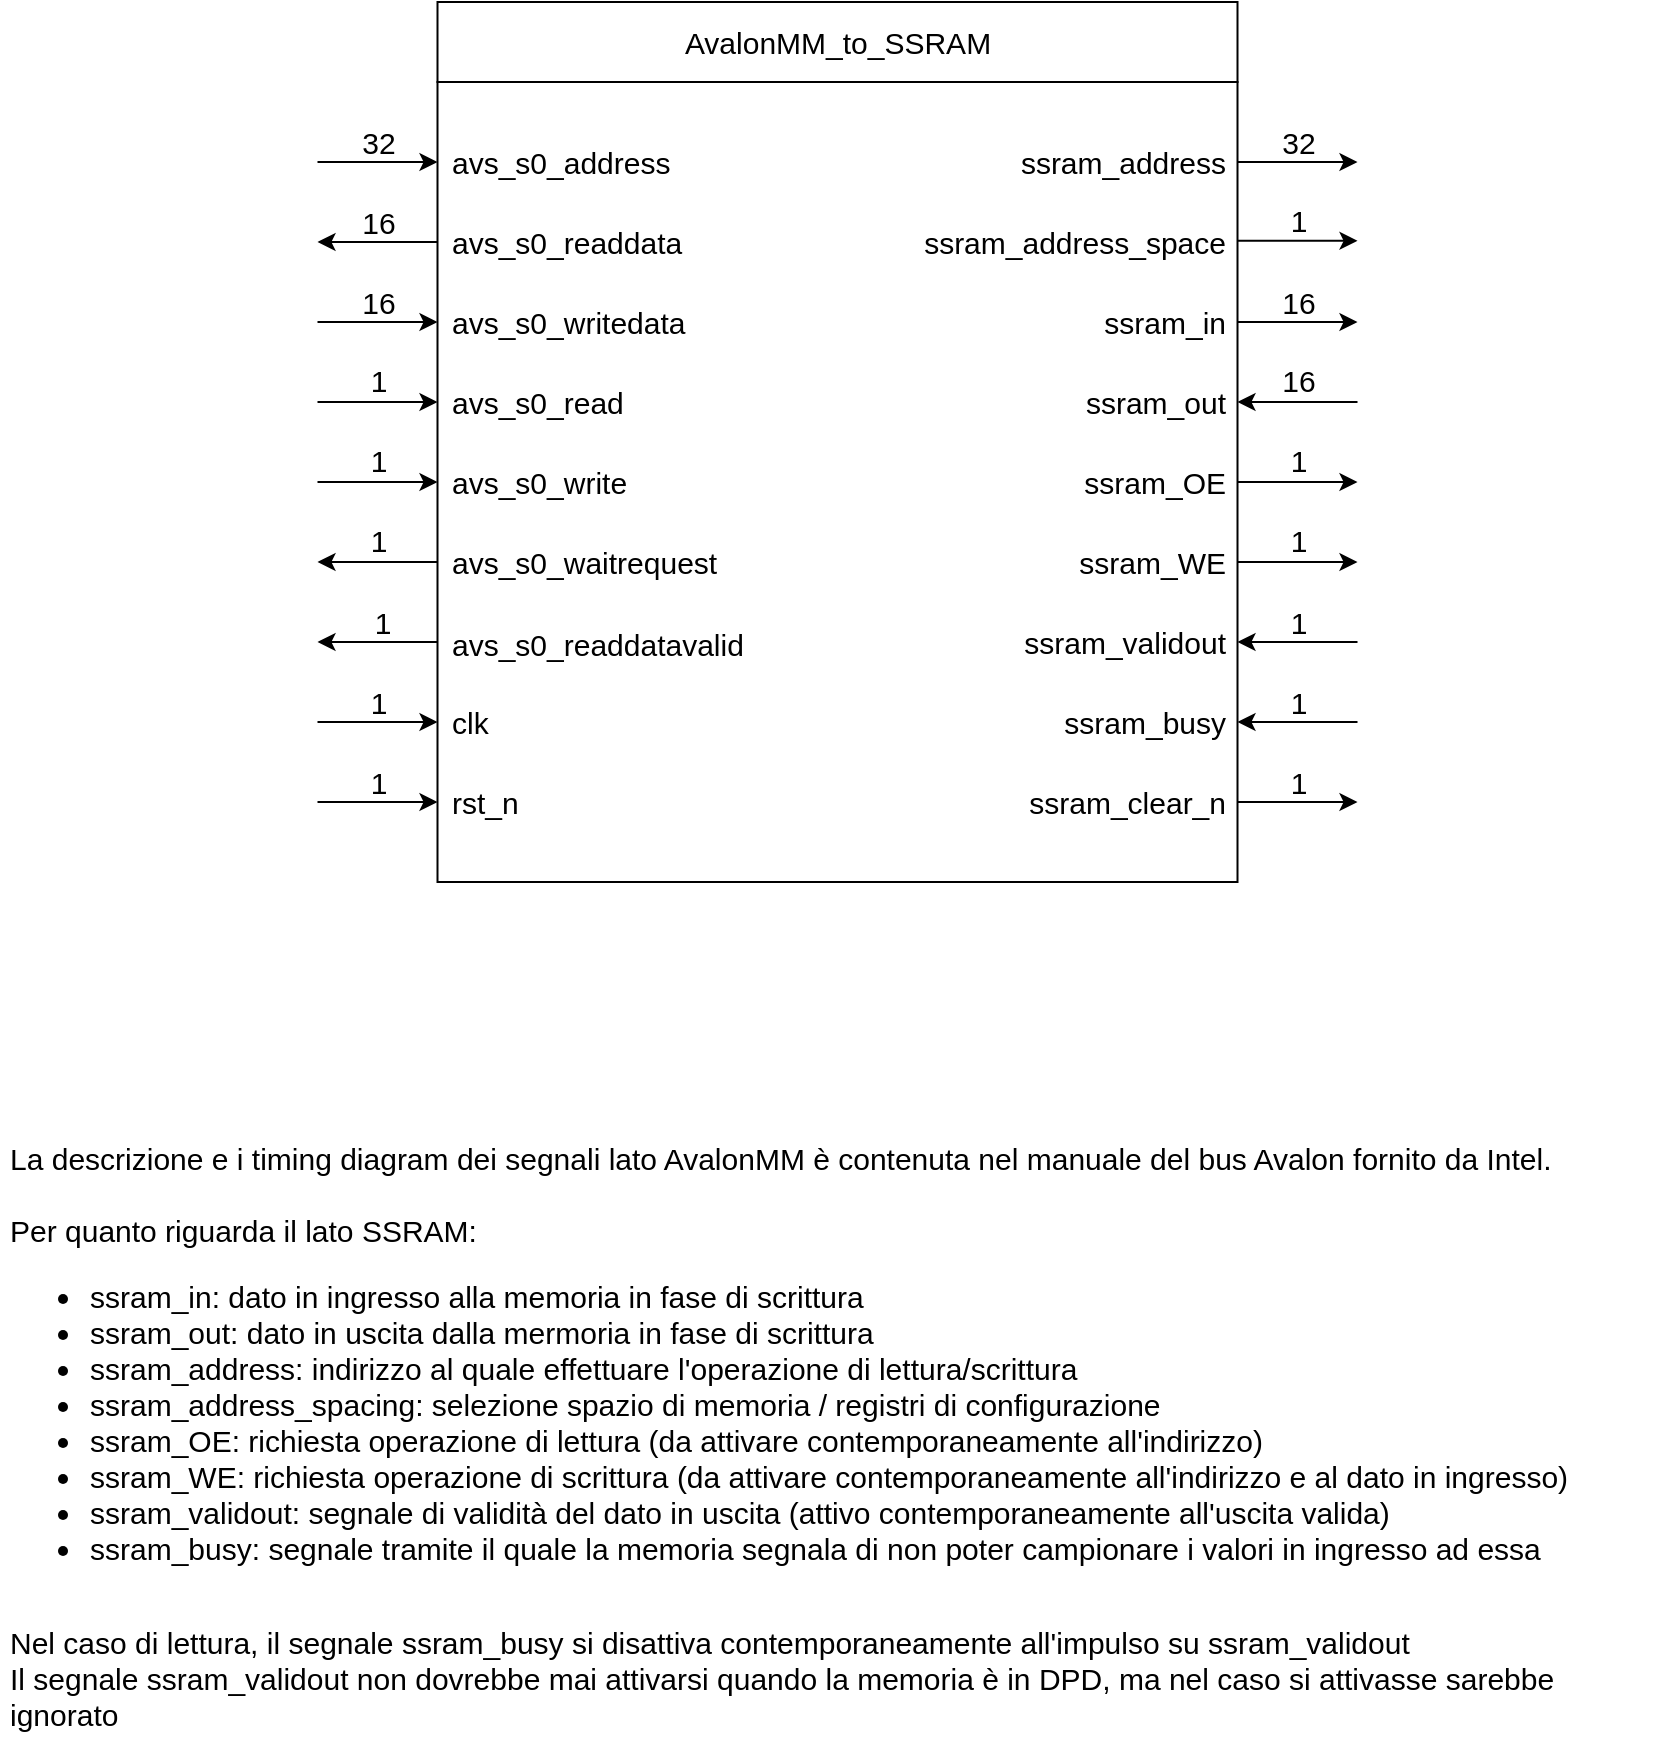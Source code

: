 <mxfile version="21.3.2" type="device" pages="4">
  <diagram id="aNipMCgoFr5Zwash_G46" name="AvalonMM_to_SSRAM">
    <mxGraphModel dx="1208" dy="688" grid="1" gridSize="10" guides="1" tooltips="1" connect="1" arrows="1" fold="1" page="1" pageScale="1" pageWidth="850" pageHeight="1100" math="0" shadow="0">
      <root>
        <mxCell id="0" />
        <mxCell id="1" parent="0" />
        <mxCell id="7uRNbXWkZxl7LxoGMfkp-1" value="" style="rounded=0;whiteSpace=wrap;html=1;" parent="1" vertex="1">
          <mxGeometry x="229.75" y="120" width="400" height="400" as="geometry" />
        </mxCell>
        <mxCell id="7uRNbXWkZxl7LxoGMfkp-2" value="&lt;font style=&quot;font-size: 15px;&quot;&gt;avs_s0_&lt;font style=&quot;font-size: 15px;&quot;&gt;address&lt;/font&gt;&lt;/font&gt;" style="text;html=1;align=left;verticalAlign=middle;resizable=0;points=[];autosize=1;strokeColor=none;fillColor=none;" parent="1" vertex="1">
          <mxGeometry x="234.75" y="145" width="130" height="30" as="geometry" />
        </mxCell>
        <mxCell id="7uRNbXWkZxl7LxoGMfkp-3" value="&lt;font style=&quot;font-size: 15px;&quot;&gt;avs_s0_&lt;/font&gt;readdata" style="text;html=1;align=left;verticalAlign=middle;resizable=0;points=[];autosize=1;strokeColor=none;fillColor=none;fontSize=15;" parent="1" vertex="1">
          <mxGeometry x="234.75" y="185" width="140" height="30" as="geometry" />
        </mxCell>
        <mxCell id="7uRNbXWkZxl7LxoGMfkp-4" value="&lt;font style=&quot;font-size: 15px;&quot;&gt;avs_s0_&lt;/font&gt;read" style="text;html=1;align=left;verticalAlign=middle;resizable=0;points=[];autosize=1;strokeColor=none;fillColor=none;fontSize=15;" parent="1" vertex="1">
          <mxGeometry x="234.75" y="265" width="110" height="30" as="geometry" />
        </mxCell>
        <mxCell id="7uRNbXWkZxl7LxoGMfkp-5" value="&lt;font style=&quot;font-size: 15px;&quot;&gt;avs_s0_w&lt;/font&gt;ritedata" style="text;html=1;align=left;verticalAlign=middle;resizable=0;points=[];autosize=1;strokeColor=none;fillColor=none;fontSize=15;" parent="1" vertex="1">
          <mxGeometry x="234.75" y="225" width="140" height="30" as="geometry" />
        </mxCell>
        <mxCell id="7uRNbXWkZxl7LxoGMfkp-6" value="&lt;font style=&quot;font-size: 15px;&quot;&gt;avs_s0_&lt;font style=&quot;font-size: 15px;&quot;&gt;&lt;/font&gt;&lt;/font&gt;write" style="text;html=1;align=left;verticalAlign=middle;resizable=0;points=[];autosize=1;strokeColor=none;fillColor=none;fontSize=15;" parent="1" vertex="1">
          <mxGeometry x="234.75" y="305" width="110" height="30" as="geometry" />
        </mxCell>
        <mxCell id="7uRNbXWkZxl7LxoGMfkp-7" value="&lt;font style=&quot;font-size: 15px;&quot;&gt;avs_s0_&lt;font style=&quot;font-size: 15px;&quot;&gt;&lt;/font&gt;&lt;/font&gt;waitrequest" style="text;html=1;align=left;verticalAlign=middle;resizable=0;points=[];autosize=1;strokeColor=none;fillColor=none;fontSize=15;" parent="1" vertex="1">
          <mxGeometry x="234.75" y="345" width="160" height="30" as="geometry" />
        </mxCell>
        <mxCell id="7uRNbXWkZxl7LxoGMfkp-8" value="clk" style="text;html=1;align=left;verticalAlign=middle;resizable=0;points=[];autosize=1;strokeColor=none;fillColor=none;fontSize=15;" parent="1" vertex="1">
          <mxGeometry x="234.75" y="425" width="40" height="30" as="geometry" />
        </mxCell>
        <mxCell id="7uRNbXWkZxl7LxoGMfkp-14" value="AvalonMM_to_SSRAM" style="rounded=0;whiteSpace=wrap;html=1;fontSize=15;" parent="1" vertex="1">
          <mxGeometry x="229.75" y="80" width="400" height="40" as="geometry" />
        </mxCell>
        <mxCell id="7uRNbXWkZxl7LxoGMfkp-15" value="" style="endArrow=classic;html=1;rounded=0;fontSize=15;" parent="1" edge="1">
          <mxGeometry width="50" height="50" relative="1" as="geometry">
            <mxPoint x="629.75" y="320" as="sourcePoint" />
            <mxPoint x="689.75" y="320" as="targetPoint" />
          </mxGeometry>
        </mxCell>
        <mxCell id="7uRNbXWkZxl7LxoGMfkp-16" value="1" style="text;html=1;align=center;verticalAlign=middle;resizable=0;points=[];autosize=1;strokeColor=none;fillColor=none;fontSize=15;" parent="1" vertex="1">
          <mxGeometry x="649.75" y="339.31" width="20" height="20" as="geometry" />
        </mxCell>
        <mxCell id="7uRNbXWkZxl7LxoGMfkp-17" value="" style="endArrow=classic;html=1;rounded=0;fontSize=15;" parent="1" edge="1">
          <mxGeometry width="50" height="50" relative="1" as="geometry">
            <mxPoint x="629.75" y="240.0" as="sourcePoint" />
            <mxPoint x="689.75" y="240.0" as="targetPoint" />
          </mxGeometry>
        </mxCell>
        <mxCell id="7uRNbXWkZxl7LxoGMfkp-18" value="1" style="text;html=1;align=center;verticalAlign=middle;resizable=0;points=[];autosize=1;strokeColor=none;fillColor=none;fontSize=15;" parent="1" vertex="1">
          <mxGeometry x="649.75" y="299.31" width="20" height="20" as="geometry" />
        </mxCell>
        <mxCell id="7uRNbXWkZxl7LxoGMfkp-19" value="" style="endArrow=classic;html=1;rounded=0;fontSize=15;" parent="1" edge="1">
          <mxGeometry width="50" height="50" relative="1" as="geometry">
            <mxPoint x="629.75" y="360" as="sourcePoint" />
            <mxPoint x="689.75" y="360" as="targetPoint" />
          </mxGeometry>
        </mxCell>
        <mxCell id="7uRNbXWkZxl7LxoGMfkp-23" value="" style="endArrow=classic;html=1;rounded=0;fontSize=15;" parent="1" edge="1">
          <mxGeometry width="50" height="50" relative="1" as="geometry">
            <mxPoint x="169.75" y="440" as="sourcePoint" />
            <mxPoint x="229.75" y="440" as="targetPoint" />
          </mxGeometry>
        </mxCell>
        <mxCell id="7uRNbXWkZxl7LxoGMfkp-24" value="1" style="text;html=1;align=center;verticalAlign=middle;resizable=0;points=[];autosize=1;strokeColor=none;fillColor=none;fontSize=15;" parent="1" vertex="1">
          <mxGeometry x="189.75" y="420" width="20" height="20" as="geometry" />
        </mxCell>
        <mxCell id="7uRNbXWkZxl7LxoGMfkp-25" value="" style="endArrow=classic;html=1;rounded=0;fontSize=15;" parent="1" edge="1">
          <mxGeometry width="50" height="50" relative="1" as="geometry">
            <mxPoint x="229.75" y="360" as="sourcePoint" />
            <mxPoint x="169.75" y="360" as="targetPoint" />
          </mxGeometry>
        </mxCell>
        <mxCell id="7uRNbXWkZxl7LxoGMfkp-26" value="1" style="text;html=1;align=center;verticalAlign=middle;resizable=0;points=[];autosize=1;strokeColor=none;fillColor=none;fontSize=15;" parent="1" vertex="1">
          <mxGeometry x="189.75" y="339.31" width="20" height="20" as="geometry" />
        </mxCell>
        <mxCell id="7uRNbXWkZxl7LxoGMfkp-27" value="" style="endArrow=classic;html=1;rounded=0;fontSize=15;" parent="1" edge="1">
          <mxGeometry width="50" height="50" relative="1" as="geometry">
            <mxPoint x="169.75" y="320" as="sourcePoint" />
            <mxPoint x="229.75" y="320" as="targetPoint" />
          </mxGeometry>
        </mxCell>
        <mxCell id="7uRNbXWkZxl7LxoGMfkp-28" value="1" style="text;html=1;align=center;verticalAlign=middle;resizable=0;points=[];autosize=1;strokeColor=none;fillColor=none;fontSize=15;" parent="1" vertex="1">
          <mxGeometry x="189.75" y="299.31" width="20" height="20" as="geometry" />
        </mxCell>
        <mxCell id="7uRNbXWkZxl7LxoGMfkp-29" value="" style="endArrow=classic;html=1;rounded=0;fontSize=15;" parent="1" edge="1">
          <mxGeometry width="50" height="50" relative="1" as="geometry">
            <mxPoint x="169.75" y="280" as="sourcePoint" />
            <mxPoint x="229.75" y="280" as="targetPoint" />
          </mxGeometry>
        </mxCell>
        <mxCell id="7uRNbXWkZxl7LxoGMfkp-30" value="1" style="text;html=1;align=center;verticalAlign=middle;resizable=0;points=[];autosize=1;strokeColor=none;fillColor=none;fontSize=15;" parent="1" vertex="1">
          <mxGeometry x="189.75" y="259.31" width="20" height="20" as="geometry" />
        </mxCell>
        <mxCell id="7uRNbXWkZxl7LxoGMfkp-31" value="" style="endArrow=classic;html=1;rounded=0;fontSize=15;" parent="1" edge="1">
          <mxGeometry width="50" height="50" relative="1" as="geometry">
            <mxPoint x="169.75" y="240" as="sourcePoint" />
            <mxPoint x="229.75" y="240" as="targetPoint" />
          </mxGeometry>
        </mxCell>
        <mxCell id="7uRNbXWkZxl7LxoGMfkp-32" value="" style="endArrow=none;html=1;rounded=0;fontSize=15;startArrow=classic;startFill=1;endFill=0;" parent="1" edge="1">
          <mxGeometry width="50" height="50" relative="1" as="geometry">
            <mxPoint x="629.75" y="440" as="sourcePoint" />
            <mxPoint x="689.75" y="440" as="targetPoint" />
          </mxGeometry>
        </mxCell>
        <mxCell id="7uRNbXWkZxl7LxoGMfkp-33" value="32" style="text;html=1;align=center;verticalAlign=middle;resizable=0;points=[];autosize=1;strokeColor=none;fillColor=none;fontSize=15;" parent="1" vertex="1">
          <mxGeometry x="639.75" y="135" width="40" height="30" as="geometry" />
        </mxCell>
        <mxCell id="7uRNbXWkZxl7LxoGMfkp-34" value="" style="endArrow=classic;html=1;rounded=0;fontSize=15;" parent="1" edge="1">
          <mxGeometry width="50" height="50" relative="1" as="geometry">
            <mxPoint x="229.75" y="200" as="sourcePoint" />
            <mxPoint x="169.75" y="200" as="targetPoint" />
          </mxGeometry>
        </mxCell>
        <mxCell id="7uRNbXWkZxl7LxoGMfkp-35" value="" style="endArrow=classic;html=1;rounded=0;fontSize=15;" parent="1" edge="1">
          <mxGeometry width="50" height="50" relative="1" as="geometry">
            <mxPoint x="169.75" y="160" as="sourcePoint" />
            <mxPoint x="229.75" y="160" as="targetPoint" />
          </mxGeometry>
        </mxCell>
        <mxCell id="7uRNbXWkZxl7LxoGMfkp-36" value="32" style="text;html=1;align=center;verticalAlign=middle;resizable=0;points=[];autosize=1;strokeColor=none;fillColor=none;fontSize=15;" parent="1" vertex="1">
          <mxGeometry x="184.75" y="140" width="30" height="20" as="geometry" />
        </mxCell>
        <mxCell id="7uRNbXWkZxl7LxoGMfkp-37" value="16" style="text;html=1;align=center;verticalAlign=middle;resizable=0;points=[];autosize=1;strokeColor=none;fillColor=none;fontSize=15;" parent="1" vertex="1">
          <mxGeometry x="184.75" y="180" width="30" height="20" as="geometry" />
        </mxCell>
        <mxCell id="7uRNbXWkZxl7LxoGMfkp-38" value="16" style="text;html=1;align=center;verticalAlign=middle;resizable=0;points=[];autosize=1;strokeColor=none;fillColor=none;fontSize=15;" parent="1" vertex="1">
          <mxGeometry x="184.75" y="220" width="30" height="20" as="geometry" />
        </mxCell>
        <mxCell id="7uRNbXWkZxl7LxoGMfkp-39" value="rst_n" style="text;html=1;align=left;verticalAlign=middle;resizable=0;points=[];autosize=1;strokeColor=none;fillColor=none;fontSize=15;" parent="1" vertex="1">
          <mxGeometry x="234.75" y="465" width="60" height="30" as="geometry" />
        </mxCell>
        <mxCell id="7uRNbXWkZxl7LxoGMfkp-40" value="" style="endArrow=classic;html=1;rounded=0;fontSize=15;" parent="1" edge="1">
          <mxGeometry width="50" height="50" relative="1" as="geometry">
            <mxPoint x="169.75" y="480" as="sourcePoint" />
            <mxPoint x="229.75" y="480" as="targetPoint" />
          </mxGeometry>
        </mxCell>
        <mxCell id="7uRNbXWkZxl7LxoGMfkp-41" value="1" style="text;html=1;align=center;verticalAlign=middle;resizable=0;points=[];autosize=1;strokeColor=none;fillColor=none;fontSize=15;" parent="1" vertex="1">
          <mxGeometry x="189.75" y="460" width="20" height="20" as="geometry" />
        </mxCell>
        <mxCell id="7uRNbXWkZxl7LxoGMfkp-42" value="&lt;font style=&quot;font-size: 15px;&quot;&gt;avs_s0_&lt;font style=&quot;font-size: 15px;&quot;&gt;&lt;/font&gt;&lt;/font&gt;readdatavalid" style="text;html=1;align=left;verticalAlign=middle;resizable=0;points=[];autosize=1;strokeColor=none;fillColor=none;fontSize=15;" parent="1" vertex="1">
          <mxGeometry x="234.75" y="385.69" width="170" height="30" as="geometry" />
        </mxCell>
        <mxCell id="7uRNbXWkZxl7LxoGMfkp-43" value="" style="endArrow=classic;html=1;rounded=0;fontSize=15;" parent="1" edge="1">
          <mxGeometry width="50" height="50" relative="1" as="geometry">
            <mxPoint x="229.75" y="400" as="sourcePoint" />
            <mxPoint x="169.75" y="400" as="targetPoint" />
          </mxGeometry>
        </mxCell>
        <mxCell id="7uRNbXWkZxl7LxoGMfkp-44" value="1" style="text;html=1;align=center;verticalAlign=middle;resizable=0;points=[];autosize=1;strokeColor=none;fillColor=none;fontSize=15;" parent="1" vertex="1">
          <mxGeometry x="192.25" y="380" width="20" height="20" as="geometry" />
        </mxCell>
        <mxCell id="O9NMfc2VU4IbGUOjIKSB-1" value="&lt;font style=&quot;font-size: 15px;&quot;&gt;ssram_&lt;/font&gt;&lt;font style=&quot;font-size: 15px;&quot;&gt;&lt;font style=&quot;font-size: 15px;&quot;&gt;address&lt;/font&gt;&lt;/font&gt;" style="text;html=1;align=right;verticalAlign=middle;resizable=0;points=[];autosize=1;strokeColor=none;fillColor=none;" parent="1" vertex="1">
          <mxGeometry x="494.75" y="145" width="130" height="30" as="geometry" />
        </mxCell>
        <mxCell id="O9NMfc2VU4IbGUOjIKSB-2" value="&lt;font style=&quot;font-size: 15px;&quot;&gt;ssram_&lt;/font&gt;&lt;font style=&quot;font-size: 15px;&quot;&gt;out&lt;/font&gt;" style="text;html=1;align=right;verticalAlign=middle;resizable=0;points=[];autosize=1;strokeColor=none;fillColor=none;" parent="1" vertex="1">
          <mxGeometry x="534.75" y="265" width="90" height="30" as="geometry" />
        </mxCell>
        <mxCell id="O9NMfc2VU4IbGUOjIKSB-3" value="&lt;font style=&quot;font-size: 15px;&quot;&gt;ssram_i&lt;/font&gt;&lt;font style=&quot;font-size: 15px;&quot;&gt;n&lt;/font&gt;" style="text;html=1;align=right;verticalAlign=middle;resizable=0;points=[];autosize=1;strokeColor=none;fillColor=none;" parent="1" vertex="1">
          <mxGeometry x="544.75" y="225" width="80" height="30" as="geometry" />
        </mxCell>
        <mxCell id="O9NMfc2VU4IbGUOjIKSB-4" value="&lt;font style=&quot;font-size: 15px;&quot;&gt;ssram_&lt;/font&gt;&lt;font style=&quot;font-size: 15px;&quot;&gt;&lt;font style=&quot;font-size: 15px;&quot;&gt;validout&lt;/font&gt;&lt;/font&gt;" style="text;html=1;align=right;verticalAlign=middle;resizable=0;points=[];autosize=1;strokeColor=none;fillColor=none;" parent="1" vertex="1">
          <mxGeometry x="504.75" y="385" width="120" height="30" as="geometry" />
        </mxCell>
        <mxCell id="O9NMfc2VU4IbGUOjIKSB-5" value="&lt;font style=&quot;font-size: 15px;&quot;&gt;ssram_&lt;/font&gt;&lt;font style=&quot;font-size: 15px;&quot;&gt;WE&lt;/font&gt;" style="text;html=1;align=right;verticalAlign=middle;resizable=0;points=[];autosize=1;strokeColor=none;fillColor=none;rotation=0;" parent="1" vertex="1">
          <mxGeometry x="524.75" y="345" width="100" height="30" as="geometry" />
        </mxCell>
        <mxCell id="O9NMfc2VU4IbGUOjIKSB-6" value="&lt;font style=&quot;font-size: 15px;&quot;&gt;ssram_&lt;/font&gt;&lt;font style=&quot;font-size: 15px;&quot;&gt;OE&lt;/font&gt;" style="text;html=1;align=right;verticalAlign=middle;resizable=0;points=[];autosize=1;strokeColor=none;fillColor=none;rotation=0;" parent="1" vertex="1">
          <mxGeometry x="534.75" y="305" width="90" height="30" as="geometry" />
        </mxCell>
        <mxCell id="O9NMfc2VU4IbGUOjIKSB-7" value="&lt;font style=&quot;font-size: 15px;&quot;&gt;ssram_&lt;/font&gt;&lt;font style=&quot;font-size: 15px;&quot;&gt;busy&lt;/font&gt;" style="text;html=1;align=right;verticalAlign=middle;resizable=0;points=[];autosize=1;strokeColor=none;fillColor=none;" parent="1" vertex="1">
          <mxGeometry x="524.75" y="425" width="100" height="30" as="geometry" />
        </mxCell>
        <mxCell id="O9NMfc2VU4IbGUOjIKSB-9" value="" style="endArrow=none;html=1;rounded=0;fontSize=15;startArrow=classic;startFill=1;endFill=0;" parent="1" edge="1">
          <mxGeometry width="50" height="50" relative="1" as="geometry">
            <mxPoint x="629.75" y="400" as="sourcePoint" />
            <mxPoint x="689.75" y="400" as="targetPoint" />
          </mxGeometry>
        </mxCell>
        <mxCell id="O9NMfc2VU4IbGUOjIKSB-10" value="" style="endArrow=none;html=1;rounded=0;fontSize=15;startArrow=classic;startFill=1;endFill=0;" parent="1" edge="1">
          <mxGeometry width="50" height="50" relative="1" as="geometry">
            <mxPoint x="629.75" y="280" as="sourcePoint" />
            <mxPoint x="689.75" y="280" as="targetPoint" />
          </mxGeometry>
        </mxCell>
        <mxCell id="bcyavMN69FrFH7wbn9DO-2" value="" style="endArrow=classic;html=1;rounded=0;fontSize=15;" parent="1" edge="1">
          <mxGeometry width="50" height="50" relative="1" as="geometry">
            <mxPoint x="629.75" y="160" as="sourcePoint" />
            <mxPoint x="689.75" y="160" as="targetPoint" />
          </mxGeometry>
        </mxCell>
        <mxCell id="RlWbitO6EM8BJqmgNqRc-1" value="1" style="text;html=1;align=center;verticalAlign=middle;resizable=0;points=[];autosize=1;strokeColor=none;fillColor=none;fontSize=15;" parent="1" vertex="1">
          <mxGeometry x="649.75" y="420" width="20" height="20" as="geometry" />
        </mxCell>
        <mxCell id="RlWbitO6EM8BJqmgNqRc-2" value="1" style="text;html=1;align=center;verticalAlign=middle;resizable=0;points=[];autosize=1;strokeColor=none;fillColor=none;fontSize=15;" parent="1" vertex="1">
          <mxGeometry x="649.75" y="380" width="20" height="20" as="geometry" />
        </mxCell>
        <mxCell id="RlWbitO6EM8BJqmgNqRc-3" value="16" style="text;html=1;align=center;verticalAlign=middle;resizable=0;points=[];autosize=1;strokeColor=none;fillColor=none;fontSize=15;" parent="1" vertex="1">
          <mxGeometry x="644.75" y="220" width="30" height="20" as="geometry" />
        </mxCell>
        <mxCell id="RlWbitO6EM8BJqmgNqRc-4" value="16" style="text;html=1;align=center;verticalAlign=middle;resizable=0;points=[];autosize=1;strokeColor=none;fillColor=none;fontSize=15;" parent="1" vertex="1">
          <mxGeometry x="644.75" y="259.31" width="30" height="20" as="geometry" />
        </mxCell>
        <mxCell id="g8C0Mqhqmcd-Wye-2PPk-1" value="" style="endArrow=classic;html=1;rounded=0;fontSize=15;" parent="1" edge="1">
          <mxGeometry width="50" height="50" relative="1" as="geometry">
            <mxPoint x="629.75" y="480.0" as="sourcePoint" />
            <mxPoint x="689.75" y="480.0" as="targetPoint" />
          </mxGeometry>
        </mxCell>
        <mxCell id="g8C0Mqhqmcd-Wye-2PPk-2" value="1" style="text;html=1;align=center;verticalAlign=middle;resizable=0;points=[];autosize=1;strokeColor=none;fillColor=none;fontSize=15;" parent="1" vertex="1">
          <mxGeometry x="649.75" y="460" width="20" height="20" as="geometry" />
        </mxCell>
        <mxCell id="g8C0Mqhqmcd-Wye-2PPk-3" value="&lt;font style=&quot;font-size: 15px;&quot;&gt;ssram_clear_n&lt;/font&gt;" style="text;html=1;align=right;verticalAlign=middle;resizable=0;points=[];autosize=1;strokeColor=none;fillColor=none;" parent="1" vertex="1">
          <mxGeometry x="504.75" y="465" width="120" height="30" as="geometry" />
        </mxCell>
        <mxCell id="lHwEbxfXvSUswyJkpIzo-2" value="&lt;font style=&quot;font-size: 15px;&quot;&gt;ssram_&lt;font style=&quot;font-size: 15px;&quot;&gt;&lt;font style=&quot;font-size: 15px;&quot;&gt;address&lt;/font&gt;&lt;/font&gt;_space&lt;/font&gt;" style="text;html=1;align=right;verticalAlign=middle;resizable=0;points=[];autosize=1;strokeColor=none;fillColor=none;" parent="1" vertex="1">
          <mxGeometry x="454.75" y="185" width="170" height="30" as="geometry" />
        </mxCell>
        <mxCell id="lHwEbxfXvSUswyJkpIzo-3" value="" style="endArrow=classic;html=1;rounded=0;fontSize=15;" parent="1" edge="1">
          <mxGeometry width="50" height="50" relative="1" as="geometry">
            <mxPoint x="629.75" y="199.43" as="sourcePoint" />
            <mxPoint x="689.75" y="199.43" as="targetPoint" />
          </mxGeometry>
        </mxCell>
        <mxCell id="lHwEbxfXvSUswyJkpIzo-4" value="1" style="text;html=1;align=center;verticalAlign=middle;resizable=0;points=[];autosize=1;strokeColor=none;fillColor=none;fontSize=15;" parent="1" vertex="1">
          <mxGeometry x="649.75" y="178.74" width="20" height="20" as="geometry" />
        </mxCell>
        <mxCell id="lHwEbxfXvSUswyJkpIzo-5" value="&lt;div&gt;&lt;font style=&quot;font-size: 15px;&quot;&gt;La descrizione e i timing diagram dei segnali lato AvalonMM è contenuta nel manuale del bus Avalon fornito da Intel.&lt;/font&gt;&lt;/div&gt;&lt;div&gt;&lt;font style=&quot;font-size: 15px;&quot;&gt;&lt;br&gt;&lt;/font&gt;&lt;/div&gt;&lt;div&gt;&lt;font style=&quot;font-size: 15px;&quot;&gt;Per quanto riguarda il lato SSRAM:&lt;/font&gt;&lt;/div&gt;&lt;div style=&quot;font-size: 15px;&quot;&gt;&lt;ul&gt;&lt;li&gt;ssram_in: dato in ingresso alla memoria in fase di scrittura&lt;/li&gt;&lt;li&gt;ssram_out: dato in uscita dalla mermoria in fase di scrittura&lt;/li&gt;&lt;li&gt;ssram_address: indirizzo al quale effettuare l&#39;operazione di lettura/scrittura&lt;/li&gt;&lt;li&gt;ssram_address_spacing: selezione spazio di memoria / registri di configurazione&lt;br&gt;&lt;/li&gt;&lt;li&gt;ssram_OE: richiesta operazione di lettura (da attivare contemporaneamente all&#39;indirizzo)&lt;/li&gt;&lt;li&gt;ssram_WE: richiesta operazione di scrittura (da attivare contemporaneamente all&#39;indirizzo e al dato in ingresso)&lt;/li&gt;&lt;li&gt;ssram_validout: segnale di validità del dato in uscita (attivo contemporaneamente all&#39;uscita valida)&lt;br&gt;&lt;/li&gt;&lt;li&gt;ssram_busy: segnale tramite il quale la memoria segnala di non poter campionare i valori in ingresso ad essa&lt;/li&gt;&lt;/ul&gt;&lt;/div&gt;&lt;div&gt;&lt;br&gt;&lt;/div&gt;&lt;div style=&quot;font-size: 15px;&quot;&gt;Nel caso di lettura, il segnale ssram_busy si disattiva contemporaneamente all&#39;impulso su ssram_validout&lt;/div&gt;&lt;div style=&quot;font-size: 15px;&quot;&gt;Il segnale ssram_validout non dovrebbe mai attivarsi quando la memoria è in DPD, ma nel caso si attivasse sarebbe ignorato&lt;br&gt;&lt;/div&gt;" style="text;html=1;strokeColor=none;fillColor=none;spacing=5;spacingTop=-20;whiteSpace=wrap;overflow=hidden;rounded=0;" parent="1" vertex="1">
          <mxGeometry x="11" y="660" width="837.5" height="300" as="geometry" />
        </mxCell>
      </root>
    </mxGraphModel>
  </diagram>
  <diagram name="AvalonMM_to_SSRAM: RTL" id="xgOTYnnc5dOO5Jlde8V4">
    <mxGraphModel dx="2058" dy="688" grid="1" gridSize="10" guides="1" tooltips="1" connect="1" arrows="1" fold="1" page="1" pageScale="1" pageWidth="850" pageHeight="1100" math="0" shadow="0">
      <root>
        <mxCell id="sEW1re1bT8H7BAdPNqU6-0" />
        <mxCell id="sEW1re1bT8H7BAdPNqU6-1" parent="sEW1re1bT8H7BAdPNqU6-0" />
        <mxCell id="sEW1re1bT8H7BAdPNqU6-2" style="edgeStyle=orthogonalEdgeStyle;rounded=0;orthogonalLoop=1;jettySize=auto;html=1;entryX=0.5;entryY=0;entryDx=0;entryDy=0;" parent="sEW1re1bT8H7BAdPNqU6-1" target="sEW1re1bT8H7BAdPNqU6-31" edge="1">
          <mxGeometry relative="1" as="geometry">
            <mxPoint x="240" y="340.27" as="targetPoint" />
            <Array as="points" />
            <mxPoint x="1400" y="340.27" as="sourcePoint" />
          </mxGeometry>
        </mxCell>
        <mxCell id="sEW1re1bT8H7BAdPNqU6-3" value="&lt;font style=&quot;font-size: 15px;&quot;&gt;avs_s0_&lt;font style=&quot;font-size: 15px;&quot;&gt;address&lt;/font&gt;&lt;/font&gt;" style="text;html=1;align=right;verticalAlign=middle;resizable=0;points=[];autosize=1;strokeColor=none;fillColor=none;" parent="sEW1re1bT8H7BAdPNqU6-1" vertex="1">
          <mxGeometry x="-529.5" y="1284.87" width="130" height="30" as="geometry" />
        </mxCell>
        <mxCell id="sEW1re1bT8H7BAdPNqU6-4" value="avs_s0_readdata" style="text;html=1;align=right;verticalAlign=middle;resizable=0;points=[];autosize=1;strokeColor=none;fillColor=none;fontSize=15;" parent="sEW1re1bT8H7BAdPNqU6-1" vertex="1">
          <mxGeometry x="-540" y="385.14" width="140" height="30" as="geometry" />
        </mxCell>
        <mxCell id="sEW1re1bT8H7BAdPNqU6-5" value="avs_s0_read" style="text;html=1;align=right;verticalAlign=middle;resizable=0;points=[];autosize=1;strokeColor=none;fillColor=none;fontSize=15;" parent="sEW1re1bT8H7BAdPNqU6-1" vertex="1">
          <mxGeometry x="-509" y="1404.33" width="110" height="30" as="geometry" />
        </mxCell>
        <mxCell id="sEW1re1bT8H7BAdPNqU6-6" value="avs_s0_writedata" style="text;html=1;align=right;verticalAlign=middle;resizable=0;points=[];autosize=1;strokeColor=none;fillColor=none;fontSize=15;" parent="sEW1re1bT8H7BAdPNqU6-1" vertex="1">
          <mxGeometry x="-536.5" y="1344.33" width="140" height="30" as="geometry" />
        </mxCell>
        <mxCell id="sEW1re1bT8H7BAdPNqU6-7" value="avs_s0_write" style="text;html=1;align=right;verticalAlign=middle;resizable=0;points=[];autosize=1;strokeColor=none;fillColor=none;fontSize=15;" parent="sEW1re1bT8H7BAdPNqU6-1" vertex="1">
          <mxGeometry x="-506.5" y="1464.33" width="110" height="30" as="geometry" />
        </mxCell>
        <mxCell id="sEW1re1bT8H7BAdPNqU6-8" value="avs_s0_waitrequest" style="text;html=1;align=right;verticalAlign=middle;resizable=0;points=[];autosize=1;strokeColor=none;fillColor=none;fontSize=15;" parent="sEW1re1bT8H7BAdPNqU6-1" vertex="1">
          <mxGeometry x="-559.5" y="325.27" width="160" height="30" as="geometry" />
        </mxCell>
        <mxCell id="sEW1re1bT8H7BAdPNqU6-9" value="" style="endArrow=classic;html=1;rounded=0;fontSize=15;" parent="sEW1re1bT8H7BAdPNqU6-1" edge="1">
          <mxGeometry width="50" height="50" relative="1" as="geometry">
            <mxPoint x="-161" y="339.87" as="sourcePoint" />
            <mxPoint x="-381" y="339.87" as="targetPoint" />
            <Array as="points" />
          </mxGeometry>
        </mxCell>
        <mxCell id="sEW1re1bT8H7BAdPNqU6-10" value="&lt;font style=&quot;font-size: 12px;&quot;&gt;31 downto 0&lt;/font&gt;" style="text;html=1;align=center;verticalAlign=middle;resizable=0;points=[];autosize=1;strokeColor=none;fillColor=none;fontSize=15;" parent="sEW1re1bT8H7BAdPNqU6-1" vertex="1">
          <mxGeometry x="-169.5" y="1274.41" width="90" height="30" as="geometry" />
        </mxCell>
        <mxCell id="sEW1re1bT8H7BAdPNqU6-11" value="&lt;font style=&quot;font-size: 12px;&quot;&gt;47 downto 32&lt;/font&gt;" style="text;html=1;align=center;verticalAlign=middle;resizable=0;points=[];autosize=1;strokeColor=none;fillColor=none;fontSize=15;" parent="sEW1re1bT8H7BAdPNqU6-1" vertex="1">
          <mxGeometry x="-174" y="1333.87" width="100" height="30" as="geometry" />
        </mxCell>
        <mxCell id="sEW1re1bT8H7BAdPNqU6-12" value="" style="endArrow=classic;html=1;rounded=0;fontSize=15;" parent="sEW1re1bT8H7BAdPNqU6-1" edge="1">
          <mxGeometry width="50" height="50" relative="1" as="geometry">
            <mxPoint x="-380" y="1300" as="sourcePoint" />
            <mxPoint x="-60" y="1239.6" as="targetPoint" />
            <Array as="points">
              <mxPoint x="-60" y="1299.41" />
            </Array>
          </mxGeometry>
        </mxCell>
        <mxCell id="sEW1re1bT8H7BAdPNqU6-13" value="&lt;font style=&quot;font-size: 15px;&quot;&gt;readdatavalid&lt;/font&gt;" style="text;html=1;align=left;verticalAlign=middle;resizable=0;points=[];autosize=1;strokeColor=none;fillColor=none;rotation=-90;" parent="sEW1re1bT8H7BAdPNqU6-1" vertex="1">
          <mxGeometry x="-294" y="109.67" width="110" height="30" as="geometry" />
        </mxCell>
        <mxCell id="sEW1re1bT8H7BAdPNqU6-14" value="" style="endArrow=classic;html=1;rounded=0;fontSize=15;" parent="sEW1re1bT8H7BAdPNqU6-1" edge="1">
          <mxGeometry width="50" height="50" relative="1" as="geometry">
            <mxPoint x="-240" y="280" as="sourcePoint" />
            <mxPoint x="-380" y="280" as="targetPoint" />
          </mxGeometry>
        </mxCell>
        <mxCell id="sEW1re1bT8H7BAdPNqU6-15" value="&lt;div align=&quot;right&quot;&gt;&lt;font style=&quot;font-size: 15px;&quot;&gt;avs_s0_readdatavalid&lt;/font&gt;&lt;/div&gt;" style="text;html=1;align=right;verticalAlign=middle;resizable=0;points=[];autosize=1;strokeColor=none;fillColor=none;" parent="sEW1re1bT8H7BAdPNqU6-1" vertex="1">
          <mxGeometry x="-571" y="265.27" width="170" height="30" as="geometry" />
        </mxCell>
        <mxCell id="sEW1re1bT8H7BAdPNqU6-16" value="&lt;font style=&quot;font-size: 15px;&quot;&gt;ssram_&lt;/font&gt;&lt;font style=&quot;font-size: 15px;&quot;&gt;&lt;font style=&quot;font-size: 15px;&quot;&gt;address&lt;/font&gt;&lt;/font&gt;" style="text;html=1;align=left;verticalAlign=middle;resizable=0;points=[];autosize=1;strokeColor=none;fillColor=none;" parent="sEW1re1bT8H7BAdPNqU6-1" vertex="1">
          <mxGeometry x="1417" y="1284.06" width="130" height="30" as="geometry" />
        </mxCell>
        <mxCell id="sEW1re1bT8H7BAdPNqU6-17" value="" style="endArrow=classic;html=1;rounded=0;strokeColor=#00FF00;endFill=1;" parent="sEW1re1bT8H7BAdPNqU6-1" edge="1">
          <mxGeometry width="50" height="50" relative="1" as="geometry">
            <mxPoint x="-240" y="200" as="sourcePoint" />
            <mxPoint x="-240" y="280" as="targetPoint" />
          </mxGeometry>
        </mxCell>
        <mxCell id="sEW1re1bT8H7BAdPNqU6-18" value="&lt;font style=&quot;font-size: 15px;&quot;&gt;ssram_&lt;/font&gt;&lt;font style=&quot;font-size: 15px;&quot;&gt;&lt;font style=&quot;font-size: 15px;&quot;&gt;out&lt;/font&gt;&lt;/font&gt;" style="text;html=1;align=left;verticalAlign=middle;resizable=0;points=[];autosize=1;strokeColor=none;fillColor=none;" parent="sEW1re1bT8H7BAdPNqU6-1" vertex="1">
          <mxGeometry x="1420" y="326.51" width="90" height="30" as="geometry" />
        </mxCell>
        <mxCell id="sEW1re1bT8H7BAdPNqU6-19" value="&lt;font style=&quot;font-size: 15px;&quot;&gt;ssram_&lt;/font&gt;&lt;font style=&quot;font-size: 15px;&quot;&gt;in&lt;/font&gt;" style="text;html=1;align=left;verticalAlign=middle;resizable=0;points=[];autosize=1;strokeColor=none;fillColor=none;" parent="sEW1re1bT8H7BAdPNqU6-1" vertex="1">
          <mxGeometry x="1420" y="860.0" width="80" height="30" as="geometry" />
        </mxCell>
        <mxCell id="sEW1re1bT8H7BAdPNqU6-20" value="&lt;font style=&quot;font-size: 15px;&quot;&gt;ssram_&lt;/font&gt;&lt;font style=&quot;font-size: 15px;&quot;&gt;&lt;font style=&quot;font-size: 15px;&quot;&gt;validout&lt;/font&gt;&lt;/font&gt;" style="text;html=1;align=left;verticalAlign=middle;resizable=0;points=[];autosize=1;strokeColor=none;fillColor=none;" parent="sEW1re1bT8H7BAdPNqU6-1" vertex="1">
          <mxGeometry x="1419" y="1896.0" width="120" height="30" as="geometry" />
        </mxCell>
        <mxCell id="sEW1re1bT8H7BAdPNqU6-21" value="&lt;font style=&quot;font-size: 15px;&quot;&gt;ssram_&lt;/font&gt;&lt;font style=&quot;font-size: 15px;&quot;&gt;WE&lt;/font&gt;" style="text;html=1;align=left;verticalAlign=middle;resizable=0;points=[];autosize=1;strokeColor=none;fillColor=none;rotation=0;" parent="sEW1re1bT8H7BAdPNqU6-1" vertex="1">
          <mxGeometry x="1420" y="1564.9" width="100" height="30" as="geometry" />
        </mxCell>
        <mxCell id="sEW1re1bT8H7BAdPNqU6-22" value="&lt;font style=&quot;font-size: 15px;&quot;&gt;ssram_&lt;/font&gt;&lt;font style=&quot;font-size: 15px;&quot;&gt;OE&lt;/font&gt;" style="text;html=1;align=left;verticalAlign=middle;resizable=0;points=[];autosize=1;strokeColor=none;fillColor=none;rotation=0;" parent="sEW1re1bT8H7BAdPNqU6-1" vertex="1">
          <mxGeometry x="1420" y="1634.8" width="90" height="30" as="geometry" />
        </mxCell>
        <mxCell id="sEW1re1bT8H7BAdPNqU6-23" style="edgeStyle=orthogonalEdgeStyle;rounded=0;orthogonalLoop=1;jettySize=auto;html=1;strokeWidth=1;exitX=0.5;exitY=0;exitDx=0;exitDy=0;entryX=0.5;entryY=1;entryDx=0;entryDy=0;" parent="sEW1re1bT8H7BAdPNqU6-1" source="sEW1re1bT8H7BAdPNqU6-36" target="sEW1re1bT8H7BAdPNqU6-70" edge="1">
          <mxGeometry relative="1" as="geometry">
            <mxPoint x="320" y="1241" as="targetPoint" />
            <mxPoint x="240" y="1197.71" as="sourcePoint" />
            <Array as="points">
              <mxPoint x="200" y="1240" />
              <mxPoint x="240" y="1240" />
            </Array>
          </mxGeometry>
        </mxCell>
        <mxCell id="sEW1re1bT8H7BAdPNqU6-24" value="" style="endArrow=classic;html=1;rounded=0;fontSize=15;" parent="sEW1re1bT8H7BAdPNqU6-1" edge="1">
          <mxGeometry width="50" height="50" relative="1" as="geometry">
            <mxPoint x="-380" y="1360" as="sourcePoint" />
            <mxPoint x="-20" y="1239.6" as="targetPoint" />
            <Array as="points">
              <mxPoint x="-20" y="1359.6" />
            </Array>
          </mxGeometry>
        </mxCell>
        <mxCell id="sEW1re1bT8H7BAdPNqU6-25" value="" style="endArrow=classic;html=1;rounded=0;fontSize=15;" parent="sEW1re1bT8H7BAdPNqU6-1" edge="1">
          <mxGeometry width="50" height="50" relative="1" as="geometry">
            <mxPoint x="-380" y="1420" as="sourcePoint" />
            <mxPoint x="20" y="1239.6" as="targetPoint" />
            <Array as="points">
              <mxPoint x="20" y="1419.6" />
            </Array>
          </mxGeometry>
        </mxCell>
        <mxCell id="sEW1re1bT8H7BAdPNqU6-27" value="48 downto 48" style="text;html=1;align=center;verticalAlign=middle;resizable=0;points=[];autosize=1;strokeColor=none;fillColor=none;" parent="sEW1re1bT8H7BAdPNqU6-1" vertex="1">
          <mxGeometry x="-174" y="1388.87" width="100" height="30" as="geometry" />
        </mxCell>
        <mxCell id="sEW1re1bT8H7BAdPNqU6-28" value="49 downto 49" style="text;html=1;align=center;verticalAlign=middle;resizable=0;points=[];autosize=1;strokeColor=none;fillColor=none;" parent="sEW1re1bT8H7BAdPNqU6-1" vertex="1">
          <mxGeometry x="-174" y="1448.87" width="100" height="30" as="geometry" />
        </mxCell>
        <mxCell id="sEW1re1bT8H7BAdPNqU6-29" style="edgeStyle=orthogonalEdgeStyle;rounded=0;orthogonalLoop=1;jettySize=auto;html=1;exitX=0.5;exitY=1;exitDx=0;exitDy=0;" parent="sEW1re1bT8H7BAdPNqU6-1" source="sEW1re1bT8H7BAdPNqU6-31" edge="1">
          <mxGeometry relative="1" as="geometry">
            <mxPoint x="40" y="340.27" as="targetPoint" />
          </mxGeometry>
        </mxCell>
        <mxCell id="sEW1re1bT8H7BAdPNqU6-30" style="edgeStyle=orthogonalEdgeStyle;rounded=0;orthogonalLoop=1;jettySize=auto;html=1;entryX=0;entryY=0.5;entryDx=0;entryDy=0;strokeColor=#00FF00;" parent="sEW1re1bT8H7BAdPNqU6-1" target="sEW1re1bT8H7BAdPNqU6-31" edge="1">
          <mxGeometry relative="1" as="geometry">
            <mxPoint x="240" y="200" as="sourcePoint" />
            <Array as="points">
              <mxPoint x="240" y="220" />
              <mxPoint x="240" y="220" />
            </Array>
          </mxGeometry>
        </mxCell>
        <mxCell id="sEW1re1bT8H7BAdPNqU6-31" value="&lt;font style=&quot;font-size: 15px;&quot;&gt;READDATA: register&lt;/font&gt;" style="rounded=0;whiteSpace=wrap;html=1;direction=south;horizontal=0;" parent="sEW1re1bT8H7BAdPNqU6-1" vertex="1">
          <mxGeometry x="220" y="260.27" width="40" height="160" as="geometry" />
        </mxCell>
        <mxCell id="sEW1re1bT8H7BAdPNqU6-32" value="" style="triangle;whiteSpace=wrap;html=1;direction=east;" parent="sEW1re1bT8H7BAdPNqU6-1" vertex="1">
          <mxGeometry x="220" y="410.27" width="10" height="10" as="geometry" />
        </mxCell>
        <mxCell id="sEW1re1bT8H7BAdPNqU6-33" value="op_req" style="text;html=1;align=left;verticalAlign=middle;resizable=0;points=[];autosize=1;strokeColor=none;fillColor=none;fontSize=15;rotation=90;" parent="sEW1re1bT8H7BAdPNqU6-1" vertex="1">
          <mxGeometry x="2.0" y="2079.54" width="70" height="30" as="geometry" />
        </mxCell>
        <mxCell id="sEW1re1bT8H7BAdPNqU6-34" style="edgeStyle=orthogonalEdgeStyle;rounded=0;orthogonalLoop=1;jettySize=auto;html=1;entryX=0;entryY=0.5;entryDx=0;entryDy=0;strokeColor=#00FF00;" parent="sEW1re1bT8H7BAdPNqU6-1" target="sEW1re1bT8H7BAdPNqU6-36" edge="1">
          <mxGeometry relative="1" as="geometry">
            <mxPoint x="140" y="200" as="sourcePoint" />
          </mxGeometry>
        </mxCell>
        <mxCell id="sEW1re1bT8H7BAdPNqU6-35" style="edgeStyle=orthogonalEdgeStyle;rounded=0;orthogonalLoop=1;jettySize=auto;html=1;entryX=0.5;entryY=1;entryDx=0;entryDy=0;" parent="sEW1re1bT8H7BAdPNqU6-1" target="sEW1re1bT8H7BAdPNqU6-36" edge="1">
          <mxGeometry relative="1" as="geometry">
            <mxPoint x="120" y="1239.6" as="targetPoint" />
            <mxPoint x="-100" y="1239.6" as="sourcePoint" />
          </mxGeometry>
        </mxCell>
        <mxCell id="sEW1re1bT8H7BAdPNqU6-36" value="&lt;font style=&quot;font-size: 15px;&quot;&gt;COMMAND: register&lt;/font&gt;" style="rounded=0;whiteSpace=wrap;html=1;direction=south;horizontal=0;" parent="sEW1re1bT8H7BAdPNqU6-1" vertex="1">
          <mxGeometry x="120.5" y="1159.6" width="40" height="160" as="geometry" />
        </mxCell>
        <mxCell id="sEW1re1bT8H7BAdPNqU6-37" value="" style="triangle;whiteSpace=wrap;html=1;direction=east;" parent="sEW1re1bT8H7BAdPNqU6-1" vertex="1">
          <mxGeometry x="120.5" y="1309.6" width="10" height="10" as="geometry" />
        </mxCell>
        <mxCell id="sEW1re1bT8H7BAdPNqU6-38" style="edgeStyle=orthogonalEdgeStyle;rounded=0;orthogonalLoop=1;jettySize=auto;html=1;strokeColor=#00FF00;entryX=0.25;entryY=1;entryDx=0;entryDy=0;" parent="sEW1re1bT8H7BAdPNqU6-1" target="sEW1re1bT8H7BAdPNqU6-70" edge="1">
          <mxGeometry relative="1" as="geometry">
            <mxPoint x="320" y="200" as="sourcePoint" />
            <Array as="points">
              <mxPoint x="320" y="1170" />
            </Array>
            <mxPoint x="770" y="1059.06" as="targetPoint" />
          </mxGeometry>
        </mxCell>
        <mxCell id="sEW1re1bT8H7BAdPNqU6-39" style="edgeStyle=orthogonalEdgeStyle;rounded=0;orthogonalLoop=1;jettySize=auto;html=1;endArrow=none;endFill=0;" parent="sEW1re1bT8H7BAdPNqU6-1" edge="1">
          <mxGeometry relative="1" as="geometry">
            <mxPoint x="480" y="1660" as="targetPoint" />
            <mxPoint x="480" y="1380" as="sourcePoint" />
          </mxGeometry>
        </mxCell>
        <mxCell id="sEW1re1bT8H7BAdPNqU6-40" value="" style="endArrow=none;html=1;rounded=0;endFill=0;entryX=0;entryY=0.75;entryDx=0;entryDy=0;entryPerimeter=0;startArrow=oval;startFill=1;" parent="sEW1re1bT8H7BAdPNqU6-1" target="j8gfzccHp9FTqzgJoere-8" edge="1">
          <mxGeometry width="50" height="50" relative="1" as="geometry">
            <mxPoint x="480" y="1600" as="sourcePoint" />
            <mxPoint x="780" y="1600" as="targetPoint" />
          </mxGeometry>
        </mxCell>
        <mxCell id="sEW1re1bT8H7BAdPNqU6-41" value="" style="endArrow=none;html=1;rounded=0;endFill=0;entryX=0;entryY=0.75;entryDx=0;entryDy=0;entryPerimeter=0;" parent="sEW1re1bT8H7BAdPNqU6-1" target="j8gfzccHp9FTqzgJoere-9" edge="1">
          <mxGeometry width="50" height="50" relative="1" as="geometry">
            <mxPoint x="480" y="1660" as="sourcePoint" />
            <mxPoint x="780" y="1660" as="targetPoint" />
          </mxGeometry>
        </mxCell>
        <mxCell id="sEW1re1bT8H7BAdPNqU6-42" value="" style="endArrow=classic;html=1;rounded=0;startArrow=oval;startFill=1;" parent="sEW1re1bT8H7BAdPNqU6-1" edge="1">
          <mxGeometry width="50" height="50" relative="1" as="geometry">
            <mxPoint x="480" y="1540" as="sourcePoint" />
            <mxPoint x="1100" y="1370" as="targetPoint" />
            <Array as="points">
              <mxPoint x="1060.5" y="1539.6" />
              <mxPoint x="1060" y="1370" />
            </Array>
          </mxGeometry>
        </mxCell>
        <mxCell id="sEW1re1bT8H7BAdPNqU6-43" value="" style="endArrow=classic;html=1;rounded=0;startArrow=oval;startFill=1;" parent="sEW1re1bT8H7BAdPNqU6-1" edge="1">
          <mxGeometry width="50" height="50" relative="1" as="geometry">
            <mxPoint x="480" y="1480" as="sourcePoint" />
            <mxPoint x="1040" y="930" as="targetPoint" />
            <Array as="points">
              <mxPoint x="780" y="1480" />
              <mxPoint x="780" y="930" />
            </Array>
          </mxGeometry>
        </mxCell>
        <mxCell id="sEW1re1bT8H7BAdPNqU6-44" value="" style="endArrow=none;html=1;rounded=0;" parent="sEW1re1bT8H7BAdPNqU6-1" edge="1">
          <mxGeometry width="50" height="50" relative="1" as="geometry">
            <mxPoint x="85" y="1248.66" as="sourcePoint" />
            <mxPoint x="95" y="1228.66" as="targetPoint" />
          </mxGeometry>
        </mxCell>
        <mxCell id="sEW1re1bT8H7BAdPNqU6-45" value="50" style="text;html=1;align=center;verticalAlign=middle;resizable=0;points=[];autosize=1;strokeColor=none;fillColor=none;" parent="sEW1re1bT8H7BAdPNqU6-1" vertex="1">
          <mxGeometry x="75" y="1203.66" width="40" height="30" as="geometry" />
        </mxCell>
        <mxCell id="sEW1re1bT8H7BAdPNqU6-46" value="" style="endArrow=none;html=1;rounded=0;" parent="sEW1re1bT8H7BAdPNqU6-1" edge="1">
          <mxGeometry width="50" height="50" relative="1" as="geometry">
            <mxPoint x="470" y="1424.06" as="sourcePoint" />
            <mxPoint x="490" y="1414.06" as="targetPoint" />
          </mxGeometry>
        </mxCell>
        <mxCell id="sEW1re1bT8H7BAdPNqU6-47" value="50" style="text;html=1;align=center;verticalAlign=middle;resizable=0;points=[];autosize=1;strokeColor=none;fillColor=none;" parent="sEW1re1bT8H7BAdPNqU6-1" vertex="1">
          <mxGeometry x="485" y="1399.06" width="40" height="30" as="geometry" />
        </mxCell>
        <mxCell id="sEW1re1bT8H7BAdPNqU6-48" value="&lt;font style=&quot;font-size: 12px;&quot;&gt;31 downto 0&lt;/font&gt;" style="text;html=1;align=center;verticalAlign=middle;resizable=0;points=[];autosize=1;strokeColor=none;fillColor=none;fontSize=15;" parent="sEW1re1bT8H7BAdPNqU6-1" vertex="1">
          <mxGeometry x="485" y="1515" width="90" height="30" as="geometry" />
        </mxCell>
        <mxCell id="sEW1re1bT8H7BAdPNqU6-49" value="&lt;font style=&quot;font-size: 12px;&quot;&gt;47 downto 32&lt;/font&gt;" style="text;html=1;align=center;verticalAlign=middle;resizable=0;points=[];autosize=1;strokeColor=none;fillColor=none;fontSize=15;" parent="sEW1re1bT8H7BAdPNqU6-1" vertex="1">
          <mxGeometry x="480" y="1453.87" width="100" height="30" as="geometry" />
        </mxCell>
        <mxCell id="sEW1re1bT8H7BAdPNqU6-50" value="48 downto 48" style="text;html=1;align=center;verticalAlign=middle;resizable=0;points=[];autosize=1;strokeColor=none;fillColor=none;" parent="sEW1re1bT8H7BAdPNqU6-1" vertex="1">
          <mxGeometry x="480" y="1636.24" width="100" height="30" as="geometry" />
        </mxCell>
        <mxCell id="sEW1re1bT8H7BAdPNqU6-51" value="49 downto 49" style="text;html=1;align=center;verticalAlign=middle;resizable=0;points=[];autosize=1;strokeColor=none;fillColor=none;" parent="sEW1re1bT8H7BAdPNqU6-1" vertex="1">
          <mxGeometry x="480" y="1576.24" width="100" height="30" as="geometry" />
        </mxCell>
        <mxCell id="sEW1re1bT8H7BAdPNqU6-52" value="" style="endArrow=classic;html=1;rounded=0;strokeColor=#00FF00;endFill=1;" parent="sEW1re1bT8H7BAdPNqU6-1" edge="1">
          <mxGeometry width="50" height="50" relative="1" as="geometry">
            <mxPoint x="-160.4" y="200" as="sourcePoint" />
            <mxPoint x="-159.9" y="340.27" as="targetPoint" />
          </mxGeometry>
        </mxCell>
        <mxCell id="sEW1re1bT8H7BAdPNqU6-53" value="waitrequest" style="text;html=1;align=left;verticalAlign=middle;resizable=0;points=[];autosize=1;strokeColor=none;fillColor=none;fontSize=15;rotation=-90;" parent="sEW1re1bT8H7BAdPNqU6-1" vertex="1">
          <mxGeometry x="-210" y="114.67" width="100" height="30" as="geometry" />
        </mxCell>
        <mxCell id="sEW1re1bT8H7BAdPNqU6-54" value="command_enable" style="text;html=1;align=left;verticalAlign=middle;resizable=0;points=[];autosize=1;strokeColor=none;fillColor=none;fontSize=15;rotation=-90;" parent="sEW1re1bT8H7BAdPNqU6-1" vertex="1">
          <mxGeometry x="70" y="94.27" width="140" height="30" as="geometry" />
        </mxCell>
        <mxCell id="sEW1re1bT8H7BAdPNqU6-55" value="readdata_enable" style="text;html=1;align=left;verticalAlign=middle;resizable=0;points=[];autosize=1;strokeColor=none;fillColor=none;fontSize=15;rotation=-90;" parent="sEW1re1bT8H7BAdPNqU6-1" vertex="1">
          <mxGeometry x="170.5" y="94.67" width="140" height="30" as="geometry" />
        </mxCell>
        <mxCell id="sEW1re1bT8H7BAdPNqU6-56" value="fifo4_push" style="text;html=1;align=left;verticalAlign=middle;resizable=0;points=[];autosize=1;strokeColor=none;fillColor=none;fontSize=15;rotation=-90;" parent="sEW1re1bT8H7BAdPNqU6-1" vertex="1">
          <mxGeometry x="275" y="117.67" width="90" height="30" as="geometry" />
        </mxCell>
        <mxCell id="sEW1re1bT8H7BAdPNqU6-57" value="&lt;div&gt;mem_validout&lt;/div&gt;" style="text;html=1;align=left;verticalAlign=middle;resizable=0;points=[];autosize=1;strokeColor=none;fillColor=none;fontSize=15;rotation=90;" parent="sEW1re1bT8H7BAdPNqU6-1" vertex="1">
          <mxGeometry x="1220" y="2104.94" width="120" height="30" as="geometry" />
        </mxCell>
        <mxCell id="sEW1re1bT8H7BAdPNqU6-58" style="edgeStyle=orthogonalEdgeStyle;rounded=0;orthogonalLoop=1;jettySize=auto;html=1;exitX=0;exitY=0.25;exitDx=0;exitDy=0;exitPerimeter=0;endArrow=oval;endFill=1;" parent="sEW1re1bT8H7BAdPNqU6-1" source="sEW1re1bT8H7BAdPNqU6-68" edge="1">
          <mxGeometry relative="1" as="geometry">
            <mxPoint x="60" y="1479.6" as="targetPoint" />
            <Array as="points">
              <mxPoint x="50" y="1540" />
              <mxPoint x="60" y="1540" />
            </Array>
            <mxPoint x="49.995" y="1526.475" as="sourcePoint" />
          </mxGeometry>
        </mxCell>
        <mxCell id="sEW1re1bT8H7BAdPNqU6-59" style="edgeStyle=orthogonalEdgeStyle;rounded=0;orthogonalLoop=1;jettySize=auto;html=1;exitX=0;exitY=0.75;exitDx=0;exitDy=0;exitPerimeter=0;endArrow=oval;endFill=1;" parent="sEW1re1bT8H7BAdPNqU6-1" source="sEW1re1bT8H7BAdPNqU6-68" edge="1">
          <mxGeometry relative="1" as="geometry">
            <mxPoint x="20" y="1419.6" as="targetPoint" />
            <Array as="points">
              <mxPoint x="30" y="1540" />
              <mxPoint x="20" y="1540" />
            </Array>
            <mxPoint x="29.995" y="1526.475" as="sourcePoint" />
          </mxGeometry>
        </mxCell>
        <mxCell id="sEW1re1bT8H7BAdPNqU6-60" style="edgeStyle=orthogonalEdgeStyle;rounded=0;orthogonalLoop=1;jettySize=auto;html=1;exitX=1;exitY=0.5;exitDx=0;exitDy=0;exitPerimeter=0;strokeColor=#FF0000;" parent="sEW1re1bT8H7BAdPNqU6-1" source="sEW1re1bT8H7BAdPNqU6-68" edge="1">
          <mxGeometry relative="1" as="geometry">
            <mxPoint x="40" y="2040" as="targetPoint" />
            <mxPoint x="39.995" y="1172.935" as="sourcePoint" />
          </mxGeometry>
        </mxCell>
        <mxCell id="sEW1re1bT8H7BAdPNqU6-61" value="&lt;font style=&quot;font-size: 15px;&quot;&gt;ssram_&lt;/font&gt;&lt;font style=&quot;font-size: 15px;&quot;&gt;busy&lt;/font&gt;" style="text;html=1;align=left;verticalAlign=middle;resizable=0;points=[];autosize=1;strokeColor=none;fillColor=none;" parent="sEW1re1bT8H7BAdPNqU6-1" vertex="1">
          <mxGeometry x="1419" y="1834.94" width="100" height="30" as="geometry" />
        </mxCell>
        <mxCell id="sEW1re1bT8H7BAdPNqU6-62" style="edgeStyle=orthogonalEdgeStyle;rounded=0;orthogonalLoop=1;jettySize=auto;html=1;strokeColor=#FF0000;endArrow=block;endFill=1;" parent="sEW1re1bT8H7BAdPNqU6-1" edge="1">
          <mxGeometry relative="1" as="geometry">
            <mxPoint x="760" y="2040" as="targetPoint" />
            <mxPoint x="760" y="1849.94" as="sourcePoint" />
            <Array as="points">
              <mxPoint x="760" y="1979.94" />
              <mxPoint x="760" y="1979.94" />
            </Array>
          </mxGeometry>
        </mxCell>
        <mxCell id="sEW1re1bT8H7BAdPNqU6-63" value="" style="endArrow=none;html=1;rounded=0;endFill=0;startArrow=classic;startFill=1;" parent="sEW1re1bT8H7BAdPNqU6-1" edge="1">
          <mxGeometry width="50" height="50" relative="1" as="geometry">
            <mxPoint x="1280" y="1910" as="sourcePoint" />
            <mxPoint x="1400" y="1910" as="targetPoint" />
          </mxGeometry>
        </mxCell>
        <mxCell id="sEW1re1bT8H7BAdPNqU6-64" value="" style="endArrow=none;html=1;rounded=0;endFill=0;" parent="sEW1re1bT8H7BAdPNqU6-1" edge="1">
          <mxGeometry width="50" height="50" relative="1" as="geometry">
            <mxPoint x="1406" y="1849.6" as="sourcePoint" />
            <mxPoint x="760" y="1850" as="targetPoint" />
            <Array as="points" />
          </mxGeometry>
        </mxCell>
        <mxCell id="sEW1re1bT8H7BAdPNqU6-68" value="" style="verticalLabelPosition=bottom;shadow=0;dashed=0;align=center;html=1;verticalAlign=top;shape=mxgraph.electrical.logic_gates.logic_gate;operation=or;direction=south;aspect=fixed;" parent="sEW1re1bT8H7BAdPNqU6-1" vertex="1">
          <mxGeometry x="20.62" y="1596.23" width="38.75" height="64.58" as="geometry" />
        </mxCell>
        <mxCell id="sEW1re1bT8H7BAdPNqU6-69" style="edgeStyle=orthogonalEdgeStyle;rounded=0;orthogonalLoop=1;jettySize=auto;html=1;exitX=0.75;exitY=1;exitDx=0;exitDy=0;strokeColor=#FF0000;" parent="sEW1re1bT8H7BAdPNqU6-1" source="sEW1re1bT8H7BAdPNqU6-70" edge="1">
          <mxGeometry relative="1" as="geometry">
            <mxPoint x="320" y="2040" as="targetPoint" />
          </mxGeometry>
        </mxCell>
        <mxCell id="sEW1re1bT8H7BAdPNqU6-70" value="" style="rounded=0;whiteSpace=wrap;html=1;direction=south;horizontal=1;" parent="sEW1re1bT8H7BAdPNqU6-1" vertex="1">
          <mxGeometry x="360" y="1099.83" width="240" height="280" as="geometry" />
        </mxCell>
        <mxCell id="sEW1re1bT8H7BAdPNqU6-71" value="&lt;font style=&quot;font-size: 15px;&quot;&gt;fifo4_push&lt;/font&gt;" style="text;html=1;align=left;verticalAlign=middle;resizable=0;points=[];autosize=1;strokeColor=none;fillColor=none;" parent="sEW1re1bT8H7BAdPNqU6-1" vertex="1">
          <mxGeometry x="366" y="1156.06" width="90" height="30" as="geometry" />
        </mxCell>
        <mxCell id="sEW1re1bT8H7BAdPNqU6-72" value="&lt;font style=&quot;font-size: 15px;&quot;&gt;LOCAL_FIFO: fifo4&lt;/font&gt;" style="rounded=0;whiteSpace=wrap;html=1;" parent="sEW1re1bT8H7BAdPNqU6-1" vertex="1">
          <mxGeometry x="360" y="1080" width="240" height="39.54" as="geometry" />
        </mxCell>
        <mxCell id="sEW1re1bT8H7BAdPNqU6-73" value="&lt;font style=&quot;font-size: 15px;&quot;&gt;fifo4_in&lt;/font&gt;" style="text;html=1;align=left;verticalAlign=middle;resizable=0;points=[];autosize=1;strokeColor=none;fillColor=none;" parent="sEW1re1bT8H7BAdPNqU6-1" vertex="1">
          <mxGeometry x="366" y="1226.18" width="70" height="30" as="geometry" />
        </mxCell>
        <mxCell id="sEW1re1bT8H7BAdPNqU6-74" value="&lt;font style=&quot;font-size: 15px;&quot;&gt;fifo4_out&lt;/font&gt;" style="text;html=1;align=center;verticalAlign=middle;resizable=0;points=[];autosize=1;strokeColor=none;fillColor=none;" parent="sEW1re1bT8H7BAdPNqU6-1" vertex="1">
          <mxGeometry x="440" y="1349.71" width="80" height="30" as="geometry" />
        </mxCell>
        <mxCell id="sEW1re1bT8H7BAdPNqU6-75" value="&lt;font style=&quot;font-size: 15px;&quot;&gt;fifo4_almost_full&lt;/font&gt;" style="text;html=1;align=left;verticalAlign=middle;resizable=0;points=[];autosize=1;strokeColor=none;fillColor=none;" parent="sEW1re1bT8H7BAdPNqU6-1" vertex="1">
          <mxGeometry x="366" y="1296.06" width="130" height="30" as="geometry" />
        </mxCell>
        <mxCell id="sEW1re1bT8H7BAdPNqU6-76" value="fifo4_almost_full" style="text;html=1;align=left;verticalAlign=middle;resizable=0;points=[];autosize=1;strokeColor=none;fillColor=none;fontSize=15;rotation=90;" parent="sEW1re1bT8H7BAdPNqU6-1" vertex="1">
          <mxGeometry x="253" y="2109.94" width="130" height="30" as="geometry" />
        </mxCell>
        <mxCell id="sEW1re1bT8H7BAdPNqU6-77" style="edgeStyle=orthogonalEdgeStyle;rounded=0;orthogonalLoop=1;jettySize=auto;html=1;strokeColor=#00FF00;" parent="sEW1re1bT8H7BAdPNqU6-1" edge="1">
          <mxGeometry relative="1" as="geometry">
            <mxPoint x="600" y="1171" as="targetPoint" />
            <mxPoint x="640" y="200" as="sourcePoint" />
            <Array as="points">
              <mxPoint x="640" y="200" />
              <mxPoint x="640" y="1171" />
            </Array>
          </mxGeometry>
        </mxCell>
        <mxCell id="sEW1re1bT8H7BAdPNqU6-79" value="&lt;font style=&quot;font-size: 15px;&quot;&gt;fifo4_pop&lt;/font&gt;" style="text;html=1;align=right;verticalAlign=middle;resizable=0;points=[];autosize=1;strokeColor=none;fillColor=none;" parent="sEW1re1bT8H7BAdPNqU6-1" vertex="1">
          <mxGeometry x="505" y="1156.06" width="90" height="30" as="geometry" />
        </mxCell>
        <mxCell id="sEW1re1bT8H7BAdPNqU6-80" value="&lt;font style=&quot;font-size: 15px;&quot;&gt;fifo4_empty&lt;/font&gt;" style="text;html=1;align=right;verticalAlign=middle;resizable=0;points=[];autosize=1;strokeColor=none;fillColor=none;" parent="sEW1re1bT8H7BAdPNqU6-1" vertex="1">
          <mxGeometry x="495" y="1296.06" width="100" height="30" as="geometry" />
        </mxCell>
        <mxCell id="sEW1re1bT8H7BAdPNqU6-81" style="edgeStyle=orthogonalEdgeStyle;rounded=0;orthogonalLoop=1;jettySize=auto;html=1;startArrow=oval;startFill=1;entryX=0;entryY=0.5;entryDx=0;entryDy=0;" parent="sEW1re1bT8H7BAdPNqU6-1" target="sEW1re1bT8H7BAdPNqU6-83" edge="1">
          <mxGeometry relative="1" as="geometry">
            <mxPoint x="40" y="1839.94" as="sourcePoint" />
            <Array as="points">
              <mxPoint x="-62" y="1839.94" />
            </Array>
            <mxPoint x="140" y="1889.94" as="targetPoint" />
          </mxGeometry>
        </mxCell>
        <mxCell id="sEW1re1bT8H7BAdPNqU6-82" style="edgeStyle=orthogonalEdgeStyle;rounded=0;orthogonalLoop=1;jettySize=auto;html=1;exitX=1;exitY=0.5;exitDx=0;exitDy=0;strokeColor=#FF0000;" parent="sEW1re1bT8H7BAdPNqU6-1" source="sEW1re1bT8H7BAdPNqU6-83" edge="1">
          <mxGeometry relative="1" as="geometry">
            <mxPoint x="-62" y="2040" as="targetPoint" />
            <Array as="points">
              <mxPoint x="-62" y="1969.94" />
              <mxPoint x="-62" y="1969.94" />
            </Array>
          </mxGeometry>
        </mxCell>
        <mxCell id="sEW1re1bT8H7BAdPNqU6-83" value="&lt;font style=&quot;font-size: 15px;&quot;&gt;POR: d_flip_flop&lt;/font&gt;" style="rounded=0;whiteSpace=wrap;html=1;direction=south;horizontal=1;" parent="sEW1re1bT8H7BAdPNqU6-1" vertex="1">
          <mxGeometry x="-122" y="1919.94" width="120" height="40" as="geometry" />
        </mxCell>
        <mxCell id="sEW1re1bT8H7BAdPNqU6-84" value="" style="triangle;whiteSpace=wrap;html=1;direction=east;" parent="sEW1re1bT8H7BAdPNqU6-1" vertex="1">
          <mxGeometry x="-122" y="1949.94" width="10" height="10" as="geometry" />
        </mxCell>
        <mxCell id="sEW1re1bT8H7BAdPNqU6-85" value="previous_op_req" style="text;html=1;align=left;verticalAlign=middle;resizable=0;points=[];autosize=1;strokeColor=none;fillColor=none;fontSize=15;rotation=90;" parent="sEW1re1bT8H7BAdPNqU6-1" vertex="1">
          <mxGeometry x="-127" y="2109.94" width="130" height="30" as="geometry" />
        </mxCell>
        <mxCell id="sEW1re1bT8H7BAdPNqU6-86" value="" style="triangle;whiteSpace=wrap;html=1;direction=east;" parent="sEW1re1bT8H7BAdPNqU6-1" vertex="1">
          <mxGeometry x="360" y="1369.83" width="10" height="10" as="geometry" />
        </mxCell>
        <mxCell id="sEW1re1bT8H7BAdPNqU6-87" value="&lt;font style=&quot;font-size: 15px;&quot;&gt;fifo4_full&lt;/font&gt;" style="text;html=1;align=right;verticalAlign=middle;resizable=0;points=[];autosize=1;strokeColor=none;fillColor=none;" parent="sEW1re1bT8H7BAdPNqU6-1" vertex="1">
          <mxGeometry x="515" y="1226.18" width="80" height="30" as="geometry" />
        </mxCell>
        <mxCell id="sEW1re1bT8H7BAdPNqU6-88" style="edgeStyle=orthogonalEdgeStyle;rounded=0;orthogonalLoop=1;jettySize=auto;html=1;exitX=0.75;exitY=1;exitDx=0;exitDy=0;strokeColor=default;endArrow=none;endFill=0;" parent="sEW1re1bT8H7BAdPNqU6-1" edge="1">
          <mxGeometry relative="1" as="geometry">
            <mxPoint x="640" y="1870" as="targetPoint" />
            <mxPoint x="600" y="1311.06" as="sourcePoint" />
          </mxGeometry>
        </mxCell>
        <mxCell id="sEW1re1bT8H7BAdPNqU6-89" value="fifo4_full" style="text;html=1;align=left;verticalAlign=middle;resizable=0;points=[];autosize=1;strokeColor=none;fillColor=none;fontSize=15;rotation=90;" parent="sEW1re1bT8H7BAdPNqU6-1" vertex="1">
          <mxGeometry x="639" y="2084.94" width="80" height="30" as="geometry" />
        </mxCell>
        <mxCell id="sEW1re1bT8H7BAdPNqU6-92" value="" style="endArrow=classic;html=1;rounded=0;fontSize=15;" parent="sEW1re1bT8H7BAdPNqU6-1" edge="1">
          <mxGeometry width="50" height="50" relative="1" as="geometry">
            <mxPoint x="-200" y="1780" as="sourcePoint" />
            <mxPoint x="1400" y="1780" as="targetPoint" />
            <Array as="points" />
          </mxGeometry>
        </mxCell>
        <mxCell id="sEW1re1bT8H7BAdPNqU6-93" value="&lt;font style=&quot;font-size: 15px;&quot;&gt;ssram_clear_n&lt;/font&gt;" style="text;html=1;align=left;verticalAlign=middle;resizable=0;points=[];autosize=1;strokeColor=none;fillColor=none;" parent="sEW1re1bT8H7BAdPNqU6-1" vertex="1">
          <mxGeometry x="1417" y="1766.0" width="120" height="30" as="geometry" />
        </mxCell>
        <mxCell id="sEW1re1bT8H7BAdPNqU6-94" value="&lt;font style=&quot;font-size: 15px;&quot;&gt;rst_n&lt;/font&gt;" style="text;html=1;align=right;verticalAlign=middle;resizable=0;points=[];autosize=1;strokeColor=none;fillColor=none;" parent="sEW1re1bT8H7BAdPNqU6-1" vertex="1">
          <mxGeometry x="-460" y="1765" width="60" height="30" as="geometry" />
        </mxCell>
        <mxCell id="sEW1re1bT8H7BAdPNqU6-95" style="edgeStyle=orthogonalEdgeStyle;rounded=0;orthogonalLoop=1;jettySize=auto;html=1;strokeColor=#FF0000;" parent="sEW1re1bT8H7BAdPNqU6-1" edge="1">
          <mxGeometry relative="1" as="geometry">
            <mxPoint x="-200" y="2040" as="targetPoint" />
            <mxPoint x="-200" y="1780" as="sourcePoint" />
            <Array as="points">
              <mxPoint x="-200" y="1980" />
              <mxPoint x="-200" y="1980" />
            </Array>
          </mxGeometry>
        </mxCell>
        <mxCell id="sEW1re1bT8H7BAdPNqU6-96" value="&lt;font style=&quot;font-size: 15px;&quot;&gt;rst_n&lt;/font&gt;" style="text;html=1;align=left;verticalAlign=middle;resizable=0;points=[];autosize=1;strokeColor=none;fillColor=none;rotation=90;" parent="sEW1re1bT8H7BAdPNqU6-1" vertex="1">
          <mxGeometry x="-229.5" y="2074.94" width="60" height="30" as="geometry" />
        </mxCell>
        <mxCell id="j8gfzccHp9FTqzgJoere-0" value="&lt;div&gt;fifo4_pop&lt;/div&gt;" style="text;html=1;align=left;verticalAlign=middle;resizable=0;points=[];autosize=1;strokeColor=none;fillColor=none;fontSize=15;rotation=-90;" parent="sEW1re1bT8H7BAdPNqU6-1" vertex="1">
          <mxGeometry x="595" y="117.67" width="90" height="30" as="geometry" />
        </mxCell>
        <mxCell id="j8gfzccHp9FTqzgJoere-4" style="edgeStyle=orthogonalEdgeStyle;rounded=0;orthogonalLoop=1;jettySize=auto;html=1;exitX=1;exitY=0.5;exitDx=0;exitDy=0;strokeColor=#FF0000;" parent="sEW1re1bT8H7BAdPNqU6-1" edge="1">
          <mxGeometry relative="1" as="geometry">
            <mxPoint x="1280" y="2040" as="targetPoint" />
            <mxPoint x="1280" y="1909.94" as="sourcePoint" />
          </mxGeometry>
        </mxCell>
        <mxCell id="j8gfzccHp9FTqzgJoere-6" style="edgeStyle=orthogonalEdgeStyle;rounded=0;orthogonalLoop=1;jettySize=auto;html=1;strokeColor=#FF0000;exitX=0.5;exitY=0;exitDx=0;exitDy=0;" parent="sEW1re1bT8H7BAdPNqU6-1" source="sEW1re1bT8H7BAdPNqU6-70" edge="1">
          <mxGeometry relative="1" as="geometry">
            <mxPoint x="680" y="2040" as="targetPoint" />
            <mxPoint x="720" y="1240" as="sourcePoint" />
            <Array as="points">
              <mxPoint x="680" y="1240" />
            </Array>
          </mxGeometry>
        </mxCell>
        <mxCell id="j8gfzccHp9FTqzgJoere-10" style="edgeStyle=orthogonalEdgeStyle;rounded=0;orthogonalLoop=1;jettySize=auto;html=1;exitX=1;exitY=0.5;exitDx=0;exitDy=0;exitPerimeter=0;" parent="sEW1re1bT8H7BAdPNqU6-1" source="IWrfuLK2k04X4sjMVZR2-25" edge="1">
          <mxGeometry relative="1" as="geometry">
            <mxPoint x="1400" y="1580" as="targetPoint" />
          </mxGeometry>
        </mxCell>
        <mxCell id="IWrfuLK2k04X4sjMVZR2-26" style="edgeStyle=orthogonalEdgeStyle;rounded=0;orthogonalLoop=1;jettySize=auto;html=1;exitX=1;exitY=0.5;exitDx=0;exitDy=0;exitPerimeter=0;entryX=0;entryY=0.75;entryDx=0;entryDy=0;entryPerimeter=0;endArrow=none;endFill=0;" parent="sEW1re1bT8H7BAdPNqU6-1" source="j8gfzccHp9FTqzgJoere-8" target="IWrfuLK2k04X4sjMVZR2-25" edge="1">
          <mxGeometry relative="1" as="geometry" />
        </mxCell>
        <mxCell id="j8gfzccHp9FTqzgJoere-8" value="" style="verticalLabelPosition=bottom;shadow=0;dashed=0;align=center;html=1;verticalAlign=top;shape=mxgraph.electrical.logic_gates.logic_gate;operation=and;aspect=fixed;" parent="sEW1re1bT8H7BAdPNqU6-1" vertex="1">
          <mxGeometry x="1206" y="1569.5" width="68" height="40.8" as="geometry" />
        </mxCell>
        <mxCell id="j8gfzccHp9FTqzgJoere-11" style="edgeStyle=orthogonalEdgeStyle;rounded=0;orthogonalLoop=1;jettySize=auto;html=1;exitX=1;exitY=0.5;exitDx=0;exitDy=0;exitPerimeter=0;" parent="sEW1re1bT8H7BAdPNqU6-1" source="j8gfzccHp9FTqzgJoere-9" edge="1">
          <mxGeometry relative="1" as="geometry">
            <mxPoint x="1400" y="1650" as="targetPoint" />
          </mxGeometry>
        </mxCell>
        <mxCell id="j8gfzccHp9FTqzgJoere-9" value="" style="verticalLabelPosition=bottom;shadow=0;dashed=0;align=center;html=1;verticalAlign=top;shape=mxgraph.electrical.logic_gates.logic_gate;operation=and;aspect=fixed;" parent="sEW1re1bT8H7BAdPNqU6-1" vertex="1">
          <mxGeometry x="1206" y="1630" width="66" height="39.6" as="geometry" />
        </mxCell>
        <mxCell id="j8gfzccHp9FTqzgJoere-12" value="" style="endArrow=none;html=1;rounded=0;strokeColor=#00FF00;endFill=0;" parent="sEW1re1bT8H7BAdPNqU6-1" edge="1">
          <mxGeometry width="50" height="50" relative="1" as="geometry">
            <mxPoint x="1180" y="200" as="sourcePoint" />
            <mxPoint x="1180" y="1640" as="targetPoint" />
            <Array as="points" />
          </mxGeometry>
        </mxCell>
        <mxCell id="j8gfzccHp9FTqzgJoere-15" value="mem_enable" style="text;html=1;align=left;verticalAlign=middle;resizable=0;points=[];autosize=1;strokeColor=none;fillColor=none;fontSize=15;rotation=-90;" parent="sEW1re1bT8H7BAdPNqU6-1" vertex="1">
          <mxGeometry x="1126" y="109.67" width="110" height="30" as="geometry" />
        </mxCell>
        <mxCell id="SsDwVWjRS5oo4IcVt-Av-12" style="edgeStyle=orthogonalEdgeStyle;rounded=0;orthogonalLoop=1;jettySize=auto;html=1;exitX=1;exitY=0.5;exitDx=0;exitDy=0;strokeColor=#FF0000;" parent="sEW1re1bT8H7BAdPNqU6-1" source="y18PiPNjaMMR5-67PPyS-3" edge="1">
          <mxGeometry relative="1" as="geometry">
            <mxPoint x="420" y="2040" as="targetPoint" />
            <Array as="points">
              <mxPoint x="420" y="1980" />
              <mxPoint x="420" y="1980" />
            </Array>
          </mxGeometry>
        </mxCell>
        <mxCell id="y18PiPNjaMMR5-67PPyS-3" value="&lt;font style=&quot;font-size: 15px;&quot;&gt;TGL: t_flip_flop&lt;/font&gt;" style="rounded=0;whiteSpace=wrap;html=1;direction=south;horizontal=1;" parent="sEW1re1bT8H7BAdPNqU6-1" vertex="1">
          <mxGeometry x="360" y="1919.94" width="120" height="40" as="geometry" />
        </mxCell>
        <mxCell id="y18PiPNjaMMR5-67PPyS-4" value="" style="triangle;whiteSpace=wrap;html=1;direction=east;" parent="sEW1re1bT8H7BAdPNqU6-1" vertex="1">
          <mxGeometry x="360" y="1949.94" width="10" height="10" as="geometry" />
        </mxCell>
        <mxCell id="UglZDZvS_yIDq9xwYuGM-1" style="edgeStyle=orthogonalEdgeStyle;rounded=0;orthogonalLoop=1;jettySize=auto;html=1;exitX=1;exitY=0.5;exitDx=0;exitDy=0;exitPerimeter=0;entryX=0;entryY=0.5;entryDx=0;entryDy=0;" parent="sEW1re1bT8H7BAdPNqU6-1" source="UglZDZvS_yIDq9xwYuGM-0" target="y18PiPNjaMMR5-67PPyS-3" edge="1">
          <mxGeometry relative="1" as="geometry" />
        </mxCell>
        <mxCell id="SsDwVWjRS5oo4IcVt-Av-9" style="edgeStyle=orthogonalEdgeStyle;rounded=0;orthogonalLoop=1;jettySize=auto;html=1;exitX=0;exitY=0.75;exitDx=0;exitDy=0;exitPerimeter=0;endArrow=oval;endFill=1;" parent="sEW1re1bT8H7BAdPNqU6-1" source="UglZDZvS_yIDq9xwYuGM-0" edge="1">
          <mxGeometry relative="1" as="geometry">
            <mxPoint x="760" y="1850" as="targetPoint" />
          </mxGeometry>
        </mxCell>
        <mxCell id="UglZDZvS_yIDq9xwYuGM-0" value="" style="verticalLabelPosition=bottom;shadow=0;dashed=0;align=center;html=1;verticalAlign=top;shape=mxgraph.electrical.logic_gates.logic_gate;operation=or;negating=1;negSize=0.15;direction=west;aspect=fixed;" parent="sEW1re1bT8H7BAdPNqU6-1" vertex="1">
          <mxGeometry x="504" y="1840.34" width="66" height="39.6" as="geometry" />
        </mxCell>
        <mxCell id="UglZDZvS_yIDq9xwYuGM-7" value="" style="endArrow=oval;html=1;rounded=0;endFill=1;" parent="sEW1re1bT8H7BAdPNqU6-1" edge="1">
          <mxGeometry width="50" height="50" relative="1" as="geometry">
            <mxPoint x="-381" y="1779.94" as="sourcePoint" />
            <mxPoint x="-200" y="1780" as="targetPoint" />
          </mxGeometry>
        </mxCell>
        <mxCell id="SsDwVWjRS5oo4IcVt-Av-10" style="edgeStyle=orthogonalEdgeStyle;rounded=0;orthogonalLoop=1;jettySize=auto;html=1;strokeColor=#FF0000;endArrow=block;endFill=1;" parent="sEW1re1bT8H7BAdPNqU6-1" edge="1">
          <mxGeometry relative="1" as="geometry">
            <mxPoint x="640" y="2040" as="targetPoint" />
            <mxPoint x="640" y="1870" as="sourcePoint" />
            <Array as="points">
              <mxPoint x="640" y="1970" />
              <mxPoint x="640" y="1970" />
            </Array>
          </mxGeometry>
        </mxCell>
        <mxCell id="SsDwVWjRS5oo4IcVt-Av-11" style="edgeStyle=orthogonalEdgeStyle;rounded=0;orthogonalLoop=1;jettySize=auto;html=1;exitX=0;exitY=0.25;exitDx=0;exitDy=0;exitPerimeter=0;endArrow=oval;endFill=1;" parent="sEW1re1bT8H7BAdPNqU6-1" edge="1">
          <mxGeometry relative="1" as="geometry">
            <mxPoint x="640" y="1870" as="targetPoint" />
            <mxPoint x="569" y="1869.94" as="sourcePoint" />
            <Array as="points">
              <mxPoint x="638" y="1869.94" />
            </Array>
          </mxGeometry>
        </mxCell>
        <mxCell id="SsDwVWjRS5oo4IcVt-Av-13" value="mem_busy" style="text;html=1;align=left;verticalAlign=middle;resizable=0;points=[];autosize=1;strokeColor=none;fillColor=none;fontSize=15;rotation=90;" parent="sEW1re1bT8H7BAdPNqU6-1" vertex="1">
          <mxGeometry x="710" y="2094.94" width="100" height="30" as="geometry" />
        </mxCell>
        <mxCell id="SsDwVWjRS5oo4IcVt-Av-14" value="fifo4_empty" style="text;html=1;align=left;verticalAlign=middle;resizable=0;points=[];autosize=1;strokeColor=none;fillColor=none;fontSize=15;rotation=90;" parent="sEW1re1bT8H7BAdPNqU6-1" vertex="1">
          <mxGeometry x="589" y="2094.94" width="100" height="30" as="geometry" />
        </mxCell>
        <mxCell id="SsDwVWjRS5oo4IcVt-Av-15" value="mem_avail" style="text;html=1;align=left;verticalAlign=middle;resizable=0;points=[];autosize=1;strokeColor=none;fillColor=none;fontSize=15;rotation=90;" parent="sEW1re1bT8H7BAdPNqU6-1" vertex="1">
          <mxGeometry x="369" y="2094.94" width="100" height="30" as="geometry" />
        </mxCell>
        <mxCell id="k7Nxoc6H9XNy4a2hcRnU-18" style="edgeStyle=orthogonalEdgeStyle;rounded=0;orthogonalLoop=1;jettySize=auto;html=1;exitX=0;exitY=0.25;exitDx=0;exitDy=0;exitPerimeter=0;endArrow=oval;endFill=1;" parent="sEW1re1bT8H7BAdPNqU6-1" source="k7Nxoc6H9XNy4a2hcRnU-7" edge="1">
          <mxGeometry relative="1" as="geometry">
            <mxPoint x="-260.5" y="1300" as="targetPoint" />
          </mxGeometry>
        </mxCell>
        <mxCell id="k7Nxoc6H9XNy4a2hcRnU-7" value="" style="verticalLabelPosition=bottom;shadow=0;dashed=0;align=center;html=1;verticalAlign=top;shape=mxgraph.electrical.logic_gates.logic_gate;operation=and;negating=1;negSize=0.15;direction=south;" parent="sEW1re1bT8H7BAdPNqU6-1" vertex="1">
          <mxGeometry x="-320" y="1660.81" width="80" height="59.19" as="geometry" />
        </mxCell>
        <mxCell id="k7Nxoc6H9XNy4a2hcRnU-19" style="edgeStyle=orthogonalEdgeStyle;rounded=0;orthogonalLoop=1;jettySize=auto;html=1;endArrow=none;endFill=0;exitX=0;exitY=0.5;exitDx=0;exitDy=0;exitPerimeter=0;" parent="sEW1re1bT8H7BAdPNqU6-1" source="k7Nxoc6H9XNy4a2hcRnU-20" edge="1">
          <mxGeometry relative="1" as="geometry">
            <mxPoint x="-260" y="1540" as="targetPoint" />
            <mxPoint x="-300" y="1591" as="sourcePoint" />
            <Array as="points">
              <mxPoint x="-300" y="1540" />
            </Array>
          </mxGeometry>
        </mxCell>
        <mxCell id="k7Nxoc6H9XNy4a2hcRnU-13" value="&lt;font style=&quot;font-size: 12px;&quot;&gt;21 downto 0&lt;/font&gt;" style="text;html=1;align=center;verticalAlign=middle;resizable=0;points=[];autosize=1;strokeColor=none;fillColor=none;fontSize=15;rotation=-90;" parent="sEW1re1bT8H7BAdPNqU6-1" vertex="1">
          <mxGeometry x="-314" y="1576.24" width="90" height="30" as="geometry" />
        </mxCell>
        <mxCell id="k7Nxoc6H9XNy4a2hcRnU-14" value="&lt;font style=&quot;font-size: 12px;&quot;&gt;22 downto 22&lt;br&gt;&lt;/font&gt;" style="text;html=1;align=center;verticalAlign=middle;resizable=0;points=[];autosize=1;strokeColor=none;fillColor=none;fontSize=15;rotation=-90;" parent="sEW1re1bT8H7BAdPNqU6-1" vertex="1">
          <mxGeometry x="-360" y="1576.24" width="100" height="30" as="geometry" />
        </mxCell>
        <mxCell id="k7Nxoc6H9XNy4a2hcRnU-20" value="" style="verticalLabelPosition=bottom;shadow=0;dashed=0;align=center;html=1;verticalAlign=top;shape=mxgraph.electrical.logic_gates.inverter_2;direction=south;aspect=fixed;" parent="sEW1re1bT8H7BAdPNqU6-1" vertex="1">
          <mxGeometry x="-309" y="1630.81" width="18" height="30" as="geometry" />
        </mxCell>
        <mxCell id="k7Nxoc6H9XNy4a2hcRnU-21" style="edgeStyle=orthogonalEdgeStyle;rounded=0;orthogonalLoop=1;jettySize=auto;html=1;strokeColor=#FF0000;exitX=1;exitY=0.5;exitDx=0;exitDy=0;exitPerimeter=0;" parent="sEW1re1bT8H7BAdPNqU6-1" source="k7Nxoc6H9XNy4a2hcRnU-7" edge="1">
          <mxGeometry relative="1" as="geometry">
            <mxPoint x="-280" y="2040" as="targetPoint" />
            <mxPoint x="-260" y="1710" as="sourcePoint" />
          </mxGeometry>
        </mxCell>
        <mxCell id="k7Nxoc6H9XNy4a2hcRnU-22" value="cofig_reg_access" style="text;html=1;align=left;verticalAlign=middle;resizable=0;points=[];autosize=1;strokeColor=none;fillColor=none;fontSize=15;rotation=90;" parent="sEW1re1bT8H7BAdPNqU6-1" vertex="1">
          <mxGeometry x="-351" y="2114.94" width="140" height="30" as="geometry" />
        </mxCell>
        <mxCell id="k7Nxoc6H9XNy4a2hcRnU-27" style="edgeStyle=orthogonalEdgeStyle;rounded=0;orthogonalLoop=1;jettySize=auto;html=1;entryX=0;entryY=0.5;entryDx=0;entryDy=0;strokeColor=#00FF00;" parent="sEW1re1bT8H7BAdPNqU6-1" target="k7Nxoc6H9XNy4a2hcRnU-23" edge="1">
          <mxGeometry relative="1" as="geometry">
            <mxPoint x="479" y="520.27" as="targetPoint" />
            <mxPoint x="480" y="200" as="sourcePoint" />
          </mxGeometry>
        </mxCell>
        <mxCell id="rORuICa7ndz0CVHRB1nz-3" style="edgeStyle=orthogonalEdgeStyle;rounded=0;orthogonalLoop=1;jettySize=auto;html=1;startArrow=none;startFill=0;exitX=0.5;exitY=0;exitDx=0;exitDy=0;" parent="sEW1re1bT8H7BAdPNqU6-1" source="k7Nxoc6H9XNy4a2hcRnU-23" edge="1">
          <mxGeometry relative="1" as="geometry">
            <mxPoint x="40" y="460" as="targetPoint" />
            <mxPoint x="600" y="690" as="sourcePoint" />
            <Array as="points">
              <mxPoint x="560" y="820" />
              <mxPoint x="560" y="460" />
            </Array>
          </mxGeometry>
        </mxCell>
        <mxCell id="k7Nxoc6H9XNy4a2hcRnU-23" value="&lt;font style=&quot;font-size: 15px;&quot;&gt;VIRTUAL_&lt;font style=&quot;font-size: 15px;&quot;&gt;CONFIG: register&lt;/font&gt;&lt;/font&gt;" style="rounded=0;whiteSpace=wrap;html=1;direction=south;horizontal=0;" parent="sEW1re1bT8H7BAdPNqU6-1" vertex="1">
          <mxGeometry x="460" y="700" width="40" height="240" as="geometry" />
        </mxCell>
        <mxCell id="k7Nxoc6H9XNy4a2hcRnU-24" value="" style="triangle;whiteSpace=wrap;html=1;direction=east;" parent="sEW1re1bT8H7BAdPNqU6-1" vertex="1">
          <mxGeometry x="460" y="930.0" width="10" height="10" as="geometry" />
        </mxCell>
        <mxCell id="k7Nxoc6H9XNy4a2hcRnU-28" value="virtual_config_enable" style="text;html=1;align=left;verticalAlign=middle;resizable=0;points=[];autosize=1;strokeColor=none;fillColor=none;fontSize=15;rotation=-90;" parent="sEW1re1bT8H7BAdPNqU6-1" vertex="1">
          <mxGeometry x="395" y="77.67" width="170" height="30" as="geometry" />
        </mxCell>
        <mxCell id="k7Nxoc6H9XNy4a2hcRnU-30" value="&lt;font style=&quot;font-size: 12px;&quot;&gt;33 downto 32&lt;/font&gt;" style="text;html=1;align=center;verticalAlign=middle;resizable=0;points=[];autosize=1;strokeColor=none;fillColor=none;fontSize=15;rotation=-90;" parent="sEW1re1bT8H7BAdPNqU6-1" vertex="1">
          <mxGeometry x="160" y="1170.33" width="100" height="30" as="geometry" />
        </mxCell>
        <mxCell id="rORuICa7ndz0CVHRB1nz-5" style="edgeStyle=orthogonalEdgeStyle;rounded=0;orthogonalLoop=1;jettySize=auto;html=1;exitX=0.5;exitY=0;exitDx=0;exitDy=0;" parent="sEW1re1bT8H7BAdPNqU6-1" source="rORuICa7ndz0CVHRB1nz-4" edge="1">
          <mxGeometry relative="1" as="geometry">
            <mxPoint x="-380" y="400" as="targetPoint" />
          </mxGeometry>
        </mxCell>
        <mxCell id="rORuICa7ndz0CVHRB1nz-8" style="edgeStyle=orthogonalEdgeStyle;rounded=0;orthogonalLoop=1;jettySize=auto;html=1;entryX=1;entryY=0.5;entryDx=0;entryDy=0;strokeColor=#00FF00;" parent="sEW1re1bT8H7BAdPNqU6-1" target="rORuICa7ndz0CVHRB1nz-4" edge="1">
          <mxGeometry relative="1" as="geometry">
            <mxPoint x="20" y="200" as="sourcePoint" />
          </mxGeometry>
        </mxCell>
        <mxCell id="rORuICa7ndz0CVHRB1nz-4" value="out_mux" style="shape=trapezoid;perimeter=trapezoidPerimeter;whiteSpace=wrap;html=1;fixedSize=1;direction=north;size=20;horizontal=0;" parent="sEW1re1bT8H7BAdPNqU6-1" vertex="1">
          <mxGeometry y="320" width="40.37" height="160" as="geometry" />
        </mxCell>
        <mxCell id="rORuICa7ndz0CVHRB1nz-6" value="0" style="text;html=1;align=center;verticalAlign=middle;resizable=0;points=[];autosize=1;strokeColor=none;fillColor=none;" parent="sEW1re1bT8H7BAdPNqU6-1" vertex="1">
          <mxGeometry x="9.37" y="326.51" width="30" height="30" as="geometry" />
        </mxCell>
        <mxCell id="rORuICa7ndz0CVHRB1nz-7" value="1" style="text;html=1;align=center;verticalAlign=middle;resizable=0;points=[];autosize=1;strokeColor=none;fillColor=none;" parent="sEW1re1bT8H7BAdPNqU6-1" vertex="1">
          <mxGeometry x="9.37" y="445" width="30" height="30" as="geometry" />
        </mxCell>
        <mxCell id="rORuICa7ndz0CVHRB1nz-9" value="out_sel" style="text;html=1;align=left;verticalAlign=middle;resizable=0;points=[];autosize=1;strokeColor=none;fillColor=none;fontSize=15;rotation=-90;" parent="sEW1re1bT8H7BAdPNqU6-1" vertex="1">
          <mxGeometry x="-14.82" y="129.67" width="70" height="30" as="geometry" />
        </mxCell>
        <mxCell id="b-gnr8aV9_R9fx1wgEVf-0" style="edgeStyle=orthogonalEdgeStyle;rounded=0;orthogonalLoop=1;jettySize=auto;html=1;strokeColor=#FF0000;" parent="sEW1re1bT8H7BAdPNqU6-1" edge="1">
          <mxGeometry relative="1" as="geometry">
            <mxPoint x="220" y="2040" as="targetPoint" />
            <mxPoint x="220" y="1240" as="sourcePoint" />
          </mxGeometry>
        </mxCell>
        <mxCell id="b-gnr8aV9_R9fx1wgEVf-2" value="write_op" style="text;html=1;align=left;verticalAlign=middle;resizable=0;points=[];autosize=1;strokeColor=none;fillColor=none;fontSize=15;rotation=90;" parent="sEW1re1bT8H7BAdPNqU6-1" vertex="1">
          <mxGeometry x="180" y="2082.75" width="80" height="30" as="geometry" />
        </mxCell>
        <mxCell id="b-gnr8aV9_R9fx1wgEVf-3" value="" style="endArrow=classic;html=1;rounded=0;fontSize=15;startArrow=none;startFill=0;" parent="sEW1re1bT8H7BAdPNqU6-1" edge="1">
          <mxGeometry width="50" height="50" relative="1" as="geometry">
            <mxPoint x="-200" y="1480" as="sourcePoint" />
            <mxPoint x="60" y="1240" as="targetPoint" />
            <Array as="points">
              <mxPoint x="59.37" y="1480.4" />
            </Array>
          </mxGeometry>
        </mxCell>
        <mxCell id="b-gnr8aV9_R9fx1wgEVf-4" value="" style="endArrow=none;html=1;rounded=0;" parent="sEW1re1bT8H7BAdPNqU6-1" edge="1">
          <mxGeometry width="50" height="50" relative="1" as="geometry">
            <mxPoint x="-200" y="1480" as="sourcePoint" />
            <mxPoint x="-380" y="1480" as="targetPoint" />
          </mxGeometry>
        </mxCell>
        <mxCell id="b-gnr8aV9_R9fx1wgEVf-6" style="edgeStyle=orthogonalEdgeStyle;rounded=0;orthogonalLoop=1;jettySize=auto;html=1;exitX=0;exitY=0.25;exitDx=0;exitDy=0;exitPerimeter=0;endArrow=oval;endFill=1;" parent="sEW1re1bT8H7BAdPNqU6-1" source="j8gfzccHp9FTqzgJoere-9" edge="1">
          <mxGeometry relative="1" as="geometry">
            <mxPoint x="1180" y="1639.64" as="targetPoint" />
            <mxPoint x="1208" y="1635.88" as="sourcePoint" />
          </mxGeometry>
        </mxCell>
        <mxCell id="vHqs5PdROzmDWvxuOJ-A-2" value="&lt;font style=&quot;font-size: 15px;&quot;&gt;ssram_address_space&lt;/font&gt;" style="text;html=1;align=left;verticalAlign=middle;resizable=0;points=[];autosize=1;strokeColor=none;fillColor=none;" parent="sEW1re1bT8H7BAdPNqU6-1" vertex="1">
          <mxGeometry x="1420" y="225.0" width="170" height="30" as="geometry" />
        </mxCell>
        <mxCell id="IWrfuLK2k04X4sjMVZR2-0" value="address_space_sel" style="text;html=1;align=left;verticalAlign=middle;resizable=0;points=[];autosize=1;strokeColor=none;fillColor=none;fontSize=15;rotation=-90;" parent="sEW1re1bT8H7BAdPNqU6-1" vertex="1">
          <mxGeometry x="1045.5" y="87.67" width="150" height="30" as="geometry" />
        </mxCell>
        <mxCell id="0Tf6x5Mb6cY3PluX878s-6" style="edgeStyle=orthogonalEdgeStyle;rounded=0;orthogonalLoop=1;jettySize=auto;html=1;exitX=0.5;exitY=1;exitDx=0;exitDy=0;" parent="sEW1re1bT8H7BAdPNqU6-1" source="IWrfuLK2k04X4sjMVZR2-1" edge="1">
          <mxGeometry relative="1" as="geometry">
            <mxPoint x="980" y="1160" as="targetPoint" />
          </mxGeometry>
        </mxCell>
        <mxCell id="IWrfuLK2k04X4sjMVZR2-1" value="&lt;font style=&quot;font-size: 15px;&quot;&gt;CONFIG1_ADDR: constant&lt;br&gt;&lt;/font&gt;" style="rounded=0;whiteSpace=wrap;html=1;direction=east;horizontal=1;rotation=-90;" parent="sEW1re1bT8H7BAdPNqU6-1" vertex="1">
          <mxGeometry x="760" y="1090" width="200" height="40" as="geometry" />
        </mxCell>
        <mxCell id="IWrfuLK2k04X4sjMVZR2-6" style="edgeStyle=orthogonalEdgeStyle;rounded=0;orthogonalLoop=1;jettySize=auto;html=1;exitX=0.5;exitY=0;exitDx=0;exitDy=0;" parent="sEW1re1bT8H7BAdPNqU6-1" source="IWrfuLK2k04X4sjMVZR2-4" edge="1">
          <mxGeometry relative="1" as="geometry">
            <mxPoint x="1400" y="1299" as="targetPoint" />
          </mxGeometry>
        </mxCell>
        <mxCell id="IWrfuLK2k04X4sjMVZR2-9" style="edgeStyle=orthogonalEdgeStyle;rounded=0;orthogonalLoop=1;jettySize=auto;html=1;entryX=0;entryY=0.5;entryDx=0;entryDy=0;strokeColor=#00FF00;" parent="sEW1re1bT8H7BAdPNqU6-1" edge="1">
          <mxGeometry relative="1" as="geometry">
            <mxPoint x="1120" y="200" as="sourcePoint" />
            <mxPoint x="1119.5" y="1209.81" as="targetPoint" />
          </mxGeometry>
        </mxCell>
        <mxCell id="IWrfuLK2k04X4sjMVZR2-4" value="address_space_mux" style="shape=trapezoid;perimeter=trapezoidPerimeter;whiteSpace=wrap;html=1;fixedSize=1;direction=south;horizontal=0;" parent="sEW1re1bT8H7BAdPNqU6-1" vertex="1">
          <mxGeometry x="1099" y="1199.06" width="40" height="200" as="geometry" />
        </mxCell>
        <mxCell id="IWrfuLK2k04X4sjMVZR2-7" value="0" style="text;html=1;align=center;verticalAlign=middle;resizable=0;points=[];autosize=1;strokeColor=none;fillColor=none;" parent="sEW1re1bT8H7BAdPNqU6-1" vertex="1">
          <mxGeometry x="1094" y="1355.87" width="30" height="30" as="geometry" />
        </mxCell>
        <mxCell id="IWrfuLK2k04X4sjMVZR2-8" value="1" style="text;html=1;align=center;verticalAlign=middle;resizable=0;points=[];autosize=1;strokeColor=none;fillColor=none;" parent="sEW1re1bT8H7BAdPNqU6-1" vertex="1">
          <mxGeometry x="1094" y="1214.64" width="30" height="30" as="geometry" />
        </mxCell>
        <mxCell id="IWrfuLK2k04X4sjMVZR2-10" value="" style="endArrow=classic;html=1;rounded=0;startArrow=oval;startFill=1;" parent="sEW1re1bT8H7BAdPNqU6-1" edge="1">
          <mxGeometry width="50" height="50" relative="1" as="geometry">
            <mxPoint x="1120" y="240" as="sourcePoint" />
            <mxPoint x="1400" y="240" as="targetPoint" />
          </mxGeometry>
        </mxCell>
        <mxCell id="IWrfuLK2k04X4sjMVZR2-12" value="" style="endArrow=classic;html=1;rounded=0;endFill=1;exitX=0.5;exitY=0;exitDx=0;exitDy=0;" parent="sEW1re1bT8H7BAdPNqU6-1" source="A_N3yEOVGE-IfUlh6j_p-14" edge="1">
          <mxGeometry width="50" height="50" relative="1" as="geometry">
            <mxPoint x="880" y="760" as="sourcePoint" />
            <mxPoint x="1040" y="820" as="targetPoint" />
            <Array as="points">
              <mxPoint x="960" y="505" />
              <mxPoint x="960" y="820" />
            </Array>
          </mxGeometry>
        </mxCell>
        <mxCell id="IWrfuLK2k04X4sjMVZR2-14" style="edgeStyle=orthogonalEdgeStyle;rounded=0;orthogonalLoop=1;jettySize=auto;html=1;exitX=0;exitY=0.25;exitDx=0;exitDy=0;exitPerimeter=0;endArrow=oval;endFill=1;" parent="sEW1re1bT8H7BAdPNqU6-1" edge="1">
          <mxGeometry relative="1" as="geometry">
            <mxPoint x="1181" y="1579.235" as="targetPoint" />
            <mxPoint x="1206" y="1579.62" as="sourcePoint" />
          </mxGeometry>
        </mxCell>
        <mxCell id="IWrfuLK2k04X4sjMVZR2-19" style="edgeStyle=orthogonalEdgeStyle;rounded=0;orthogonalLoop=1;jettySize=auto;html=1;exitX=0.5;exitY=0;exitDx=0;exitDy=0;" parent="sEW1re1bT8H7BAdPNqU6-1" source="IWrfuLK2k04X4sjMVZR2-16" edge="1">
          <mxGeometry relative="1" as="geometry">
            <mxPoint x="1400" y="875" as="targetPoint" />
          </mxGeometry>
        </mxCell>
        <mxCell id="IWrfuLK2k04X4sjMVZR2-22" style="edgeStyle=orthogonalEdgeStyle;rounded=0;orthogonalLoop=1;jettySize=auto;html=1;entryX=0;entryY=0.5;entryDx=0;entryDy=0;strokeColor=#00FF00;" parent="sEW1re1bT8H7BAdPNqU6-1" target="IWrfuLK2k04X4sjMVZR2-16" edge="1">
          <mxGeometry relative="1" as="geometry">
            <mxPoint x="1060" y="200" as="sourcePoint" />
          </mxGeometry>
        </mxCell>
        <mxCell id="IWrfuLK2k04X4sjMVZR2-16" value="mem_input_mux" style="shape=trapezoid;perimeter=trapezoidPerimeter;whiteSpace=wrap;html=1;fixedSize=1;direction=south;horizontal=0;" parent="sEW1re1bT8H7BAdPNqU6-1" vertex="1">
          <mxGeometry x="1040" y="790" width="40" height="170" as="geometry" />
        </mxCell>
        <mxCell id="IWrfuLK2k04X4sjMVZR2-17" value="0" style="text;html=1;align=center;verticalAlign=middle;resizable=0;points=[];autosize=1;strokeColor=none;fillColor=none;" parent="sEW1re1bT8H7BAdPNqU6-1" vertex="1">
          <mxGeometry x="1031.5" y="916" width="30" height="30" as="geometry" />
        </mxCell>
        <mxCell id="IWrfuLK2k04X4sjMVZR2-18" value="1" style="text;html=1;align=center;verticalAlign=middle;resizable=0;points=[];autosize=1;strokeColor=none;fillColor=none;" parent="sEW1re1bT8H7BAdPNqU6-1" vertex="1">
          <mxGeometry x="1031.5" y="805" width="30" height="30" as="geometry" />
        </mxCell>
        <mxCell id="IWrfuLK2k04X4sjMVZR2-23" value="mem_input_sel" style="text;html=1;align=left;verticalAlign=middle;resizable=0;points=[];autosize=1;strokeColor=none;fillColor=none;fontSize=15;rotation=-90;" parent="sEW1re1bT8H7BAdPNqU6-1" vertex="1">
          <mxGeometry x="995" y="99.67" width="130" height="30" as="geometry" />
        </mxCell>
        <mxCell id="IWrfuLK2k04X4sjMVZR2-28" style="edgeStyle=orthogonalEdgeStyle;rounded=0;orthogonalLoop=1;jettySize=auto;html=1;exitX=0;exitY=0.25;exitDx=0;exitDy=0;exitPerimeter=0;endArrow=none;endFill=0;" parent="sEW1re1bT8H7BAdPNqU6-1" source="IWrfuLK2k04X4sjMVZR2-25" edge="1">
          <mxGeometry relative="1" as="geometry">
            <mxPoint x="1280" y="1569.929" as="targetPoint" />
          </mxGeometry>
        </mxCell>
        <mxCell id="IWrfuLK2k04X4sjMVZR2-25" value="" style="verticalLabelPosition=bottom;shadow=0;dashed=0;align=center;html=1;verticalAlign=top;shape=mxgraph.electrical.logic_gates.logic_gate;operation=or;aspect=fixed;" parent="sEW1re1bT8H7BAdPNqU6-1" vertex="1">
          <mxGeometry x="1310" y="1559.9" width="66.67" height="40" as="geometry" />
        </mxCell>
        <mxCell id="IWrfuLK2k04X4sjMVZR2-27" value="" style="endArrow=none;html=1;rounded=0;strokeColor=#00FF00;endFill=0;" parent="sEW1re1bT8H7BAdPNqU6-1" edge="1">
          <mxGeometry width="50" height="50" relative="1" as="geometry">
            <mxPoint x="1280" y="200" as="sourcePoint" />
            <mxPoint x="1280" y="1569.5" as="targetPoint" />
            <Array as="points" />
          </mxGeometry>
        </mxCell>
        <mxCell id="IWrfuLK2k04X4sjMVZR2-29" value="force_write" style="text;html=1;align=left;verticalAlign=middle;resizable=0;points=[];autosize=1;strokeColor=none;fillColor=none;fontSize=15;rotation=-90;" parent="sEW1re1bT8H7BAdPNqU6-1" vertex="1">
          <mxGeometry x="1230" y="114.67" width="100" height="30" as="geometry" />
        </mxCell>
        <mxCell id="0Tf6x5Mb6cY3PluX878s-7" style="edgeStyle=orthogonalEdgeStyle;rounded=0;orthogonalLoop=1;jettySize=auto;html=1;exitX=0.5;exitY=1;exitDx=0;exitDy=0;" parent="sEW1re1bT8H7BAdPNqU6-1" source="0Tf6x5Mb6cY3PluX878s-1" edge="1">
          <mxGeometry relative="1" as="geometry">
            <mxPoint x="980" y="1300" as="targetPoint" />
          </mxGeometry>
        </mxCell>
        <mxCell id="0Tf6x5Mb6cY3PluX878s-1" value="&lt;font style=&quot;font-size: 15px;&quot;&gt;CONFIG0_ADDR: constant&lt;br&gt;&lt;/font&gt;" style="rounded=0;whiteSpace=wrap;html=1;direction=east;horizontal=1;rotation=-90;" parent="sEW1re1bT8H7BAdPNqU6-1" vertex="1">
          <mxGeometry x="760" y="1329.83" width="200" height="40" as="geometry" />
        </mxCell>
        <mxCell id="0Tf6x5Mb6cY3PluX878s-8" style="edgeStyle=orthogonalEdgeStyle;rounded=0;orthogonalLoop=1;jettySize=auto;html=1;exitX=0.5;exitY=0;exitDx=0;exitDy=0;" parent="sEW1re1bT8H7BAdPNqU6-1" source="0Tf6x5Mb6cY3PluX878s-3" edge="1">
          <mxGeometry relative="1" as="geometry">
            <mxPoint x="1100" y="1230" as="targetPoint" />
          </mxGeometry>
        </mxCell>
        <mxCell id="0Tf6x5Mb6cY3PluX878s-9" style="edgeStyle=orthogonalEdgeStyle;rounded=0;orthogonalLoop=1;jettySize=auto;html=1;entryX=0;entryY=0.5;entryDx=0;entryDy=0;strokeColor=#00FF00;" parent="sEW1re1bT8H7BAdPNqU6-1" target="0Tf6x5Mb6cY3PluX878s-3" edge="1">
          <mxGeometry relative="1" as="geometry">
            <mxPoint x="1000" y="200" as="sourcePoint" />
          </mxGeometry>
        </mxCell>
        <mxCell id="0Tf6x5Mb6cY3PluX878s-3" value="config_addr_mux" style="shape=trapezoid;perimeter=trapezoidPerimeter;whiteSpace=wrap;html=1;fixedSize=1;direction=south;horizontal=0;" parent="sEW1re1bT8H7BAdPNqU6-1" vertex="1">
          <mxGeometry x="980" y="1130" width="40" height="200" as="geometry" />
        </mxCell>
        <mxCell id="0Tf6x5Mb6cY3PluX878s-4" value="0" style="text;html=1;align=center;verticalAlign=middle;resizable=0;points=[];autosize=1;strokeColor=none;fillColor=none;" parent="sEW1re1bT8H7BAdPNqU6-1" vertex="1">
          <mxGeometry x="972" y="1286.0" width="30" height="30" as="geometry" />
        </mxCell>
        <mxCell id="0Tf6x5Mb6cY3PluX878s-5" value="1" style="text;html=1;align=center;verticalAlign=middle;resizable=0;points=[];autosize=1;strokeColor=none;fillColor=none;" parent="sEW1re1bT8H7BAdPNqU6-1" vertex="1">
          <mxGeometry x="972" y="1145.0" width="30" height="30" as="geometry" />
        </mxCell>
        <mxCell id="0Tf6x5Mb6cY3PluX878s-10" value="config_sel" style="text;html=1;align=left;verticalAlign=middle;resizable=0;points=[];autosize=1;strokeColor=none;fillColor=none;fontSize=15;rotation=-90;" parent="sEW1re1bT8H7BAdPNqU6-1" vertex="1">
          <mxGeometry x="955" y="119.67" width="90" height="30" as="geometry" />
        </mxCell>
        <mxCell id="A_N3yEOVGE-IfUlh6j_p-1" value="" style="endArrow=none;html=1;rounded=0;" parent="sEW1re1bT8H7BAdPNqU6-1" edge="1">
          <mxGeometry width="50" height="50" relative="1" as="geometry">
            <mxPoint x="375" y="830.0" as="sourcePoint" />
            <mxPoint x="385" y="810.0" as="targetPoint" />
          </mxGeometry>
        </mxCell>
        <mxCell id="A_N3yEOVGE-IfUlh6j_p-2" value="16" style="text;html=1;align=center;verticalAlign=middle;resizable=0;points=[];autosize=1;strokeColor=none;fillColor=none;" parent="sEW1re1bT8H7BAdPNqU6-1" vertex="1">
          <mxGeometry x="365" y="785.0" width="40" height="30" as="geometry" />
        </mxCell>
        <mxCell id="A_N3yEOVGE-IfUlh6j_p-4" value="&quot;00000000000000&quot;" style="text;html=1;align=right;verticalAlign=middle;resizable=0;points=[];autosize=1;strokeColor=none;fillColor=none;rotation=-90;" parent="sEW1re1bT8H7BAdPNqU6-1" vertex="1">
          <mxGeometry x="195" y="940" width="130" height="30" as="geometry" />
        </mxCell>
        <mxCell id="A_N3yEOVGE-IfUlh6j_p-7" value="&lt;font style=&quot;font-size: 12px;&quot;&gt;49 downto 0&lt;/font&gt;" style="text;html=1;align=center;verticalAlign=middle;resizable=0;points=[];autosize=1;strokeColor=none;fillColor=none;fontSize=15;rotation=0;" parent="sEW1re1bT8H7BAdPNqU6-1" vertex="1">
          <mxGeometry x="255" y="1215.89" width="90" height="30" as="geometry" />
        </mxCell>
        <mxCell id="A_N3yEOVGE-IfUlh6j_p-8" value="" style="endArrow=classic;html=1;rounded=0;entryX=0.5;entryY=1;entryDx=0;entryDy=0;" parent="sEW1re1bT8H7BAdPNqU6-1" target="k7Nxoc6H9XNy4a2hcRnU-23" edge="1">
          <mxGeometry width="50" height="50" relative="1" as="geometry">
            <mxPoint x="180" y="820" as="sourcePoint" />
            <mxPoint x="330" y="890" as="targetPoint" />
          </mxGeometry>
        </mxCell>
        <mxCell id="A_N3yEOVGE-IfUlh6j_p-9" value="" style="endArrow=classic;html=1;rounded=0;" parent="sEW1re1bT8H7BAdPNqU6-1" edge="1">
          <mxGeometry width="50" height="50" relative="1" as="geometry">
            <mxPoint x="260" y="880" as="sourcePoint" />
            <mxPoint x="260" y="820" as="targetPoint" />
          </mxGeometry>
        </mxCell>
        <mxCell id="A_N3yEOVGE-IfUlh6j_p-10" value="&lt;font style=&quot;font-size: 12px;&quot;&gt;1 downto 0&lt;br&gt;&lt;/font&gt;" style="text;html=1;align=left;verticalAlign=middle;resizable=0;points=[];autosize=1;strokeColor=none;fillColor=none;fontSize=15;rotation=-90;" parent="sEW1re1bT8H7BAdPNqU6-1" vertex="1">
          <mxGeometry x="180" y="760" width="80" height="30" as="geometry" />
        </mxCell>
        <mxCell id="A_N3yEOVGE-IfUlh6j_p-11" value="&lt;font style=&quot;font-size: 12px;&quot;&gt;15&lt;/font&gt;&lt;font style=&quot;font-size: 12px;&quot;&gt; downto 2&lt;br&gt;&lt;/font&gt;" style="text;html=1;align=left;verticalAlign=middle;resizable=0;points=[];autosize=1;strokeColor=none;fillColor=none;fontSize=15;rotation=-90;" parent="sEW1re1bT8H7BAdPNqU6-1" vertex="1">
          <mxGeometry x="215" y="755" width="90" height="30" as="geometry" />
        </mxCell>
        <mxCell id="A_N3yEOVGE-IfUlh6j_p-12" value="&lt;font style=&quot;font-size: 12px;&quot;&gt;0 downto 0&lt;br&gt;&lt;/font&gt;" style="text;html=1;align=center;verticalAlign=middle;resizable=0;points=[];autosize=1;strokeColor=none;fillColor=none;fontSize=15;rotation=-90;" parent="sEW1re1bT8H7BAdPNqU6-1" vertex="1">
          <mxGeometry x="670" y="690" width="80" height="30" as="geometry" />
        </mxCell>
        <mxCell id="A_N3yEOVGE-IfUlh6j_p-17" style="edgeStyle=orthogonalEdgeStyle;rounded=0;orthogonalLoop=1;jettySize=auto;html=1;" parent="sEW1re1bT8H7BAdPNqU6-1" edge="1">
          <mxGeometry relative="1" as="geometry">
            <mxPoint x="760" y="439.86" as="sourcePoint" />
            <mxPoint x="880" y="439.86" as="targetPoint" />
            <Array as="points">
              <mxPoint x="779" y="439.86" />
            </Array>
          </mxGeometry>
        </mxCell>
        <mxCell id="De5HoNMUiZma_iIO-e7t-25" style="edgeStyle=orthogonalEdgeStyle;rounded=0;orthogonalLoop=1;jettySize=auto;html=1;exitX=0.5;exitY=0;exitDx=0;exitDy=0;" parent="sEW1re1bT8H7BAdPNqU6-1" source="A_N3yEOVGE-IfUlh6j_p-13" edge="1">
          <mxGeometry relative="1" as="geometry">
            <mxPoint x="840" y="440" as="targetPoint" />
          </mxGeometry>
        </mxCell>
        <mxCell id="A_N3yEOVGE-IfUlh6j_p-13" value="DISTRIBUTED_REFRESH_INTERVAL: constant" style="rounded=0;whiteSpace=wrap;html=1;direction=south;horizontal=0;rotation=90;" parent="sEW1re1bT8H7BAdPNqU6-1" vertex="1">
          <mxGeometry x="820" y="119.67" width="40" height="280" as="geometry" />
        </mxCell>
        <mxCell id="A_N3yEOVGE-IfUlh6j_p-20" style="edgeStyle=orthogonalEdgeStyle;rounded=0;orthogonalLoop=1;jettySize=auto;html=1;exitX=0;exitY=0.5;exitDx=0;exitDy=0;endArrow=oval;endFill=1;strokeColor=#00FF00;startArrow=classic;startFill=1;" parent="sEW1re1bT8H7BAdPNqU6-1" source="A_N3yEOVGE-IfUlh6j_p-14" edge="1">
          <mxGeometry relative="1" as="geometry">
            <mxPoint x="1000" y="380" as="targetPoint" />
            <Array as="points">
              <mxPoint x="900" y="380" />
            </Array>
          </mxGeometry>
        </mxCell>
        <mxCell id="A_N3yEOVGE-IfUlh6j_p-14" value="config_mux" style="shape=trapezoid;perimeter=trapezoidPerimeter;whiteSpace=wrap;html=1;fixedSize=1;direction=south;horizontal=0;" parent="sEW1re1bT8H7BAdPNqU6-1" vertex="1">
          <mxGeometry x="879.88" y="410" width="40" height="190.14" as="geometry" />
        </mxCell>
        <mxCell id="A_N3yEOVGE-IfUlh6j_p-15" value="0" style="text;html=1;align=center;verticalAlign=middle;resizable=0;points=[];autosize=1;strokeColor=none;fillColor=none;" parent="sEW1re1bT8H7BAdPNqU6-1" vertex="1">
          <mxGeometry x="875" y="556.2" width="30" height="30" as="geometry" />
        </mxCell>
        <mxCell id="A_N3yEOVGE-IfUlh6j_p-16" value="1" style="text;html=1;align=center;verticalAlign=middle;resizable=0;points=[];autosize=1;strokeColor=none;fillColor=none;" parent="sEW1re1bT8H7BAdPNqU6-1" vertex="1">
          <mxGeometry x="875" y="425" width="30" height="30" as="geometry" />
        </mxCell>
        <mxCell id="A_N3yEOVGE-IfUlh6j_p-22" value="" style="endArrow=classic;html=1;rounded=0;" parent="sEW1re1bT8H7BAdPNqU6-1" edge="1">
          <mxGeometry width="50" height="50" relative="1" as="geometry">
            <mxPoint x="-160" y="570" as="sourcePoint" />
            <mxPoint x="880" y="570" as="targetPoint" />
            <Array as="points">
              <mxPoint x="840" y="570" />
            </Array>
          </mxGeometry>
        </mxCell>
        <mxCell id="A_N3yEOVGE-IfUlh6j_p-23" value="&lt;font style=&quot;font-size: 12px;&quot;&gt;15&lt;/font&gt;&lt;font style=&quot;font-size: 12px;&quot;&gt; downto 0&lt;br&gt;&lt;/font&gt;" style="text;html=1;align=center;verticalAlign=middle;resizable=0;points=[];autosize=1;strokeColor=none;fillColor=none;fontSize=15;rotation=-90;" parent="sEW1re1bT8H7BAdPNqU6-1" vertex="1">
          <mxGeometry x="504" y="690" width="90" height="30" as="geometry" />
        </mxCell>
        <mxCell id="A_N3yEOVGE-IfUlh6j_p-24" value="&lt;font style=&quot;font-size: 12px;&quot;&gt;3 downto 3&lt;br&gt;&lt;/font&gt;" style="text;html=1;align=left;verticalAlign=middle;resizable=0;points=[];autosize=1;strokeColor=none;fillColor=none;fontSize=15;rotation=-90;" parent="sEW1re1bT8H7BAdPNqU6-1" vertex="1">
          <mxGeometry x="640" y="510.14" width="80" height="30" as="geometry" />
        </mxCell>
        <mxCell id="3WBHcQY-smuRDIi1ti7X-0" style="edgeStyle=orthogonalEdgeStyle;rounded=0;orthogonalLoop=1;jettySize=auto;html=1;startArrow=oval;startFill=1;" parent="sEW1re1bT8H7BAdPNqU6-1" edge="1">
          <mxGeometry relative="1" as="geometry">
            <mxPoint x="220" y="1240" as="sourcePoint" />
            <Array as="points">
              <mxPoint x="220" y="920" />
              <mxPoint x="220" y="920" />
            </Array>
            <mxPoint x="220" y="820" as="targetPoint" />
          </mxGeometry>
        </mxCell>
        <mxCell id="07-DQ0_l1xa0_29FGGDL-0" value="49 downto 49" style="text;html=1;align=center;verticalAlign=middle;resizable=0;points=[];autosize=1;strokeColor=none;fillColor=none;rotation=-90;" parent="sEW1re1bT8H7BAdPNqU6-1" vertex="1">
          <mxGeometry x="160.5" y="1274.41" width="100" height="30" as="geometry" />
        </mxCell>
        <mxCell id="BnXRs4NHm-vs1zPa7CeX-0" style="edgeStyle=orthogonalEdgeStyle;rounded=0;orthogonalLoop=1;jettySize=auto;html=1;strokeColor=#FF0000;endArrow=block;endFill=1;" parent="sEW1re1bT8H7BAdPNqU6-1" edge="1">
          <mxGeometry relative="1" as="geometry">
            <mxPoint x="720" y="2040" as="targetPoint" />
            <mxPoint x="720" y="820" as="sourcePoint" />
            <Array as="points">
              <mxPoint x="720" y="870" />
              <mxPoint x="720" y="870" />
            </Array>
          </mxGeometry>
        </mxCell>
        <mxCell id="BnXRs4NHm-vs1zPa7CeX-2" value="" style="endArrow=classic;html=1;rounded=0;startArrow=oval;startFill=1;" parent="sEW1re1bT8H7BAdPNqU6-1" edge="1">
          <mxGeometry width="50" height="50" relative="1" as="geometry">
            <mxPoint x="560" y="820" as="sourcePoint" />
            <mxPoint x="680" y="570" as="targetPoint" />
            <Array as="points">
              <mxPoint x="680" y="820" />
            </Array>
          </mxGeometry>
        </mxCell>
        <mxCell id="BnXRs4NHm-vs1zPa7CeX-3" value="&lt;font style=&quot;font-size: 15px;&quot;&gt;dpd_mode&lt;/font&gt;" style="text;html=1;align=left;verticalAlign=middle;resizable=0;points=[];autosize=1;strokeColor=none;fillColor=none;rotation=90;" parent="sEW1re1bT8H7BAdPNqU6-1" vertex="1">
          <mxGeometry x="675" y="2090" width="90" height="30" as="geometry" />
        </mxCell>
        <mxCell id="De5HoNMUiZma_iIO-e7t-2" value="&lt;font style=&quot;font-size: 12px;&quot;&gt;15 downto 15&lt;br&gt;&lt;/font&gt;" style="text;html=1;align=left;verticalAlign=middle;resizable=0;points=[];autosize=1;strokeColor=none;fillColor=none;fontSize=15;rotation=-90;" parent="sEW1re1bT8H7BAdPNqU6-1" vertex="1">
          <mxGeometry x="670" y="500" width="100" height="30" as="geometry" />
        </mxCell>
        <mxCell id="De5HoNMUiZma_iIO-e7t-3" value="" style="endArrow=oval;html=1;rounded=0;endFill=1;startArrow=none;startFill=0;" parent="sEW1re1bT8H7BAdPNqU6-1" edge="1">
          <mxGeometry width="50" height="50" relative="1" as="geometry">
            <mxPoint x="720" y="640" as="sourcePoint" />
            <mxPoint x="720" y="820" as="targetPoint" />
            <Array as="points">
              <mxPoint x="720" y="820" />
            </Array>
          </mxGeometry>
        </mxCell>
        <mxCell id="De5HoNMUiZma_iIO-e7t-4" value="&lt;font style=&quot;font-size: 12px;&quot;&gt;1 downto 1&lt;br&gt;&lt;/font&gt;" style="text;html=1;align=center;verticalAlign=middle;resizable=0;points=[];autosize=1;strokeColor=none;fillColor=none;fontSize=15;rotation=-90;" parent="sEW1re1bT8H7BAdPNqU6-1" vertex="1">
          <mxGeometry x="630" y="690" width="80" height="30" as="geometry" />
        </mxCell>
        <mxCell id="De5HoNMUiZma_iIO-e7t-12" style="edgeStyle=orthogonalEdgeStyle;rounded=0;orthogonalLoop=1;jettySize=auto;html=1;exitX=1;exitY=0.5;exitDx=0;exitDy=0;" parent="sEW1re1bT8H7BAdPNqU6-1" source="De5HoNMUiZma_iIO-e7t-5" edge="1">
          <mxGeometry relative="1" as="geometry">
            <mxPoint x="-80.0" y="570" as="targetPoint" />
          </mxGeometry>
        </mxCell>
        <mxCell id="De5HoNMUiZma_iIO-e7t-5" value="BURST_LENGHT: constant" style="rounded=0;whiteSpace=wrap;html=1;rotation=0;horizontal=1;" parent="sEW1re1bT8H7BAdPNqU6-1" vertex="1">
          <mxGeometry x="-359" y="720" width="240" height="40" as="geometry" />
        </mxCell>
        <mxCell id="De5HoNMUiZma_iIO-e7t-13" style="edgeStyle=orthogonalEdgeStyle;rounded=0;orthogonalLoop=1;jettySize=auto;html=1;exitX=1;exitY=0.5;exitDx=0;exitDy=0;" parent="sEW1re1bT8H7BAdPNqU6-1" source="De5HoNMUiZma_iIO-e7t-6" edge="1">
          <mxGeometry relative="1" as="geometry">
            <mxPoint x="-40.0" y="570" as="targetPoint" />
          </mxGeometry>
        </mxCell>
        <mxCell id="De5HoNMUiZma_iIO-e7t-6" value="HYBRID_BURST_ENABLE: constant" style="rounded=0;whiteSpace=wrap;html=1;rotation=0;horizontal=1;" parent="sEW1re1bT8H7BAdPNqU6-1" vertex="1">
          <mxGeometry x="-359" y="800" width="240" height="40" as="geometry" />
        </mxCell>
        <mxCell id="De5HoNMUiZma_iIO-e7t-15" style="edgeStyle=orthogonalEdgeStyle;rounded=0;orthogonalLoop=1;jettySize=auto;html=1;exitX=1;exitY=0.5;exitDx=0;exitDy=0;" parent="sEW1re1bT8H7BAdPNqU6-1" source="De5HoNMUiZma_iIO-e7t-7" edge="1">
          <mxGeometry relative="1" as="geometry">
            <mxPoint x="40" y="570" as="targetPoint" />
          </mxGeometry>
        </mxCell>
        <mxCell id="De5HoNMUiZma_iIO-e7t-7" value="INITIAL_LATENCY: constant" style="rounded=0;whiteSpace=wrap;html=1;rotation=0;horizontal=1;" parent="sEW1re1bT8H7BAdPNqU6-1" vertex="1">
          <mxGeometry x="-359" y="960" width="240" height="40" as="geometry" />
        </mxCell>
        <mxCell id="De5HoNMUiZma_iIO-e7t-14" style="edgeStyle=orthogonalEdgeStyle;rounded=0;orthogonalLoop=1;jettySize=auto;html=1;exitX=1;exitY=0.5;exitDx=0;exitDy=0;" parent="sEW1re1bT8H7BAdPNqU6-1" source="De5HoNMUiZma_iIO-e7t-8" edge="1">
          <mxGeometry relative="1" as="geometry">
            <mxPoint x="2.274e-13" y="570" as="targetPoint" />
          </mxGeometry>
        </mxCell>
        <mxCell id="De5HoNMUiZma_iIO-e7t-8" value="DRIVE_STRENGHT: constant" style="rounded=0;whiteSpace=wrap;html=1;rotation=0;horizontal=1;" parent="sEW1re1bT8H7BAdPNqU6-1" vertex="1">
          <mxGeometry x="-359" y="880" width="240" height="40" as="geometry" />
        </mxCell>
        <mxCell id="De5HoNMUiZma_iIO-e7t-10" value="" style="endArrow=none;html=1;rounded=0;startArrow=oval;startFill=1;" parent="sEW1re1bT8H7BAdPNqU6-1" edge="1">
          <mxGeometry width="50" height="50" relative="1" as="geometry">
            <mxPoint x="680" y="820" as="sourcePoint" />
            <mxPoint x="720" y="820" as="targetPoint" />
          </mxGeometry>
        </mxCell>
        <mxCell id="De5HoNMUiZma_iIO-e7t-11" value="&lt;font style=&quot;font-size: 12px;&quot;&gt;0 downto 0&lt;br&gt;&lt;/font&gt;" style="text;html=1;align=center;verticalAlign=middle;resizable=0;points=[];autosize=1;strokeColor=none;fillColor=none;fontSize=15;rotation=-90;" parent="sEW1re1bT8H7BAdPNqU6-1" vertex="1">
          <mxGeometry x="670" y="900" width="80" height="30" as="geometry" />
        </mxCell>
        <mxCell id="De5HoNMUiZma_iIO-e7t-16" value="" style="endArrow=none;html=1;rounded=0;" parent="sEW1re1bT8H7BAdPNqU6-1" edge="1">
          <mxGeometry width="50" height="50" relative="1" as="geometry">
            <mxPoint x="-145" y="579.0" as="sourcePoint" />
            <mxPoint x="-135" y="559.0" as="targetPoint" />
          </mxGeometry>
        </mxCell>
        <mxCell id="De5HoNMUiZma_iIO-e7t-17" value="16" style="text;html=1;align=center;verticalAlign=middle;resizable=0;points=[];autosize=1;strokeColor=none;fillColor=none;" parent="sEW1re1bT8H7BAdPNqU6-1" vertex="1">
          <mxGeometry x="-155" y="534.0" width="40" height="30" as="geometry" />
        </mxCell>
        <mxCell id="De5HoNMUiZma_iIO-e7t-18" value="&lt;font style=&quot;font-size: 12px;&quot;&gt;1 downto 0&lt;br&gt;&lt;/font&gt;" style="text;html=1;align=left;verticalAlign=middle;resizable=0;points=[];autosize=1;strokeColor=none;fillColor=none;fontSize=15;rotation=-90;" parent="sEW1re1bT8H7BAdPNqU6-1" vertex="1">
          <mxGeometry x="-120" y="510.14" width="80" height="30" as="geometry" />
        </mxCell>
        <mxCell id="De5HoNMUiZma_iIO-e7t-19" value="&lt;font style=&quot;font-size: 12px;&quot;&gt;2 downto 2&lt;br&gt;&lt;/font&gt;" style="text;html=1;align=left;verticalAlign=middle;resizable=0;points=[];autosize=1;strokeColor=none;fillColor=none;fontSize=15;rotation=-90;" parent="sEW1re1bT8H7BAdPNqU6-1" vertex="1">
          <mxGeometry x="-80" y="509.14" width="80" height="30" as="geometry" />
        </mxCell>
        <mxCell id="De5HoNMUiZma_iIO-e7t-20" value="&lt;font style=&quot;font-size: 12px;&quot;&gt;14 downto 12&lt;br&gt;&lt;/font&gt;" style="text;html=1;align=left;verticalAlign=middle;resizable=0;points=[];autosize=1;strokeColor=none;fillColor=none;fontSize=15;rotation=-90;" parent="sEW1re1bT8H7BAdPNqU6-1" vertex="1">
          <mxGeometry x="-50.0" y="499" width="100" height="30" as="geometry" />
        </mxCell>
        <mxCell id="De5HoNMUiZma_iIO-e7t-21" value="&lt;font style=&quot;font-size: 12px;&quot;&gt;7 downto 4&lt;br&gt;&lt;/font&gt;" style="text;html=1;align=left;verticalAlign=middle;resizable=0;points=[];autosize=1;strokeColor=none;fillColor=none;fontSize=15;rotation=-90;" parent="sEW1re1bT8H7BAdPNqU6-1" vertex="1">
          <mxGeometry x="7.105e-15" y="509.14" width="80" height="30" as="geometry" />
        </mxCell>
        <mxCell id="De5HoNMUiZma_iIO-e7t-22" value="" style="endArrow=classic;html=1;rounded=0;" parent="sEW1re1bT8H7BAdPNqU6-1" edge="1">
          <mxGeometry width="50" height="50" relative="1" as="geometry">
            <mxPoint x="80" y="680" as="sourcePoint" />
            <mxPoint x="80" y="570" as="targetPoint" />
          </mxGeometry>
        </mxCell>
        <mxCell id="De5HoNMUiZma_iIO-e7t-23" value="&quot;1111&quot;" style="text;html=1;align=right;verticalAlign=middle;resizable=0;points=[];autosize=1;strokeColor=none;fillColor=none;rotation=-90;" parent="sEW1re1bT8H7BAdPNqU6-1" vertex="1">
          <mxGeometry x="51" y="699" width="60" height="30" as="geometry" />
        </mxCell>
        <mxCell id="De5HoNMUiZma_iIO-e7t-24" value="&lt;font style=&quot;font-size: 12px;&quot;&gt;11 downto 8&lt;br&gt;&lt;/font&gt;" style="text;html=1;align=left;verticalAlign=middle;resizable=0;points=[];autosize=1;strokeColor=none;fillColor=none;fontSize=15;rotation=-90;" parent="sEW1re1bT8H7BAdPNqU6-1" vertex="1">
          <mxGeometry x="35" y="504" width="90" height="30" as="geometry" />
        </mxCell>
        <mxCell id="De5HoNMUiZma_iIO-e7t-26" value="&lt;font style=&quot;font-size: 12px;&quot;&gt;1 downto 0&lt;br&gt;&lt;/font&gt;" style="text;html=1;align=left;verticalAlign=middle;resizable=0;points=[];autosize=1;strokeColor=none;fillColor=none;fontSize=15;rotation=90;" parent="sEW1re1bT8H7BAdPNqU6-1" vertex="1">
          <mxGeometry x="799.88" y="470" width="80" height="30" as="geometry" />
        </mxCell>
        <mxCell id="De5HoNMUiZma_iIO-e7t-27" value="&lt;font style=&quot;font-size: 12px;&quot;&gt;15 downto 2&lt;br&gt;&lt;/font&gt;" style="text;html=1;align=left;verticalAlign=middle;resizable=0;points=[];autosize=1;strokeColor=none;fillColor=none;fontSize=15;rotation=90;" parent="sEW1re1bT8H7BAdPNqU6-1" vertex="1">
          <mxGeometry x="755" y="474" width="90" height="30" as="geometry" />
        </mxCell>
        <mxCell id="De5HoNMUiZma_iIO-e7t-28" value="" style="endArrow=classic;html=1;rounded=0;" parent="sEW1re1bT8H7BAdPNqU6-1" edge="1">
          <mxGeometry width="50" height="50" relative="1" as="geometry">
            <mxPoint x="760" y="380" as="sourcePoint" />
            <mxPoint x="800" y="440" as="targetPoint" />
            <Array as="points">
              <mxPoint x="800" y="380" />
            </Array>
          </mxGeometry>
        </mxCell>
        <mxCell id="De5HoNMUiZma_iIO-e7t-29" value="&quot;00000000000000&quot;" style="text;html=1;align=right;verticalAlign=middle;resizable=0;points=[];autosize=1;strokeColor=none;fillColor=none;" parent="sEW1re1bT8H7BAdPNqU6-1" vertex="1">
          <mxGeometry x="625" y="365" width="130" height="30" as="geometry" />
        </mxCell>
        <mxCell id="ZNK6wkCKsZnbHLMGyet3-1" style="edgeStyle=orthogonalEdgeStyle;rounded=0;orthogonalLoop=1;jettySize=auto;html=1;exitX=1;exitY=0.5;exitDx=0;exitDy=0;exitPerimeter=0;" parent="sEW1re1bT8H7BAdPNqU6-1" source="ZNK6wkCKsZnbHLMGyet3-0" edge="1">
          <mxGeometry relative="1" as="geometry">
            <mxPoint x="720.071" y="570" as="targetPoint" />
          </mxGeometry>
        </mxCell>
        <mxCell id="ZNK6wkCKsZnbHLMGyet3-0" value="" style="verticalLabelPosition=bottom;shadow=0;dashed=0;align=center;html=1;verticalAlign=top;shape=mxgraph.electrical.logic_gates.inverter_2;direction=north;aspect=fixed;" parent="sEW1re1bT8H7BAdPNqU6-1" vertex="1">
          <mxGeometry x="711.0" y="610" width="18" height="30" as="geometry" />
        </mxCell>
      </root>
    </mxGraphModel>
  </diagram>
  <diagram name="AvalonMM_to_SSRAM: FSM" id="7cOUtxpOADkt3iQJw6D3">
    <mxGraphModel dx="3713" dy="2247" grid="1" gridSize="10" guides="1" tooltips="1" connect="1" arrows="1" fold="1" page="1" pageScale="1" pageWidth="850" pageHeight="1100" math="0" shadow="0">
      <root>
        <mxCell id="gHbopcMJqhLfQALP6Ct7-0" />
        <mxCell id="gHbopcMJqhLfQALP6Ct7-1" parent="gHbopcMJqhLfQALP6Ct7-0" />
        <mxCell id="TOFqemQ2LBVTlinUqJPV-1" value="&lt;div&gt;waitrequest&lt;br&gt;&lt;/div&gt;&lt;div&gt;fifo4_clear_n&lt;br&gt;&lt;/div&gt;&lt;div&gt;por_clear_n&lt;br&gt;&lt;/div&gt;&lt;div&gt;tgl_clear_n&lt;/div&gt;&lt;div&gt;virtual_config_clear_n&lt;br&gt;&lt;/div&gt;" style="rounded=0;whiteSpace=wrap;html=1;" parent="gHbopcMJqhLfQALP6Ct7-1" vertex="1">
          <mxGeometry x="-860" y="-165" width="160" height="100" as="geometry" />
        </mxCell>
        <mxCell id="TOFqemQ2LBVTlinUqJPV-2" style="edgeStyle=orthogonalEdgeStyle;rounded=0;orthogonalLoop=1;jettySize=auto;html=1;dashed=1;" parent="gHbopcMJqhLfQALP6Ct7-1" edge="1">
          <mxGeometry relative="1" as="geometry">
            <mxPoint x="-860" y="-120" as="targetPoint" />
            <mxPoint x="-920" y="-120" as="sourcePoint" />
            <Array as="points">
              <mxPoint x="-910" y="-120" />
              <mxPoint x="-910" y="-120" />
            </Array>
          </mxGeometry>
        </mxCell>
        <mxCell id="TOFqemQ2LBVTlinUqJPV-3" value="RESET" style="rounded=0;whiteSpace=wrap;html=1;" parent="gHbopcMJqhLfQALP6Ct7-1" vertex="1">
          <mxGeometry x="-860" y="-185" width="160" height="20" as="geometry" />
        </mxCell>
        <mxCell id="TOFqemQ2LBVTlinUqJPV-4" value="rst" style="text;html=1;align=center;verticalAlign=middle;resizable=0;points=[];autosize=1;strokeColor=none;fillColor=none;" parent="gHbopcMJqhLfQALP6Ct7-1" vertex="1">
          <mxGeometry x="-960" y="-135" width="40" height="30" as="geometry" />
        </mxCell>
        <mxCell id="ugUvYMDnC1fzeENAK-n0-21" style="edgeStyle=orthogonalEdgeStyle;rounded=0;orthogonalLoop=1;jettySize=auto;html=1;exitX=0.5;exitY=1;exitDx=0;exitDy=0;" parent="gHbopcMJqhLfQALP6Ct7-1" source="TOFqemQ2LBVTlinUqJPV-5" edge="1">
          <mxGeometry relative="1" as="geometry">
            <mxPoint x="980" y="260" as="targetPoint" />
            <Array as="points">
              <mxPoint x="980" y="225" />
              <mxPoint x="980" y="225" />
            </Array>
          </mxGeometry>
        </mxCell>
        <mxCell id="TOFqemQ2LBVTlinUqJPV-5" value="&lt;div&gt;command_enable&lt;/div&gt;&lt;div&gt;por_enable&lt;br&gt;&lt;/div&gt;&lt;div&gt;readdata_enable&lt;br&gt;&lt;/div&gt;" style="rounded=0;whiteSpace=wrap;html=1;" parent="gHbopcMJqhLfQALP6Ct7-1" vertex="1">
          <mxGeometry x="920" y="145" width="120" height="50" as="geometry" />
        </mxCell>
        <mxCell id="kV3ZDdJGyGcLuD8R6I0J-1" value="0" style="edgeStyle=orthogonalEdgeStyle;rounded=0;orthogonalLoop=1;jettySize=auto;html=1;exitX=1;exitY=0.5;exitDx=0;exitDy=0;entryX=0.5;entryY=0;entryDx=0;entryDy=0;" parent="gHbopcMJqhLfQALP6Ct7-1" source="kV3ZDdJGyGcLuD8R6I0J-16" target="TOFqemQ2LBVTlinUqJPV-6" edge="1">
          <mxGeometry x="-0.747" relative="1" as="geometry">
            <mxPoint x="980.238" y="-120" as="sourcePoint" />
            <mxPoint as="offset" />
          </mxGeometry>
        </mxCell>
        <mxCell id="TOFqemQ2LBVTlinUqJPV-6" value="IDLE" style="rounded=0;whiteSpace=wrap;html=1;" parent="gHbopcMJqhLfQALP6Ct7-1" vertex="1">
          <mxGeometry x="920" y="125" width="120" height="20" as="geometry" />
        </mxCell>
        <mxCell id="chEV1ipLW2FuLG0MZyKB-1" value="1" style="edgeStyle=orthogonalEdgeStyle;rounded=0;orthogonalLoop=1;jettySize=auto;html=1;exitX=0;exitY=0.5;exitDx=0;exitDy=0;entryX=1;entryY=0.5;entryDx=0;entryDy=0;" parent="gHbopcMJqhLfQALP6Ct7-1" source="5lTAiwlnq1v5YwnoY-Tq-0" target="chEV1ipLW2FuLG0MZyKB-0" edge="1">
          <mxGeometry relative="1" as="geometry" />
        </mxCell>
        <mxCell id="mH3VhtUJQ5IK_O_cGqcQ-0" value="0" style="edgeStyle=orthogonalEdgeStyle;rounded=0;orthogonalLoop=1;jettySize=auto;html=1;exitX=1;exitY=0.5;exitDx=0;exitDy=0;entryX=0;entryY=0.5;entryDx=0;entryDy=0;" parent="gHbopcMJqhLfQALP6Ct7-1" source="5lTAiwlnq1v5YwnoY-Tq-0" target="k44mnLu3KN8C34HpBLnE-5" edge="1">
          <mxGeometry relative="1" as="geometry" />
        </mxCell>
        <mxCell id="5lTAiwlnq1v5YwnoY-Tq-0" value="mem_validout" style="rhombus;whiteSpace=wrap;html=1;" parent="gHbopcMJqhLfQALP6Ct7-1" vertex="1">
          <mxGeometry x="530" y="520" width="100" height="80" as="geometry" />
        </mxCell>
        <mxCell id="mhjrLPfmGIPaGUOXnaPU-24" style="edgeStyle=orthogonalEdgeStyle;rounded=0;orthogonalLoop=1;jettySize=auto;html=1;exitX=0.5;exitY=1;exitDx=0;exitDy=0;" parent="gHbopcMJqhLfQALP6Ct7-1" source="dTlI5wrIrm0M_NYCQq1E-1" edge="1">
          <mxGeometry relative="1" as="geometry">
            <mxPoint x="180" y="260" as="targetPoint" />
          </mxGeometry>
        </mxCell>
        <mxCell id="dTlI5wrIrm0M_NYCQq1E-1" value="&lt;div&gt;command_enable&lt;/div&gt;&lt;div&gt;por_enable&lt;br&gt;&lt;/div&gt;&lt;div&gt;readdata_enable&lt;br&gt;&lt;/div&gt;&lt;div&gt;readdatavalid&lt;br&gt;&lt;/div&gt;&lt;div&gt;vitual_config1_clear_n&lt;/div&gt;" style="rounded=0;whiteSpace=wrap;html=1;" parent="gHbopcMJqhLfQALP6Ct7-1" vertex="1">
          <mxGeometry x="100" y="120" width="160" height="85" as="geometry" />
        </mxCell>
        <mxCell id="dTlI5wrIrm0M_NYCQq1E-2" value="IDLE_VALID" style="rounded=0;whiteSpace=wrap;html=1;" parent="gHbopcMJqhLfQALP6Ct7-1" vertex="1">
          <mxGeometry x="100" y="100" width="160" height="20" as="geometry" />
        </mxCell>
        <mxCell id="kvlA3hQWvPA95vudkCkl-1" value="1" style="edgeStyle=orthogonalEdgeStyle;rounded=0;orthogonalLoop=1;jettySize=auto;html=1;exitX=0.5;exitY=1;exitDx=0;exitDy=0;entryX=0.5;entryY=0;entryDx=0;entryDy=0;" parent="gHbopcMJqhLfQALP6Ct7-1" source="chEV1ipLW2FuLG0MZyKB-0" target="o4gyVJy0Vmy1BErrdQ9o-0" edge="1">
          <mxGeometry x="-0.276" relative="1" as="geometry">
            <mxPoint as="offset" />
            <mxPoint x="380" y="670" as="targetPoint" />
          </mxGeometry>
        </mxCell>
        <mxCell id="mhjrLPfmGIPaGUOXnaPU-11" value="0" style="edgeStyle=orthogonalEdgeStyle;rounded=0;orthogonalLoop=1;jettySize=auto;html=1;exitX=0.5;exitY=0;exitDx=0;exitDy=0;entryX=0.5;entryY=1;entryDx=0;entryDy=0;" parent="gHbopcMJqhLfQALP6Ct7-1" source="chEV1ipLW2FuLG0MZyKB-0" target="ugUvYMDnC1fzeENAK-n0-3" edge="1">
          <mxGeometry relative="1" as="geometry">
            <mxPoint x="410" y="430" as="targetPoint" />
          </mxGeometry>
        </mxCell>
        <mxCell id="chEV1ipLW2FuLG0MZyKB-0" value="op_req" style="rhombus;whiteSpace=wrap;html=1;" parent="gHbopcMJqhLfQALP6Ct7-1" vertex="1">
          <mxGeometry x="330" y="520" width="100" height="80" as="geometry" />
        </mxCell>
        <mxCell id="kvlA3hQWvPA95vudkCkl-3" value="0" style="edgeStyle=orthogonalEdgeStyle;rounded=0;orthogonalLoop=1;jettySize=auto;html=1;exitX=0;exitY=0.5;exitDx=0;exitDy=0;entryX=1;entryY=0.5;entryDx=0;entryDy=0;" parent="gHbopcMJqhLfQALP6Ct7-1" source="kvlA3hQWvPA95vudkCkl-0" target="kvlA3hQWvPA95vudkCkl-2" edge="1">
          <mxGeometry x="-0.111" relative="1" as="geometry">
            <mxPoint as="offset" />
          </mxGeometry>
        </mxCell>
        <mxCell id="k44mnLu3KN8C34HpBLnE-1" value="1" style="edgeStyle=orthogonalEdgeStyle;rounded=0;orthogonalLoop=1;jettySize=auto;html=1;exitX=1;exitY=0.5;exitDx=0;exitDy=0;entryX=0;entryY=0.5;entryDx=0;entryDy=0;" parent="gHbopcMJqhLfQALP6Ct7-1" source="kvlA3hQWvPA95vudkCkl-0" target="k44mnLu3KN8C34HpBLnE-0" edge="1">
          <mxGeometry relative="1" as="geometry" />
        </mxCell>
        <mxCell id="kvlA3hQWvPA95vudkCkl-0" value="previous_op_req" style="rhombus;whiteSpace=wrap;html=1;" parent="gHbopcMJqhLfQALP6Ct7-1" vertex="1">
          <mxGeometry x="320" y="1279.97" width="120" height="80" as="geometry" />
        </mxCell>
        <mxCell id="pspYn3clw9Oj7FqdiPny-2" value="1" style="edgeStyle=orthogonalEdgeStyle;rounded=0;orthogonalLoop=1;jettySize=auto;html=1;exitX=0.5;exitY=0;exitDx=0;exitDy=0;" parent="gHbopcMJqhLfQALP6Ct7-1" source="kvlA3hQWvPA95vudkCkl-2" edge="1">
          <mxGeometry x="-0.822" relative="1" as="geometry">
            <mxPoint as="offset" />
            <Array as="points" />
            <mxPoint x="180" y="1200" as="targetPoint" />
          </mxGeometry>
        </mxCell>
        <mxCell id="kt5a-0p5IZ3u5DeEQboj-9" value="0" style="edgeStyle=orthogonalEdgeStyle;rounded=0;orthogonalLoop=1;jettySize=auto;html=1;exitX=0.5;exitY=1;exitDx=0;exitDy=0;" parent="gHbopcMJqhLfQALP6Ct7-1" source="kvlA3hQWvPA95vudkCkl-2" edge="1">
          <mxGeometry x="-0.833" relative="1" as="geometry">
            <mxPoint x="580" y="1440.03" as="targetPoint" />
            <Array as="points">
              <mxPoint x="180" y="1440.03" />
            </Array>
            <mxPoint as="offset" />
          </mxGeometry>
        </mxCell>
        <mxCell id="kvlA3hQWvPA95vudkCkl-2" value="fifo4_full" style="rhombus;whiteSpace=wrap;html=1;" parent="gHbopcMJqhLfQALP6Ct7-1" vertex="1">
          <mxGeometry x="130" y="1279.97" width="100" height="80" as="geometry" />
        </mxCell>
        <mxCell id="IAAMnW2y6-2EbQr6ppY7-1" style="edgeStyle=orthogonalEdgeStyle;rounded=0;orthogonalLoop=1;jettySize=auto;html=1;exitX=0;exitY=0.5;exitDx=0;exitDy=0;" parent="gHbopcMJqhLfQALP6Ct7-1" source="vAJ9OHpdQopsDBLFH6ca-19" edge="1">
          <mxGeometry relative="1" as="geometry">
            <Array as="points" />
            <mxPoint x="-540" y="1200.06" as="sourcePoint" />
            <mxPoint x="-580" y="1120" as="targetPoint" />
          </mxGeometry>
        </mxCell>
        <mxCell id="kvlA3hQWvPA95vudkCkl-4" value="&lt;div&gt;waitrequest&lt;/div&gt;&lt;div&gt;readdata_enable&lt;br&gt;&lt;/div&gt;&lt;div&gt;readdatavalid&lt;br&gt;&lt;/div&gt;" style="rounded=0;whiteSpace=wrap;html=1;" parent="gHbopcMJqhLfQALP6Ct7-1" vertex="1">
          <mxGeometry x="-480" y="1320.06" width="120" height="50" as="geometry" />
        </mxCell>
        <mxCell id="kvlA3hQWvPA95vudkCkl-5" value="WAITING_VALID" style="rounded=0;whiteSpace=wrap;html=1;" parent="gHbopcMJqhLfQALP6Ct7-1" vertex="1">
          <mxGeometry x="-480" y="1300.06" width="120" height="20" as="geometry" />
        </mxCell>
        <mxCell id="IAAMnW2y6-2EbQr6ppY7-4" value="1" style="edgeStyle=orthogonalEdgeStyle;rounded=0;orthogonalLoop=1;jettySize=auto;html=1;exitX=1;exitY=0.5;exitDx=0;exitDy=0;" parent="gHbopcMJqhLfQALP6Ct7-1" source="IAAMnW2y6-2EbQr6ppY7-0" edge="1">
          <mxGeometry x="-0.833" relative="1" as="geometry">
            <mxPoint x="-40" y="1200" as="targetPoint" />
            <mxPoint as="offset" />
            <Array as="points">
              <mxPoint x="-40" y="1440" />
            </Array>
          </mxGeometry>
        </mxCell>
        <mxCell id="kt5a-0p5IZ3u5DeEQboj-4" value="0" style="edgeStyle=orthogonalEdgeStyle;rounded=0;orthogonalLoop=1;jettySize=auto;html=1;exitX=0;exitY=0.5;exitDx=0;exitDy=0;entryX=1;entryY=0.5;entryDx=0;entryDy=0;" parent="gHbopcMJqhLfQALP6Ct7-1" source="IAAMnW2y6-2EbQr6ppY7-0" target="ugUvYMDnC1fzeENAK-n0-15" edge="1">
          <mxGeometry x="-0.143" relative="1" as="geometry">
            <mxPoint x="-860" y="1580" as="targetPoint" />
            <mxPoint x="-700" y="1640" as="sourcePoint" />
            <mxPoint as="offset" />
            <Array as="points">
              <mxPoint x="-790" y="1440" />
              <mxPoint x="-790" y="1440" />
            </Array>
          </mxGeometry>
        </mxCell>
        <mxCell id="IAAMnW2y6-2EbQr6ppY7-0" value="fifo4_full" style="rhombus;whiteSpace=wrap;html=1;" parent="gHbopcMJqhLfQALP6Ct7-1" vertex="1">
          <mxGeometry x="-750" y="1400" width="100" height="80" as="geometry" />
        </mxCell>
        <mxCell id="IAAMnW2y6-2EbQr6ppY7-3" value="1" style="edgeStyle=orthogonalEdgeStyle;rounded=0;orthogonalLoop=1;jettySize=auto;html=1;exitX=0.5;exitY=1;exitDx=0;exitDy=0;entryX=0.5;entryY=0;entryDx=0;entryDy=0;" parent="gHbopcMJqhLfQALP6Ct7-1" source="IAAMnW2y6-2EbQr6ppY7-2" target="IAAMnW2y6-2EbQr6ppY7-0" edge="1">
          <mxGeometry relative="1" as="geometry">
            <mxPoint x="-700" y="1370" as="targetPoint" />
          </mxGeometry>
        </mxCell>
        <mxCell id="IAAMnW2y6-2EbQr6ppY7-12" value="0" style="edgeStyle=orthogonalEdgeStyle;rounded=0;orthogonalLoop=1;jettySize=auto;html=1;exitX=0.5;exitY=0;exitDx=0;exitDy=0;entryX=0.5;entryY=1;entryDx=0;entryDy=0;" parent="gHbopcMJqhLfQALP6Ct7-1" source="IAAMnW2y6-2EbQr6ppY7-2" target="IAAMnW2y6-2EbQr6ppY7-11" edge="1">
          <mxGeometry x="-0.6" relative="1" as="geometry">
            <mxPoint as="offset" />
          </mxGeometry>
        </mxCell>
        <mxCell id="ugUvYMDnC1fzeENAK-n0-24" style="edgeStyle=orthogonalEdgeStyle;rounded=0;orthogonalLoop=1;jettySize=auto;html=1;" parent="gHbopcMJqhLfQALP6Ct7-1" target="IAAMnW2y6-2EbQr6ppY7-2" edge="1">
          <mxGeometry relative="1" as="geometry">
            <mxPoint x="-580" y="1120" as="sourcePoint" />
          </mxGeometry>
        </mxCell>
        <mxCell id="IAAMnW2y6-2EbQr6ppY7-2" value="mem_validout" style="rhombus;whiteSpace=wrap;html=1;" parent="gHbopcMJqhLfQALP6Ct7-1" vertex="1">
          <mxGeometry x="-750" y="1080" width="100" height="80" as="geometry" />
        </mxCell>
        <mxCell id="IAAMnW2y6-2EbQr6ppY7-14" style="edgeStyle=orthogonalEdgeStyle;rounded=0;orthogonalLoop=1;jettySize=auto;html=1;exitX=0;exitY=0.5;exitDx=0;exitDy=0;" parent="gHbopcMJqhLfQALP6Ct7-1" source="IAAMnW2y6-2EbQr6ppY7-5" edge="1">
          <mxGeometry relative="1" as="geometry">
            <mxPoint x="-580" y="1120" as="targetPoint" />
            <mxPoint x="-520" y="850" as="sourcePoint" />
            <Array as="points">
              <mxPoint x="-580" y="1000" />
            </Array>
          </mxGeometry>
        </mxCell>
        <mxCell id="IAAMnW2y6-2EbQr6ppY7-5" value="&lt;div&gt;waitrequest&lt;/div&gt;&lt;div&gt;readdata_enable&lt;br&gt;&lt;/div&gt;" style="rounded=0;whiteSpace=wrap;html=1;" parent="gHbopcMJqhLfQALP6Ct7-1" vertex="1">
          <mxGeometry x="-480" y="980" width="120" height="40" as="geometry" />
        </mxCell>
        <mxCell id="IAAMnW2y6-2EbQr6ppY7-6" value="WAITING" style="rounded=0;whiteSpace=wrap;html=1;" parent="gHbopcMJqhLfQALP6Ct7-1" vertex="1">
          <mxGeometry x="-480" y="960" width="120" height="20" as="geometry" />
        </mxCell>
        <mxCell id="IAAMnW2y6-2EbQr6ppY7-13" value="1" style="edgeStyle=orthogonalEdgeStyle;rounded=0;orthogonalLoop=1;jettySize=auto;html=1;exitX=1;exitY=0.5;exitDx=0;exitDy=0;" parent="gHbopcMJqhLfQALP6Ct7-1" source="IAAMnW2y6-2EbQr6ppY7-11" edge="1">
          <mxGeometry x="-0.849" relative="1" as="geometry">
            <mxPoint x="-40" y="1000" as="targetPoint" />
            <mxPoint as="offset" />
            <Array as="points">
              <mxPoint x="-40" y="760" />
            </Array>
          </mxGeometry>
        </mxCell>
        <mxCell id="3OaTQPlmbVttKwKVyQs0-4" value="0" style="edgeStyle=orthogonalEdgeStyle;rounded=0;orthogonalLoop=1;jettySize=auto;html=1;exitX=0;exitY=0.5;exitDx=0;exitDy=0;entryX=1;entryY=0.5;entryDx=0;entryDy=0;" parent="gHbopcMJqhLfQALP6Ct7-1" source="IAAMnW2y6-2EbQr6ppY7-11" target="ugUvYMDnC1fzeENAK-n0-18" edge="1">
          <mxGeometry relative="1" as="geometry">
            <mxPoint x="-900" y="750" as="targetPoint" />
          </mxGeometry>
        </mxCell>
        <mxCell id="IAAMnW2y6-2EbQr6ppY7-11" value="fifo4_full" style="rhombus;whiteSpace=wrap;html=1;" parent="gHbopcMJqhLfQALP6Ct7-1" vertex="1">
          <mxGeometry x="-750" y="720" width="100" height="80" as="geometry" />
        </mxCell>
        <mxCell id="IAAMnW2y6-2EbQr6ppY7-15" value="&lt;div&gt;command_enable&lt;/div&gt;&lt;div&gt;por_enable&lt;br&gt;&lt;/div&gt;&lt;div&gt;readdata_enable&lt;br&gt;&lt;/div&gt;&lt;div&gt;fifo4_push&lt;br&gt;&lt;/div&gt;" style="rounded=0;whiteSpace=wrap;html=1;" parent="gHbopcMJqhLfQALP6Ct7-1" vertex="1">
          <mxGeometry x="-960" y="525" width="120" height="70" as="geometry" />
        </mxCell>
        <mxCell id="kt5a-0p5IZ3u5DeEQboj-1" style="edgeStyle=orthogonalEdgeStyle;rounded=0;orthogonalLoop=1;jettySize=auto;html=1;exitX=0.5;exitY=0;exitDx=0;exitDy=0;" parent="gHbopcMJqhLfQALP6Ct7-1" source="IAAMnW2y6-2EbQr6ppY7-16" edge="1">
          <mxGeometry relative="1" as="geometry">
            <mxPoint x="580" y="260" as="targetPoint" />
            <Array as="points">
              <mxPoint x="-900" y="260" />
              <mxPoint x="580" y="260" />
            </Array>
          </mxGeometry>
        </mxCell>
        <mxCell id="IAAMnW2y6-2EbQr6ppY7-16" value="PUSH_AFTERFULL" style="rounded=0;whiteSpace=wrap;html=1;" parent="gHbopcMJqhLfQALP6Ct7-1" vertex="1">
          <mxGeometry x="-960" y="505" width="120" height="20" as="geometry" />
        </mxCell>
        <mxCell id="ugUvYMDnC1fzeENAK-n0-26" style="edgeStyle=orthogonalEdgeStyle;rounded=0;orthogonalLoop=1;jettySize=auto;html=1;exitX=0;exitY=0.5;exitDx=0;exitDy=0;" parent="gHbopcMJqhLfQALP6Ct7-1" source="kt5a-0p5IZ3u5DeEQboj-2" edge="1">
          <mxGeometry relative="1" as="geometry">
            <mxPoint x="-1320" y="1440.176" as="targetPoint" />
          </mxGeometry>
        </mxCell>
        <mxCell id="kt5a-0p5IZ3u5DeEQboj-2" value="&lt;div&gt;command_enable&lt;/div&gt;&lt;div&gt;por_enable&lt;br&gt;&lt;/div&gt;&lt;div&gt;readdata_enable&lt;br&gt;&lt;/div&gt;&lt;div&gt;fifo4_push&lt;br&gt;&lt;/div&gt;&lt;div&gt;readdatavalid&lt;br&gt;&lt;/div&gt;" style="rounded=0;whiteSpace=wrap;html=1;" parent="gHbopcMJqhLfQALP6Ct7-1" vertex="1">
          <mxGeometry x="-1240" y="1400" width="160" height="80" as="geometry" />
        </mxCell>
        <mxCell id="kt5a-0p5IZ3u5DeEQboj-3" value="PUSH_AFTERFULL_VALID" style="rounded=0;whiteSpace=wrap;html=1;" parent="gHbopcMJqhLfQALP6Ct7-1" vertex="1">
          <mxGeometry x="-1240" y="1380" width="160" height="20" as="geometry" />
        </mxCell>
        <mxCell id="kt5a-0p5IZ3u5DeEQboj-11" style="edgeStyle=orthogonalEdgeStyle;rounded=0;orthogonalLoop=1;jettySize=auto;html=1;exitX=0.5;exitY=1;exitDx=0;exitDy=0;" parent="gHbopcMJqhLfQALP6Ct7-1" source="kt5a-0p5IZ3u5DeEQboj-6" edge="1">
          <mxGeometry relative="1" as="geometry">
            <mxPoint x="-900" y="260" as="targetPoint" />
            <Array as="points">
              <mxPoint x="580" y="1920" />
              <mxPoint x="-1320" y="1920" />
              <mxPoint x="-1320" y="260" />
            </Array>
          </mxGeometry>
        </mxCell>
        <mxCell id="kt5a-0p5IZ3u5DeEQboj-6" value="&lt;div&gt;command_enable&lt;/div&gt;&lt;div&gt;por_enable&lt;br&gt;&lt;/div&gt;&lt;div&gt;readdata_enable&lt;br&gt;&lt;/div&gt;&lt;div&gt;fifo4_push&lt;br&gt;&lt;/div&gt;&lt;div&gt;readdatavalid&lt;br&gt;&lt;/div&gt;" style="rounded=0;whiteSpace=wrap;html=1;" parent="gHbopcMJqhLfQALP6Ct7-1" vertex="1">
          <mxGeometry x="520" y="1740" width="120" height="80" as="geometry" />
        </mxCell>
        <mxCell id="kt5a-0p5IZ3u5DeEQboj-7" value="PUSH_VALID" style="rounded=0;whiteSpace=wrap;html=1;" parent="gHbopcMJqhLfQALP6Ct7-1" vertex="1">
          <mxGeometry x="520" y="1720" width="120" height="20" as="geometry" />
        </mxCell>
        <mxCell id="k44mnLu3KN8C34HpBLnE-2" value="1" style="edgeStyle=orthogonalEdgeStyle;rounded=0;orthogonalLoop=1;jettySize=auto;html=1;exitX=0.5;exitY=0;exitDx=0;exitDy=0;entryX=1;entryY=0.5;entryDx=0;entryDy=0;" parent="gHbopcMJqhLfQALP6Ct7-1" source="k44mnLu3KN8C34HpBLnE-0" target="ugUvYMDnC1fzeENAK-n0-8" edge="1">
          <mxGeometry x="-0.805" relative="1" as="geometry">
            <mxPoint x="-20" y="1360" as="targetPoint" />
            <mxPoint as="offset" />
            <mxPoint x="340" y="1459.94" as="sourcePoint" />
            <Array as="points">
              <mxPoint x="580" y="1200" />
            </Array>
          </mxGeometry>
        </mxCell>
        <mxCell id="k44mnLu3KN8C34HpBLnE-3" value="0" style="edgeStyle=orthogonalEdgeStyle;rounded=0;orthogonalLoop=1;jettySize=auto;html=1;exitX=0.5;exitY=1;exitDx=0;exitDy=0;entryX=0.5;entryY=0;entryDx=0;entryDy=0;" parent="gHbopcMJqhLfQALP6Ct7-1" source="k44mnLu3KN8C34HpBLnE-0" target="ugUvYMDnC1fzeENAK-n0-11" edge="1">
          <mxGeometry x="-0.861" relative="1" as="geometry">
            <mxPoint x="80" y="1810" as="targetPoint" />
            <Array as="points">
              <mxPoint x="580" y="1430" />
              <mxPoint x="580" y="1430" />
            </Array>
            <mxPoint as="offset" />
          </mxGeometry>
        </mxCell>
        <mxCell id="k44mnLu3KN8C34HpBLnE-0" value="fifo4_almost_full" style="rhombus;whiteSpace=wrap;html=1;" parent="gHbopcMJqhLfQALP6Ct7-1" vertex="1">
          <mxGeometry x="520" y="1279.97" width="120" height="80" as="geometry" />
        </mxCell>
        <mxCell id="mH3VhtUJQ5IK_O_cGqcQ-1" value="0" style="edgeStyle=orthogonalEdgeStyle;rounded=0;orthogonalLoop=1;jettySize=auto;html=1;exitX=0.5;exitY=0;exitDx=0;exitDy=0;entryX=0.5;entryY=1;entryDx=0;entryDy=0;" parent="gHbopcMJqhLfQALP6Ct7-1" source="k44mnLu3KN8C34HpBLnE-5" target="Dui5A9PaYG02VlZJ2_Na-0" edge="1">
          <mxGeometry relative="1" as="geometry">
            <mxPoint x="760" y="430" as="targetPoint" />
            <Array as="points" />
            <mxPoint as="offset" />
          </mxGeometry>
        </mxCell>
        <mxCell id="mH3VhtUJQ5IK_O_cGqcQ-7" value="1" style="edgeStyle=orthogonalEdgeStyle;rounded=0;orthogonalLoop=1;jettySize=auto;html=1;exitX=1;exitY=0.5;exitDx=0;exitDy=0;entryX=0;entryY=0.5;entryDx=0;entryDy=0;" parent="gHbopcMJqhLfQALP6Ct7-1" source="k44mnLu3KN8C34HpBLnE-5" target="o4gyVJy0Vmy1BErrdQ9o-2" edge="1">
          <mxGeometry relative="1" as="geometry">
            <mxPoint x="910" y="560" as="targetPoint" />
          </mxGeometry>
        </mxCell>
        <mxCell id="k44mnLu3KN8C34HpBLnE-5" value="op_req" style="rhombus;whiteSpace=wrap;html=1;" parent="gHbopcMJqhLfQALP6Ct7-1" vertex="1">
          <mxGeometry x="730" y="520" width="100" height="80" as="geometry" />
        </mxCell>
        <mxCell id="mH3VhtUJQ5IK_O_cGqcQ-8" value="0" style="edgeStyle=orthogonalEdgeStyle;rounded=0;orthogonalLoop=1;jettySize=auto;html=1;exitX=0;exitY=0.5;exitDx=0;exitDy=0;entryX=1;entryY=0.5;entryDx=0;entryDy=0;" parent="gHbopcMJqhLfQALP6Ct7-1" source="mH3VhtUJQ5IK_O_cGqcQ-2" target="mH3VhtUJQ5IK_O_cGqcQ-5" edge="1">
          <mxGeometry x="-0.766" relative="1" as="geometry">
            <mxPoint as="offset" />
            <Array as="points">
              <mxPoint x="890" y="1120" />
              <mxPoint x="890" y="1120" />
            </Array>
          </mxGeometry>
        </mxCell>
        <mxCell id="E_kB2tADeyxWPAZdEd1G-1" value="1" style="edgeStyle=orthogonalEdgeStyle;rounded=0;orthogonalLoop=1;jettySize=auto;html=1;exitX=1;exitY=0.5;exitDx=0;exitDy=0;entryX=0;entryY=0.5;entryDx=0;entryDy=0;" parent="gHbopcMJqhLfQALP6Ct7-1" source="mH3VhtUJQ5IK_O_cGqcQ-2" target="E_kB2tADeyxWPAZdEd1G-0" edge="1">
          <mxGeometry x="-0.742" relative="1" as="geometry">
            <mxPoint as="offset" />
          </mxGeometry>
        </mxCell>
        <mxCell id="mH3VhtUJQ5IK_O_cGqcQ-2" value="previous_op_req" style="rhombus;whiteSpace=wrap;html=1;" parent="gHbopcMJqhLfQALP6Ct7-1" vertex="1">
          <mxGeometry x="920" y="1080" width="120" height="80" as="geometry" />
        </mxCell>
        <mxCell id="mH3VhtUJQ5IK_O_cGqcQ-9" value="1" style="edgeStyle=orthogonalEdgeStyle;rounded=0;orthogonalLoop=1;jettySize=auto;html=1;exitX=0.5;exitY=0;exitDx=0;exitDy=0;" parent="gHbopcMJqhLfQALP6Ct7-1" source="mH3VhtUJQ5IK_O_cGqcQ-5" edge="1">
          <mxGeometry x="-0.692" relative="1" as="geometry">
            <mxPoint as="offset" />
            <mxPoint x="780" y="1000" as="targetPoint" />
            <Array as="points">
              <mxPoint x="780" y="1030" />
              <mxPoint x="780" y="1030" />
            </Array>
          </mxGeometry>
        </mxCell>
        <mxCell id="mH3VhtUJQ5IK_O_cGqcQ-12" value="0" style="edgeStyle=orthogonalEdgeStyle;rounded=0;orthogonalLoop=1;jettySize=auto;html=1;exitX=0.5;exitY=1;exitDx=0;exitDy=0;" parent="gHbopcMJqhLfQALP6Ct7-1" source="mH3VhtUJQ5IK_O_cGqcQ-5" edge="1">
          <mxGeometry x="-0.792" relative="1" as="geometry">
            <mxPoint x="1180" y="1240" as="targetPoint" />
            <mxPoint y="1" as="offset" />
            <mxPoint x="950" y="1370" as="sourcePoint" />
            <Array as="points">
              <mxPoint x="780" y="1240" />
            </Array>
          </mxGeometry>
        </mxCell>
        <mxCell id="mH3VhtUJQ5IK_O_cGqcQ-5" value="fifo4_full" style="rhombus;whiteSpace=wrap;html=1;" parent="gHbopcMJqhLfQALP6Ct7-1" vertex="1">
          <mxGeometry x="730" y="1080" width="100" height="80" as="geometry" />
        </mxCell>
        <mxCell id="mH3VhtUJQ5IK_O_cGqcQ-13" style="edgeStyle=orthogonalEdgeStyle;rounded=0;orthogonalLoop=1;jettySize=auto;html=1;exitX=0.5;exitY=1;exitDx=0;exitDy=0;" parent="gHbopcMJqhLfQALP6Ct7-1" source="mH3VhtUJQ5IK_O_cGqcQ-10" edge="1">
          <mxGeometry relative="1" as="geometry">
            <mxPoint x="580" y="1920" as="targetPoint" />
            <Array as="points">
              <mxPoint x="1180" y="1920" />
            </Array>
          </mxGeometry>
        </mxCell>
        <mxCell id="mH3VhtUJQ5IK_O_cGqcQ-10" value="&lt;div&gt;command_enable&lt;/div&gt;&lt;div&gt;por_enable&lt;br&gt;&lt;/div&gt;&lt;div&gt;readdata_enable&lt;br&gt;&lt;/div&gt;&lt;div&gt;fifo4_push&lt;br&gt;&lt;/div&gt;" style="rounded=0;whiteSpace=wrap;html=1;" parent="gHbopcMJqhLfQALP6Ct7-1" vertex="1">
          <mxGeometry x="1120" y="1740" width="120" height="80" as="geometry" />
        </mxCell>
        <mxCell id="mH3VhtUJQ5IK_O_cGqcQ-11" value="PUSH" style="rounded=0;whiteSpace=wrap;html=1;" parent="gHbopcMJqhLfQALP6Ct7-1" vertex="1">
          <mxGeometry x="1120" y="1720" width="120" height="20" as="geometry" />
        </mxCell>
        <mxCell id="E_kB2tADeyxWPAZdEd1G-2" value="0" style="edgeStyle=orthogonalEdgeStyle;rounded=0;orthogonalLoop=1;jettySize=auto;html=1;exitX=0.5;exitY=1;exitDx=0;exitDy=0;entryX=0.5;entryY=0;entryDx=0;entryDy=0;" parent="gHbopcMJqhLfQALP6Ct7-1" source="E_kB2tADeyxWPAZdEd1G-0" target="ugUvYMDnC1fzeENAK-n0-2" edge="1">
          <mxGeometry x="-0.846" relative="1" as="geometry">
            <mxPoint x="980" y="1380" as="targetPoint" />
            <Array as="points">
              <mxPoint x="1180" y="1410" />
              <mxPoint x="1180" y="1410" />
            </Array>
            <mxPoint as="offset" />
          </mxGeometry>
        </mxCell>
        <mxCell id="E_kB2tADeyxWPAZdEd1G-3" value="1" style="edgeStyle=orthogonalEdgeStyle;rounded=0;orthogonalLoop=1;jettySize=auto;html=1;exitX=0.5;exitY=0;exitDx=0;exitDy=0;entryX=1;entryY=0.5;entryDx=0;entryDy=0;" parent="gHbopcMJqhLfQALP6Ct7-1" source="E_kB2tADeyxWPAZdEd1G-0" target="ugUvYMDnC1fzeENAK-n0-5" edge="1">
          <mxGeometry x="-0.93" relative="1" as="geometry">
            <mxPoint x="-140" y="880" as="targetPoint" />
            <mxPoint as="offset" />
            <Array as="points">
              <mxPoint x="1180" y="1000" />
            </Array>
          </mxGeometry>
        </mxCell>
        <mxCell id="E_kB2tADeyxWPAZdEd1G-0" value="fifo4_almost_full" style="rhombus;whiteSpace=wrap;html=1;" parent="gHbopcMJqhLfQALP6Ct7-1" vertex="1">
          <mxGeometry x="1120" y="1080" width="120" height="80" as="geometry" />
        </mxCell>
        <mxCell id="V3g81w3uFP9GTWw9bQNz-0" value="0" style="edgeStyle=orthogonalEdgeStyle;rounded=0;orthogonalLoop=1;jettySize=auto;html=1;exitX=0.5;exitY=0;exitDx=0;exitDy=0;" parent="gHbopcMJqhLfQALP6Ct7-1" source="Dui5A9PaYG02VlZJ2_Na-0" edge="1">
          <mxGeometry x="-0.934" relative="1" as="geometry">
            <mxPoint x="980" y="40" as="targetPoint" />
            <Array as="points">
              <mxPoint x="780" y="40" />
            </Array>
            <mxPoint as="offset" />
          </mxGeometry>
        </mxCell>
        <mxCell id="V3g81w3uFP9GTWw9bQNz-2" value="1" style="edgeStyle=orthogonalEdgeStyle;rounded=0;orthogonalLoop=1;jettySize=auto;html=1;exitX=1;exitY=0.5;exitDx=0;exitDy=0;" parent="gHbopcMJqhLfQALP6Ct7-1" source="Dui5A9PaYG02VlZJ2_Na-0" edge="1">
          <mxGeometry relative="1" as="geometry">
            <mxPoint x="920" y="360" as="targetPoint" />
            <Array as="points">
              <mxPoint x="880" y="360" />
              <mxPoint x="880" y="360" />
            </Array>
            <mxPoint as="offset" />
          </mxGeometry>
        </mxCell>
        <mxCell id="Dui5A9PaYG02VlZJ2_Na-0" value="&lt;div&gt;mem_busy = 0&lt;/div&gt;&lt;div&gt;fifo4_empty = 0&lt;/div&gt;&lt;div&gt;mem_avail = 1&lt;br&gt;&lt;/div&gt;" style="rhombus;whiteSpace=wrap;html=1;" parent="gHbopcMJqhLfQALP6Ct7-1" vertex="1">
          <mxGeometry x="700" y="310" width="160" height="100" as="geometry" />
        </mxCell>
        <mxCell id="ugUvYMDnC1fzeENAK-n0-1" style="edgeStyle=orthogonalEdgeStyle;rounded=0;orthogonalLoop=1;jettySize=auto;html=1;exitX=0.5;exitY=0;exitDx=0;exitDy=0;entryX=0.5;entryY=0;entryDx=0;entryDy=0;" parent="gHbopcMJqhLfQALP6Ct7-1" source="mhjrLPfmGIPaGUOXnaPU-3" target="5lTAiwlnq1v5YwnoY-Tq-0" edge="1">
          <mxGeometry relative="1" as="geometry">
            <mxPoint x="590" y="280.304" as="targetPoint" />
            <Array as="points">
              <mxPoint x="980" y="260" />
              <mxPoint x="580" y="260" />
            </Array>
          </mxGeometry>
        </mxCell>
        <mxCell id="mhjrLPfmGIPaGUOXnaPU-2" value="&lt;div&gt;command_enable&lt;/div&gt;&lt;div&gt;por_enable&lt;br&gt;&lt;/div&gt;&lt;div&gt;readdata_enable&lt;br&gt;&lt;/div&gt;&lt;div&gt;mem_enable&lt;/div&gt;&lt;div&gt;fifo4_pop&lt;br&gt;&lt;/div&gt;" style="rounded=0;whiteSpace=wrap;html=1;" parent="gHbopcMJqhLfQALP6Ct7-1" vertex="1">
          <mxGeometry x="920" y="320" width="120" height="95" as="geometry" />
        </mxCell>
        <mxCell id="mhjrLPfmGIPaGUOXnaPU-3" value="IDLE_POP" style="rounded=0;whiteSpace=wrap;html=1;" parent="gHbopcMJqhLfQALP6Ct7-1" vertex="1">
          <mxGeometry x="920" y="305" width="120" height="20" as="geometry" />
        </mxCell>
        <mxCell id="mhjrLPfmGIPaGUOXnaPU-13" value="0" style="edgeStyle=orthogonalEdgeStyle;rounded=0;orthogonalLoop=1;jettySize=auto;html=1;exitX=0.5;exitY=0;exitDx=0;exitDy=0;entryX=1;entryY=0.5;entryDx=0;entryDy=0;" parent="gHbopcMJqhLfQALP6Ct7-1" source="ugUvYMDnC1fzeENAK-n0-3" target="dTlI5wrIrm0M_NYCQq1E-1" edge="1">
          <mxGeometry x="-0.939" relative="1" as="geometry">
            <Array as="points">
              <mxPoint x="380" y="163" />
            </Array>
            <mxPoint as="offset" />
            <mxPoint x="410" y="320" as="sourcePoint" />
          </mxGeometry>
        </mxCell>
        <mxCell id="mhjrLPfmGIPaGUOXnaPU-28" value="1" style="edgeStyle=orthogonalEdgeStyle;rounded=0;orthogonalLoop=1;jettySize=auto;html=1;exitX=0;exitY=0.5;exitDx=0;exitDy=0;entryX=1;entryY=0.5;entryDx=0;entryDy=0;" parent="gHbopcMJqhLfQALP6Ct7-1" source="ugUvYMDnC1fzeENAK-n0-3" target="mhjrLPfmGIPaGUOXnaPU-25" edge="1">
          <mxGeometry x="-0.778" relative="1" as="geometry">
            <mxPoint x="120" y="360" as="targetPoint" />
            <Array as="points" />
            <mxPoint as="offset" />
            <mxPoint x="-40" y="360" as="sourcePoint" />
          </mxGeometry>
        </mxCell>
        <mxCell id="mhjrLPfmGIPaGUOXnaPU-25" value="&lt;div&gt;command_enable&lt;/div&gt;&lt;div&gt;por_enable&lt;br&gt;&lt;/div&gt;&lt;div&gt;readdata_enable&lt;br&gt;&lt;/div&gt;&lt;div&gt;readdatavalid&lt;br&gt;&lt;/div&gt;&lt;div&gt;mem_enable&lt;/div&gt;&lt;div&gt;fifo4_pop&lt;br&gt;&lt;/div&gt;" style="rounded=0;whiteSpace=wrap;html=1;" parent="gHbopcMJqhLfQALP6Ct7-1" vertex="1">
          <mxGeometry x="120" y="310" width="120" height="100" as="geometry" />
        </mxCell>
        <mxCell id="mhjrLPfmGIPaGUOXnaPU-27" style="edgeStyle=orthogonalEdgeStyle;rounded=0;orthogonalLoop=1;jettySize=auto;html=1;exitX=0.5;exitY=0;exitDx=0;exitDy=0;" parent="gHbopcMJqhLfQALP6Ct7-1" source="mhjrLPfmGIPaGUOXnaPU-26" edge="1">
          <mxGeometry relative="1" as="geometry">
            <mxPoint x="180" y="260" as="targetPoint" />
            <Array as="points">
              <mxPoint x="180" y="270" />
              <mxPoint x="180" y="270" />
            </Array>
          </mxGeometry>
        </mxCell>
        <mxCell id="mhjrLPfmGIPaGUOXnaPU-26" value="IDLE_POP_VALID" style="rounded=0;whiteSpace=wrap;html=1;" parent="gHbopcMJqhLfQALP6Ct7-1" vertex="1">
          <mxGeometry x="120" y="290" width="120" height="20" as="geometry" />
        </mxCell>
        <mxCell id="mhjrLPfmGIPaGUOXnaPU-36" value="&lt;div&gt;waitrequest&lt;/div&gt;&lt;div&gt;readdata_enable&lt;br&gt;&lt;/div&gt;&lt;div&gt;mem_enable&lt;/div&gt;&lt;div&gt;fifo4_pop&lt;br&gt;&lt;/div&gt;" style="rounded=0;whiteSpace=wrap;html=1;" parent="gHbopcMJqhLfQALP6Ct7-1" vertex="1">
          <mxGeometry x="-480" y="850" width="120" height="70" as="geometry" />
        </mxCell>
        <mxCell id="mhjrLPfmGIPaGUOXnaPU-37" value="WAITING_POP" style="rounded=0;whiteSpace=wrap;html=1;" parent="gHbopcMJqhLfQALP6Ct7-1" vertex="1">
          <mxGeometry x="-480" y="830" width="120" height="20" as="geometry" />
        </mxCell>
        <mxCell id="vAJ9OHpdQopsDBLFH6ca-5" value="" style="endArrow=classic;html=1;rounded=0;" parent="gHbopcMJqhLfQALP6Ct7-1" edge="1">
          <mxGeometry width="50" height="50" relative="1" as="geometry">
            <mxPoint x="-480" y="880" as="sourcePoint" />
            <mxPoint x="-580" y="1000" as="targetPoint" />
            <Array as="points">
              <mxPoint x="-580" y="880" />
            </Array>
          </mxGeometry>
        </mxCell>
        <mxCell id="vAJ9OHpdQopsDBLFH6ca-25" style="edgeStyle=orthogonalEdgeStyle;rounded=0;orthogonalLoop=1;jettySize=auto;html=1;exitX=0;exitY=0.5;exitDx=0;exitDy=0;" parent="gHbopcMJqhLfQALP6Ct7-1" source="kvlA3hQWvPA95vudkCkl-4" edge="1">
          <mxGeometry relative="1" as="geometry">
            <mxPoint x="-580" y="1200.06" as="targetPoint" />
            <mxPoint x="-540" y="1340.06" as="sourcePoint" />
          </mxGeometry>
        </mxCell>
        <mxCell id="vAJ9OHpdQopsDBLFH6ca-19" value="&lt;div&gt;waitrequest&lt;/div&gt;&lt;div&gt;readdata_enable&lt;br&gt;&lt;/div&gt;&lt;div&gt;readdatavalid&lt;/div&gt;&lt;div&gt;mem_enable&lt;/div&gt;&lt;div&gt;fifo4_pop&lt;br&gt;&lt;/div&gt;" style="rounded=0;whiteSpace=wrap;html=1;" parent="gHbopcMJqhLfQALP6Ct7-1" vertex="1">
          <mxGeometry x="-490" y="1160" width="140" height="80" as="geometry" />
        </mxCell>
        <mxCell id="vAJ9OHpdQopsDBLFH6ca-20" value="WAITING_POP_VALID" style="rounded=0;whiteSpace=wrap;html=1;" parent="gHbopcMJqhLfQALP6Ct7-1" vertex="1">
          <mxGeometry x="-490" y="1140" width="140" height="20" as="geometry" />
        </mxCell>
        <mxCell id="vAJ9OHpdQopsDBLFH6ca-27" value="0" style="edgeStyle=orthogonalEdgeStyle;rounded=0;orthogonalLoop=1;jettySize=auto;html=1;exitX=0.5;exitY=1;exitDx=0;exitDy=0;entryX=0.5;entryY=0;entryDx=0;entryDy=0;" parent="gHbopcMJqhLfQALP6Ct7-1" source="ugUvYMDnC1fzeENAK-n0-2" target="mH3VhtUJQ5IK_O_cGqcQ-11" edge="1">
          <mxGeometry x="-0.854" relative="1" as="geometry">
            <mxPoint as="offset" />
            <mxPoint x="1000" y="1210" as="sourcePoint" />
          </mxGeometry>
        </mxCell>
        <mxCell id="vAJ9OHpdQopsDBLFH6ca-35" value="1" style="edgeStyle=orthogonalEdgeStyle;rounded=0;orthogonalLoop=1;jettySize=auto;html=1;exitX=0;exitY=0.5;exitDx=0;exitDy=0;entryX=0.5;entryY=0;entryDx=0;entryDy=0;" parent="gHbopcMJqhLfQALP6Ct7-1" source="ugUvYMDnC1fzeENAK-n0-2" target="vAJ9OHpdQopsDBLFH6ca-34" edge="1">
          <mxGeometry x="-0.907" relative="1" as="geometry">
            <Array as="points">
              <mxPoint x="780" y="1440" />
            </Array>
            <mxPoint as="offset" />
            <mxPoint x="880" y="1470" as="sourcePoint" />
          </mxGeometry>
        </mxCell>
        <mxCell id="vAJ9OHpdQopsDBLFH6ca-36" style="edgeStyle=orthogonalEdgeStyle;rounded=0;orthogonalLoop=1;jettySize=auto;html=1;exitX=0.5;exitY=1;exitDx=0;exitDy=0;" parent="gHbopcMJqhLfQALP6Ct7-1" source="vAJ9OHpdQopsDBLFH6ca-33" edge="1">
          <mxGeometry relative="1" as="geometry">
            <mxPoint x="780" y="1920" as="targetPoint" />
          </mxGeometry>
        </mxCell>
        <mxCell id="vAJ9OHpdQopsDBLFH6ca-33" value="&lt;div&gt;command_enable&lt;/div&gt;&lt;div&gt;por_enable&lt;br&gt;&lt;/div&gt;&lt;div&gt;readdata_enable&lt;br&gt;&lt;/div&gt;&lt;div&gt;fifo4_push&lt;br&gt;&lt;/div&gt;&lt;div&gt;mem_enable&lt;/div&gt;&lt;div&gt;fifo4_pop&lt;br&gt;&lt;/div&gt;" style="rounded=0;whiteSpace=wrap;html=1;" parent="gHbopcMJqhLfQALP6Ct7-1" vertex="1">
          <mxGeometry x="720" y="1730" width="120" height="100" as="geometry" />
        </mxCell>
        <mxCell id="vAJ9OHpdQopsDBLFH6ca-34" value="PUSH_POP" style="rounded=0;whiteSpace=wrap;html=1;" parent="gHbopcMJqhLfQALP6Ct7-1" vertex="1">
          <mxGeometry x="720" y="1710" width="120" height="20" as="geometry" />
        </mxCell>
        <mxCell id="ugUvYMDnC1fzeENAK-n0-28" style="edgeStyle=orthogonalEdgeStyle;rounded=0;orthogonalLoop=1;jettySize=auto;html=1;exitX=0.5;exitY=1;exitDx=0;exitDy=0;" parent="gHbopcMJqhLfQALP6Ct7-1" source="vAJ9OHpdQopsDBLFH6ca-55" edge="1">
          <mxGeometry relative="1" as="geometry">
            <mxPoint x="180" y="1920" as="targetPoint" />
          </mxGeometry>
        </mxCell>
        <mxCell id="vAJ9OHpdQopsDBLFH6ca-55" value="&lt;div&gt;command_enable&lt;/div&gt;&lt;div&gt;por_enable&lt;br&gt;&lt;/div&gt;&lt;div&gt;readdata_enable&lt;br&gt;&lt;/div&gt;&lt;div&gt;fifo4_push&lt;br&gt;&lt;/div&gt;&lt;div&gt;readdatavalid&lt;br&gt;&lt;/div&gt;&lt;div&gt;mem_enable&lt;/div&gt;&lt;div&gt;fifo4_pop&lt;br&gt;&lt;/div&gt;" style="rounded=0;whiteSpace=wrap;html=1;" parent="gHbopcMJqhLfQALP6Ct7-1" vertex="1">
          <mxGeometry x="120" y="1725" width="120" height="110" as="geometry" />
        </mxCell>
        <mxCell id="vAJ9OHpdQopsDBLFH6ca-56" value="PUSH_POP_VALID" style="rounded=0;whiteSpace=wrap;html=1;" parent="gHbopcMJqhLfQALP6Ct7-1" vertex="1">
          <mxGeometry x="120" y="1705" width="120" height="20" as="geometry" />
        </mxCell>
        <mxCell id="vAJ9OHpdQopsDBLFH6ca-76" style="edgeStyle=orthogonalEdgeStyle;rounded=0;orthogonalLoop=1;jettySize=auto;html=1;exitX=0.5;exitY=1;exitDx=0;exitDy=0;" parent="gHbopcMJqhLfQALP6Ct7-1" source="vAJ9OHpdQopsDBLFH6ca-71" edge="1">
          <mxGeometry relative="1" as="geometry">
            <mxPoint x="-900" y="1920" as="targetPoint" />
          </mxGeometry>
        </mxCell>
        <mxCell id="vAJ9OHpdQopsDBLFH6ca-71" value="&lt;div&gt;command_enable&lt;/div&gt;&lt;div&gt;por_enable&lt;br&gt;&lt;/div&gt;&lt;div&gt;readdata_enable&lt;br&gt;&lt;/div&gt;&lt;div&gt;fifo4_push&lt;br&gt;&lt;/div&gt;&lt;div&gt;readdatavalid&lt;br&gt;&lt;/div&gt;&lt;div&gt;mem_enable&lt;/div&gt;&lt;div&gt;fifo4_pop&lt;br&gt;&lt;/div&gt;" style="rounded=0;whiteSpace=wrap;html=1;" parent="gHbopcMJqhLfQALP6Ct7-1" vertex="1">
          <mxGeometry x="-1000" y="1725" width="200" height="110" as="geometry" />
        </mxCell>
        <mxCell id="vAJ9OHpdQopsDBLFH6ca-72" value="PUSH_AFTERFULL_POP_VALID" style="rounded=0;whiteSpace=wrap;html=1;" parent="gHbopcMJqhLfQALP6Ct7-1" vertex="1">
          <mxGeometry x="-1000" y="1705" width="200" height="20" as="geometry" />
        </mxCell>
        <mxCell id="3OaTQPlmbVttKwKVyQs0-19" style="edgeStyle=orthogonalEdgeStyle;rounded=0;orthogonalLoop=1;jettySize=auto;html=1;exitX=0;exitY=0.5;exitDx=0;exitDy=0;" parent="gHbopcMJqhLfQALP6Ct7-1" source="3OaTQPlmbVttKwKVyQs0-15" edge="1">
          <mxGeometry relative="1" as="geometry">
            <mxPoint x="-1320" y="760" as="targetPoint" />
          </mxGeometry>
        </mxCell>
        <mxCell id="3OaTQPlmbVttKwKVyQs0-15" value="&lt;div&gt;command_enable&lt;/div&gt;&lt;div&gt;por_enable&lt;br&gt;&lt;/div&gt;&lt;div&gt;readdata_enable&lt;br&gt;&lt;/div&gt;&lt;div&gt;fifo4_push&lt;br&gt;&lt;/div&gt;&lt;div&gt;mem_enable&lt;/div&gt;&lt;div&gt;fifo4_pop&lt;br&gt;&lt;/div&gt;" style="rounded=0;whiteSpace=wrap;html=1;" parent="gHbopcMJqhLfQALP6Ct7-1" vertex="1">
          <mxGeometry x="-1240" y="710" width="160" height="100" as="geometry" />
        </mxCell>
        <mxCell id="3OaTQPlmbVttKwKVyQs0-16" value="PUSH_AFTERFULL_POP" style="rounded=0;whiteSpace=wrap;html=1;" parent="gHbopcMJqhLfQALP6Ct7-1" vertex="1">
          <mxGeometry x="-1240" y="690" width="160" height="20" as="geometry" />
        </mxCell>
        <mxCell id="ugUvYMDnC1fzeENAK-n0-2" value="&lt;div&gt;mem_busy = 0&lt;/div&gt;&lt;div&gt;fifo4_empty = 0&lt;/div&gt;&lt;div&gt;mem_avail = 1&lt;br&gt;&lt;/div&gt;" style="rhombus;whiteSpace=wrap;html=1;" parent="gHbopcMJqhLfQALP6Ct7-1" vertex="1">
          <mxGeometry x="1100" y="1389.97" width="160" height="100" as="geometry" />
        </mxCell>
        <mxCell id="ugUvYMDnC1fzeENAK-n0-3" value="&lt;div&gt;mem_busy = 0&lt;/div&gt;&lt;div&gt;fifo4_empty = 0&lt;/div&gt;&lt;div&gt;mem_avail = 1&lt;br&gt;&lt;/div&gt;" style="rhombus;whiteSpace=wrap;html=1;" parent="gHbopcMJqhLfQALP6Ct7-1" vertex="1">
          <mxGeometry x="300" y="310" width="160" height="100" as="geometry" />
        </mxCell>
        <mxCell id="ugUvYMDnC1fzeENAK-n0-6" value="0" style="edgeStyle=orthogonalEdgeStyle;rounded=0;orthogonalLoop=1;jettySize=auto;html=1;exitX=0;exitY=0.5;exitDx=0;exitDy=0;entryX=1;entryY=0.5;entryDx=0;entryDy=0;" parent="gHbopcMJqhLfQALP6Ct7-1" source="ugUvYMDnC1fzeENAK-n0-5" target="IAAMnW2y6-2EbQr6ppY7-5" edge="1">
          <mxGeometry x="-0.84" relative="1" as="geometry">
            <mxPoint as="offset" />
          </mxGeometry>
        </mxCell>
        <mxCell id="ugUvYMDnC1fzeENAK-n0-7" value="1" style="edgeStyle=orthogonalEdgeStyle;rounded=0;orthogonalLoop=1;jettySize=auto;html=1;exitX=0.5;exitY=0;exitDx=0;exitDy=0;" parent="gHbopcMJqhLfQALP6Ct7-1" source="ugUvYMDnC1fzeENAK-n0-5" edge="1">
          <mxGeometry x="-0.772" relative="1" as="geometry">
            <mxPoint x="-360" y="880" as="targetPoint" />
            <mxPoint as="offset" />
            <Array as="points">
              <mxPoint x="-220" y="880" />
            </Array>
          </mxGeometry>
        </mxCell>
        <mxCell id="ugUvYMDnC1fzeENAK-n0-5" value="&lt;div&gt;mem_busy = 0&lt;/div&gt;&lt;div&gt;fifo4_empty = 0&lt;/div&gt;&lt;div&gt;mem_avail = 1&lt;br&gt;&lt;/div&gt;" style="rhombus;whiteSpace=wrap;html=1;" parent="gHbopcMJqhLfQALP6Ct7-1" vertex="1">
          <mxGeometry x="-300" y="950" width="160" height="100" as="geometry" />
        </mxCell>
        <mxCell id="ugUvYMDnC1fzeENAK-n0-9" value="1" style="edgeStyle=orthogonalEdgeStyle;rounded=0;orthogonalLoop=1;jettySize=auto;html=1;exitX=0;exitY=0.5;exitDx=0;exitDy=0;entryX=1;entryY=0.5;entryDx=0;entryDy=0;" parent="gHbopcMJqhLfQALP6Ct7-1" source="ugUvYMDnC1fzeENAK-n0-8" target="vAJ9OHpdQopsDBLFH6ca-19" edge="1">
          <mxGeometry x="-0.706" relative="1" as="geometry">
            <mxPoint as="offset" />
          </mxGeometry>
        </mxCell>
        <mxCell id="ugUvYMDnC1fzeENAK-n0-10" value="0" style="edgeStyle=orthogonalEdgeStyle;rounded=0;orthogonalLoop=1;jettySize=auto;html=1;exitX=0.5;exitY=1;exitDx=0;exitDy=0;entryX=1;entryY=0.5;entryDx=0;entryDy=0;" parent="gHbopcMJqhLfQALP6Ct7-1" source="ugUvYMDnC1fzeENAK-n0-8" target="kvlA3hQWvPA95vudkCkl-4" edge="1">
          <mxGeometry x="-0.808" relative="1" as="geometry">
            <mxPoint as="offset" />
          </mxGeometry>
        </mxCell>
        <mxCell id="ugUvYMDnC1fzeENAK-n0-8" value="&lt;div&gt;mem_busy = 0&lt;/div&gt;&lt;div&gt;fifo4_empty = 0&lt;/div&gt;&lt;div&gt;mem_avail = 1&lt;br&gt;&lt;/div&gt;" style="rhombus;whiteSpace=wrap;html=1;" parent="gHbopcMJqhLfQALP6Ct7-1" vertex="1">
          <mxGeometry x="-300" y="1150" width="160" height="100" as="geometry" />
        </mxCell>
        <mxCell id="ugUvYMDnC1fzeENAK-n0-12" value="1" style="edgeStyle=orthogonalEdgeStyle;rounded=0;orthogonalLoop=1;jettySize=auto;html=1;exitX=0;exitY=0.5;exitDx=0;exitDy=0;entryX=0.5;entryY=0;entryDx=0;entryDy=0;" parent="gHbopcMJqhLfQALP6Ct7-1" source="ugUvYMDnC1fzeENAK-n0-11" target="vAJ9OHpdQopsDBLFH6ca-56" edge="1">
          <mxGeometry x="-0.88" relative="1" as="geometry">
            <mxPoint x="-400" y="1690" as="targetPoint" />
            <Array as="points">
              <mxPoint x="180" y="1560" />
            </Array>
            <mxPoint y="-1" as="offset" />
          </mxGeometry>
        </mxCell>
        <mxCell id="ugUvYMDnC1fzeENAK-n0-13" value="0" style="edgeStyle=orthogonalEdgeStyle;rounded=0;orthogonalLoop=1;jettySize=auto;html=1;entryX=0.5;entryY=0;entryDx=0;entryDy=0;exitX=0.5;exitY=1;exitDx=0;exitDy=0;" parent="gHbopcMJqhLfQALP6Ct7-1" target="kt5a-0p5IZ3u5DeEQboj-7" edge="1">
          <mxGeometry x="-0.524" relative="1" as="geometry">
            <mxPoint x="-390" y="2025" as="targetPoint" />
            <mxPoint x="580" y="1615" as="sourcePoint" />
            <Array as="points">
              <mxPoint x="580" y="1685" />
              <mxPoint x="580" y="1685" />
            </Array>
            <mxPoint as="offset" />
          </mxGeometry>
        </mxCell>
        <mxCell id="ugUvYMDnC1fzeENAK-n0-11" value="&lt;div&gt;mem_busy = 0&lt;/div&gt;&lt;div&gt;fifo4_empty = 0&lt;/div&gt;&lt;div&gt;mem_avail = 1&lt;br&gt;&lt;/div&gt;" style="rhombus;whiteSpace=wrap;html=1;" parent="gHbopcMJqhLfQALP6Ct7-1" vertex="1">
          <mxGeometry x="500" y="1510" width="160" height="100" as="geometry" />
        </mxCell>
        <mxCell id="ugUvYMDnC1fzeENAK-n0-16" value="0" style="edgeStyle=orthogonalEdgeStyle;rounded=0;orthogonalLoop=1;jettySize=auto;html=1;exitX=0;exitY=0.5;exitDx=0;exitDy=0;entryX=1;entryY=0.5;entryDx=0;entryDy=0;" parent="gHbopcMJqhLfQALP6Ct7-1" source="ugUvYMDnC1fzeENAK-n0-15" target="kt5a-0p5IZ3u5DeEQboj-2" edge="1">
          <mxGeometry x="-0.782" relative="1" as="geometry">
            <mxPoint as="offset" />
          </mxGeometry>
        </mxCell>
        <mxCell id="ugUvYMDnC1fzeENAK-n0-17" value="1" style="edgeStyle=orthogonalEdgeStyle;rounded=0;orthogonalLoop=1;jettySize=auto;html=1;exitX=0.5;exitY=1;exitDx=0;exitDy=0;entryX=0.5;entryY=0;entryDx=0;entryDy=0;" parent="gHbopcMJqhLfQALP6Ct7-1" source="ugUvYMDnC1fzeENAK-n0-15" target="vAJ9OHpdQopsDBLFH6ca-72" edge="1">
          <mxGeometry x="-0.795" relative="1" as="geometry">
            <mxPoint as="offset" />
          </mxGeometry>
        </mxCell>
        <mxCell id="ugUvYMDnC1fzeENAK-n0-15" value="&lt;div&gt;mem_busy = 0&lt;/div&gt;&lt;div&gt;fifo4_empty = 0&lt;/div&gt;&lt;div&gt;mem_avail = 1&lt;br&gt;&lt;/div&gt;" style="rhombus;whiteSpace=wrap;html=1;" parent="gHbopcMJqhLfQALP6Ct7-1" vertex="1">
          <mxGeometry x="-980" y="1390" width="160" height="100" as="geometry" />
        </mxCell>
        <mxCell id="ugUvYMDnC1fzeENAK-n0-19" value="0" style="edgeStyle=orthogonalEdgeStyle;rounded=0;orthogonalLoop=1;jettySize=auto;html=1;exitX=0.5;exitY=0;exitDx=0;exitDy=0;entryX=0.5;entryY=1;entryDx=0;entryDy=0;" parent="gHbopcMJqhLfQALP6Ct7-1" source="ugUvYMDnC1fzeENAK-n0-18" target="IAAMnW2y6-2EbQr6ppY7-15" edge="1">
          <mxGeometry x="-0.698" relative="1" as="geometry">
            <mxPoint as="offset" />
          </mxGeometry>
        </mxCell>
        <mxCell id="ugUvYMDnC1fzeENAK-n0-20" value="1" style="edgeStyle=orthogonalEdgeStyle;rounded=0;orthogonalLoop=1;jettySize=auto;html=1;exitX=0;exitY=0.5;exitDx=0;exitDy=0;entryX=1;entryY=0.5;entryDx=0;entryDy=0;" parent="gHbopcMJqhLfQALP6Ct7-1" source="ugUvYMDnC1fzeENAK-n0-18" target="3OaTQPlmbVttKwKVyQs0-15" edge="1">
          <mxGeometry x="-0.863" relative="1" as="geometry">
            <mxPoint as="offset" />
          </mxGeometry>
        </mxCell>
        <mxCell id="ugUvYMDnC1fzeENAK-n0-18" value="&lt;div&gt;mem_busy = 0&lt;/div&gt;&lt;div&gt;fifo4_empty = 0&lt;/div&gt;&lt;div&gt;mem_avail = 1&lt;br&gt;&lt;/div&gt;" style="rhombus;whiteSpace=wrap;html=1;" parent="gHbopcMJqhLfQALP6Ct7-1" vertex="1">
          <mxGeometry x="-980" y="710" width="160" height="100" as="geometry" />
        </mxCell>
        <mxCell id="o4gyVJy0Vmy1BErrdQ9o-1" value="0" style="edgeStyle=orthogonalEdgeStyle;rounded=0;orthogonalLoop=1;jettySize=auto;html=1;exitX=0.5;exitY=1;exitDx=0;exitDy=0;entryX=0.5;entryY=0;entryDx=0;entryDy=0;" parent="gHbopcMJqhLfQALP6Ct7-1" source="o4gyVJy0Vmy1BErrdQ9o-0" target="E4gvCydwu1rNvJkkYqKo-0" edge="1">
          <mxGeometry x="-0.375" relative="1" as="geometry">
            <mxPoint y="-1" as="offset" />
          </mxGeometry>
        </mxCell>
        <mxCell id="o4gyVJy0Vmy1BErrdQ9o-5" value="1" style="edgeStyle=orthogonalEdgeStyle;rounded=0;orthogonalLoop=1;jettySize=auto;html=1;exitX=1;exitY=0.5;exitDx=0;exitDy=0;entryX=0.5;entryY=0;entryDx=0;entryDy=0;" parent="gHbopcMJqhLfQALP6Ct7-1" source="o4gyVJy0Vmy1BErrdQ9o-0" target="o4gyVJy0Vmy1BErrdQ9o-7" edge="1">
          <mxGeometry x="-0.924" relative="1" as="geometry">
            <mxPoint x="1600" y="850" as="targetPoint" />
            <mxPoint as="offset" />
          </mxGeometry>
        </mxCell>
        <mxCell id="0lWRczTybzJGGJD7kA9E-0" value="1" style="edgeStyle=orthogonalEdgeStyle;rounded=0;orthogonalLoop=1;jettySize=auto;html=1;exitX=0;exitY=0.5;exitDx=0;exitDy=0;" parent="gHbopcMJqhLfQALP6Ct7-1" source="E4gvCydwu1rNvJkkYqKo-0" edge="1">
          <mxGeometry x="-0.957" relative="1" as="geometry">
            <mxPoint x="780" y="40" as="targetPoint" />
            <Array as="points">
              <mxPoint x="40" y="880" />
              <mxPoint x="40" y="40" />
            </Array>
            <mxPoint as="offset" />
          </mxGeometry>
        </mxCell>
        <mxCell id="o4gyVJy0Vmy1BErrdQ9o-0" value="config_reg_access" style="rhombus;whiteSpace=wrap;html=1;" parent="gHbopcMJqhLfQALP6Ct7-1" vertex="1">
          <mxGeometry x="310" y="680" width="140" height="80" as="geometry" />
        </mxCell>
        <mxCell id="o4gyVJy0Vmy1BErrdQ9o-3" value="0" style="edgeStyle=orthogonalEdgeStyle;rounded=0;orthogonalLoop=1;jettySize=auto;html=1;exitX=0.5;exitY=1;exitDx=0;exitDy=0;" parent="gHbopcMJqhLfQALP6Ct7-1" source="o4gyVJy0Vmy1BErrdQ9o-2" edge="1">
          <mxGeometry x="-0.778" relative="1" as="geometry">
            <mxPoint x="980" y="840" as="targetPoint" />
            <mxPoint as="offset" />
          </mxGeometry>
        </mxCell>
        <mxCell id="o4gyVJy0Vmy1BErrdQ9o-4" value="1" style="edgeStyle=orthogonalEdgeStyle;rounded=0;orthogonalLoop=1;jettySize=auto;html=1;exitX=1;exitY=0.5;exitDx=0;exitDy=0;entryX=0.5;entryY=1;entryDx=0;entryDy=0;" parent="gHbopcMJqhLfQALP6Ct7-1" source="o4gyVJy0Vmy1BErrdQ9o-2" target="k7CnUJcnUAHLCWCJk5E7-1" edge="1">
          <mxGeometry x="-0.881" relative="1" as="geometry">
            <mxPoint x="1480" y="420" as="targetPoint" />
            <mxPoint as="offset" />
          </mxGeometry>
        </mxCell>
        <mxCell id="o4gyVJy0Vmy1BErrdQ9o-2" value="config_reg_access" style="rhombus;whiteSpace=wrap;html=1;" parent="gHbopcMJqhLfQALP6Ct7-1" vertex="1">
          <mxGeometry x="910" y="520" width="140" height="80" as="geometry" />
        </mxCell>
        <mxCell id="o4gyVJy0Vmy1BErrdQ9o-11" value="1" style="edgeStyle=orthogonalEdgeStyle;rounded=0;orthogonalLoop=1;jettySize=auto;html=1;exitX=0.5;exitY=1;exitDx=0;exitDy=0;entryX=0.5;entryY=0;entryDx=0;entryDy=0;" parent="gHbopcMJqhLfQALP6Ct7-1" source="o4gyVJy0Vmy1BErrdQ9o-6" target="o4gyVJy0Vmy1BErrdQ9o-13" edge="1">
          <mxGeometry x="-0.625" relative="1" as="geometry">
            <mxPoint x="1480" y="1350" as="targetPoint" />
            <mxPoint as="offset" />
          </mxGeometry>
        </mxCell>
        <mxCell id="o4gyVJy0Vmy1BErrdQ9o-14" value="0" style="edgeStyle=orthogonalEdgeStyle;rounded=0;orthogonalLoop=1;jettySize=auto;html=1;exitX=1;exitY=0.5;exitDx=0;exitDy=0;entryX=0.5;entryY=0;entryDx=0;entryDy=0;" parent="gHbopcMJqhLfQALP6Ct7-1" source="o4gyVJy0Vmy1BErrdQ9o-6" target="o4gyVJy0Vmy1BErrdQ9o-10" edge="1">
          <mxGeometry x="-0.784" relative="1" as="geometry">
            <mxPoint x="1740" y="1350" as="targetPoint" />
            <mxPoint as="offset" />
          </mxGeometry>
        </mxCell>
        <mxCell id="o4gyVJy0Vmy1BErrdQ9o-6" value="&lt;div&gt;mem_busy = 0&lt;/div&gt;&lt;div&gt;mem_avail = 1&lt;br&gt;&lt;/div&gt;" style="rhombus;whiteSpace=wrap;html=1;" parent="gHbopcMJqhLfQALP6Ct7-1" vertex="1">
          <mxGeometry x="1400" y="1150" width="160" height="100" as="geometry" />
        </mxCell>
        <mxCell id="o4gyVJy0Vmy1BErrdQ9o-8" value="0" style="edgeStyle=orthogonalEdgeStyle;rounded=0;orthogonalLoop=1;jettySize=auto;html=1;exitX=0.5;exitY=1;exitDx=0;exitDy=0;entryX=0.5;entryY=0;entryDx=0;entryDy=0;" parent="gHbopcMJqhLfQALP6Ct7-1" source="o4gyVJy0Vmy1BErrdQ9o-7" target="o4gyVJy0Vmy1BErrdQ9o-6" edge="1">
          <mxGeometry relative="1" as="geometry" />
        </mxCell>
        <mxCell id="o4gyVJy0Vmy1BErrdQ9o-21" value="1" style="edgeStyle=orthogonalEdgeStyle;rounded=0;orthogonalLoop=1;jettySize=auto;html=1;exitX=1;exitY=0.5;exitDx=0;exitDy=0;entryX=0;entryY=0.5;entryDx=0;entryDy=0;" parent="gHbopcMJqhLfQALP6Ct7-1" source="o4gyVJy0Vmy1BErrdQ9o-7" target="o4gyVJy0Vmy1BErrdQ9o-20" edge="1">
          <mxGeometry x="-0.125" relative="1" as="geometry">
            <mxPoint as="offset" />
          </mxGeometry>
        </mxCell>
        <mxCell id="o4gyVJy0Vmy1BErrdQ9o-7" value="fifo4_empty" style="rhombus;whiteSpace=wrap;html=1;" parent="gHbopcMJqhLfQALP6Ct7-1" vertex="1">
          <mxGeometry x="1430" y="960" width="100" height="80" as="geometry" />
        </mxCell>
        <mxCell id="o4gyVJy0Vmy1BErrdQ9o-19" style="edgeStyle=orthogonalEdgeStyle;rounded=0;orthogonalLoop=1;jettySize=auto;html=1;exitX=0.5;exitY=1;exitDx=0;exitDy=0;" parent="gHbopcMJqhLfQALP6Ct7-1" source="o4gyVJy0Vmy1BErrdQ9o-12" edge="1">
          <mxGeometry relative="1" as="geometry">
            <mxPoint x="1740" y="1560.0" as="targetPoint" />
            <mxPoint x="1480" y="1520" as="sourcePoint" />
            <Array as="points">
              <mxPoint x="1480" y="1560" />
            </Array>
          </mxGeometry>
        </mxCell>
        <mxCell id="o4gyVJy0Vmy1BErrdQ9o-9" value="&lt;div&gt;waitrequest&lt;/div&gt;&lt;div&gt;readdata_enable&lt;br&gt;&lt;/div&gt;&lt;div&gt;readdatavalid&lt;br&gt;&lt;/div&gt;" style="rounded=0;whiteSpace=wrap;html=1;" parent="gHbopcMJqhLfQALP6Ct7-1" vertex="1">
          <mxGeometry x="1660" y="1425" width="160" height="50" as="geometry" />
        </mxCell>
        <mxCell id="o4gyVJy0Vmy1BErrdQ9o-10" value="WAITING_CONFIG_VALID" style="rounded=0;whiteSpace=wrap;html=1;" parent="gHbopcMJqhLfQALP6Ct7-1" vertex="1">
          <mxGeometry x="1660" y="1405" width="160" height="20" as="geometry" />
        </mxCell>
        <mxCell id="o4gyVJy0Vmy1BErrdQ9o-18" style="edgeStyle=orthogonalEdgeStyle;rounded=0;orthogonalLoop=1;jettySize=auto;html=1;entryX=1;entryY=0.5;entryDx=0;entryDy=0;exitX=0.5;exitY=1;exitDx=0;exitDy=0;" parent="gHbopcMJqhLfQALP6Ct7-1" source="o4gyVJy0Vmy1BErrdQ9o-9" target="o4gyVJy0Vmy1BErrdQ9o-15" edge="1">
          <mxGeometry relative="1" as="geometry">
            <mxPoint x="1740" y="1520" as="sourcePoint" />
            <Array as="points">
              <mxPoint x="1740" y="1560" />
              <mxPoint x="1920" y="1560" />
              <mxPoint x="1920" y="640" />
            </Array>
          </mxGeometry>
        </mxCell>
        <mxCell id="o4gyVJy0Vmy1BErrdQ9o-12" value="&lt;div&gt;waitrequest&lt;/div&gt;&lt;div&gt;readdata_enable&lt;br&gt;&lt;/div&gt;&lt;div&gt;readdatavalid&lt;br&gt;&lt;/div&gt;&lt;div&gt;&lt;div&gt;mem_enable&lt;/div&gt;fifo4_pop&lt;/div&gt;" style="rounded=0;whiteSpace=wrap;html=1;" parent="gHbopcMJqhLfQALP6Ct7-1" vertex="1">
          <mxGeometry x="1380" y="1405" width="200" height="90" as="geometry" />
        </mxCell>
        <mxCell id="o4gyVJy0Vmy1BErrdQ9o-13" value="WAITING_CONFIG_POP_VALID" style="rounded=0;whiteSpace=wrap;html=1;" parent="gHbopcMJqhLfQALP6Ct7-1" vertex="1">
          <mxGeometry x="1380" y="1385" width="200" height="20" as="geometry" />
        </mxCell>
        <mxCell id="o4gyVJy0Vmy1BErrdQ9o-16" value="1" style="edgeStyle=orthogonalEdgeStyle;rounded=0;orthogonalLoop=1;jettySize=auto;html=1;exitX=0.5;exitY=1;exitDx=0;exitDy=0;" parent="gHbopcMJqhLfQALP6Ct7-1" source="o4gyVJy0Vmy1BErrdQ9o-15" edge="1">
          <mxGeometry x="-0.647" relative="1" as="geometry">
            <mxPoint x="1480" y="720" as="targetPoint" />
            <Array as="points">
              <mxPoint x="1610" y="720" />
            </Array>
            <mxPoint as="offset" />
          </mxGeometry>
        </mxCell>
        <mxCell id="o4gyVJy0Vmy1BErrdQ9o-17" value="0" style="edgeStyle=orthogonalEdgeStyle;rounded=0;orthogonalLoop=1;jettySize=auto;html=1;exitX=0.5;exitY=0;exitDx=0;exitDy=0;" parent="gHbopcMJqhLfQALP6Ct7-1" source="o4gyVJy0Vmy1BErrdQ9o-15" edge="1">
          <mxGeometry x="-0.647" relative="1" as="geometry">
            <mxPoint x="1480" y="560" as="targetPoint" />
            <Array as="points">
              <mxPoint x="1610" y="560" />
            </Array>
            <mxPoint as="offset" />
          </mxGeometry>
        </mxCell>
        <mxCell id="o4gyVJy0Vmy1BErrdQ9o-15" value="mem_validout" style="rhombus;whiteSpace=wrap;html=1;" parent="gHbopcMJqhLfQALP6Ct7-1" vertex="1">
          <mxGeometry x="1560" y="600" width="100" height="80" as="geometry" />
        </mxCell>
        <mxCell id="o4gyVJy0Vmy1BErrdQ9o-22" value="1" style="edgeStyle=orthogonalEdgeStyle;rounded=0;orthogonalLoop=1;jettySize=auto;html=1;exitX=0.5;exitY=1;exitDx=0;exitDy=0;" parent="gHbopcMJqhLfQALP6Ct7-1" source="o4gyVJy0Vmy1BErrdQ9o-20" edge="1">
          <mxGeometry x="-0.254" relative="1" as="geometry">
            <mxPoint x="1740.348" y="1200" as="targetPoint" />
            <mxPoint as="offset" />
          </mxGeometry>
        </mxCell>
        <mxCell id="o4gyVJy0Vmy1BErrdQ9o-23" value="0" style="edgeStyle=orthogonalEdgeStyle;rounded=0;orthogonalLoop=1;jettySize=auto;html=1;exitX=1;exitY=0.5;exitDx=0;exitDy=0;" parent="gHbopcMJqhLfQALP6Ct7-1" source="o4gyVJy0Vmy1BErrdQ9o-20" edge="1">
          <mxGeometry x="-0.601" relative="1" as="geometry">
            <mxPoint x="2040" y="1000" as="targetPoint" />
            <mxPoint x="-1" as="offset" />
          </mxGeometry>
        </mxCell>
        <mxCell id="o4gyVJy0Vmy1BErrdQ9o-20" value="mem_busy" style="rhombus;whiteSpace=wrap;html=1;" parent="gHbopcMJqhLfQALP6Ct7-1" vertex="1">
          <mxGeometry x="1690" y="960" width="100" height="80" as="geometry" />
        </mxCell>
        <mxCell id="98aaR7OyGe2FVGOPbIlN-0" value="&lt;div&gt;waitrequest&lt;/div&gt;&lt;div&gt;readdata_enable&lt;br&gt;&lt;/div&gt;&lt;div&gt;readdatavalid&lt;br&gt;&lt;/div&gt;" style="rounded=0;whiteSpace=wrap;html=1;" parent="gHbopcMJqhLfQALP6Ct7-1" vertex="1">
          <mxGeometry x="2040" y="980" width="200" height="50" as="geometry" />
        </mxCell>
        <mxCell id="k7CnUJcnUAHLCWCJk5E7-0" style="edgeStyle=orthogonalEdgeStyle;rounded=0;orthogonalLoop=1;jettySize=auto;html=1;exitX=0.5;exitY=0;exitDx=0;exitDy=0;entryX=0;entryY=0.5;entryDx=0;entryDy=0;" parent="gHbopcMJqhLfQALP6Ct7-1" source="98aaR7OyGe2FVGOPbIlN-1" target="98aaR7OyGe2FVGOPbIlN-2" edge="1">
          <mxGeometry relative="1" as="geometry">
            <Array as="points">
              <mxPoint x="2140" y="640" />
              <mxPoint x="2390" y="640" />
            </Array>
          </mxGeometry>
        </mxCell>
        <mxCell id="98aaR7OyGe2FVGOPbIlN-1" value="WAITING_CONFIG_INTRA_VALID" style="rounded=0;whiteSpace=wrap;html=1;" parent="gHbopcMJqhLfQALP6Ct7-1" vertex="1">
          <mxGeometry x="2040" y="960" width="200" height="20" as="geometry" />
        </mxCell>
        <mxCell id="nNlaBNTNXngkABDzVgyK-0" value="0" style="edgeStyle=orthogonalEdgeStyle;rounded=0;orthogonalLoop=1;jettySize=auto;html=1;exitX=0.5;exitY=1;exitDx=0;exitDy=0;entryX=0.5;entryY=0;entryDx=0;entryDy=0;" parent="gHbopcMJqhLfQALP6Ct7-1" source="98aaR7OyGe2FVGOPbIlN-2" target="k7CnUJcnUAHLCWCJk5E7-20" edge="1">
          <mxGeometry x="-0.5" relative="1" as="geometry">
            <mxPoint as="offset" />
          </mxGeometry>
        </mxCell>
        <mxCell id="ohLwSmmTw7QoG-QGkpFc-0" value="1" style="edgeStyle=orthogonalEdgeStyle;rounded=0;orthogonalLoop=1;jettySize=auto;html=1;exitX=0.5;exitY=0;exitDx=0;exitDy=0;entryX=0.5;entryY=1;entryDx=0;entryDy=0;" parent="gHbopcMJqhLfQALP6Ct7-1" source="98aaR7OyGe2FVGOPbIlN-2" target="nNlaBNTNXngkABDzVgyK-2" edge="1">
          <mxGeometry x="-0.478" relative="1" as="geometry">
            <mxPoint x="2630" y="660.111" as="targetPoint" />
            <mxPoint as="offset" />
          </mxGeometry>
        </mxCell>
        <mxCell id="98aaR7OyGe2FVGOPbIlN-2" value="write_op" style="rhombus;whiteSpace=wrap;html=1;" parent="gHbopcMJqhLfQALP6Ct7-1" vertex="1">
          <mxGeometry x="2390" y="600" width="100" height="80" as="geometry" />
        </mxCell>
        <mxCell id="k7CnUJcnUAHLCWCJk5E7-3" value="0" style="edgeStyle=orthogonalEdgeStyle;rounded=0;orthogonalLoop=1;jettySize=auto;html=1;exitX=0.5;exitY=0;exitDx=0;exitDy=0;entryX=0.5;entryY=1;entryDx=0;entryDy=0;" parent="gHbopcMJqhLfQALP6Ct7-1" source="k7CnUJcnUAHLCWCJk5E7-1" target="k7CnUJcnUAHLCWCJk5E7-2" edge="1">
          <mxGeometry relative="1" as="geometry" />
        </mxCell>
        <mxCell id="k7CnUJcnUAHLCWCJk5E7-11" value="1" style="edgeStyle=orthogonalEdgeStyle;rounded=0;orthogonalLoop=1;jettySize=auto;html=1;exitX=1;exitY=0.5;exitDx=0;exitDy=0;entryX=0;entryY=0.5;entryDx=0;entryDy=0;" parent="gHbopcMJqhLfQALP6Ct7-1" source="k7CnUJcnUAHLCWCJk5E7-1" target="k7CnUJcnUAHLCWCJk5E7-10" edge="1">
          <mxGeometry relative="1" as="geometry" />
        </mxCell>
        <mxCell id="k7CnUJcnUAHLCWCJk5E7-1" value="fifo4_empty" style="rhombus;whiteSpace=wrap;html=1;" parent="gHbopcMJqhLfQALP6Ct7-1" vertex="1">
          <mxGeometry x="1430" y="320" width="100" height="80" as="geometry" />
        </mxCell>
        <mxCell id="k7CnUJcnUAHLCWCJk5E7-6" value="1" style="edgeStyle=orthogonalEdgeStyle;rounded=0;orthogonalLoop=1;jettySize=auto;html=1;exitX=0.5;exitY=0;exitDx=0;exitDy=0;entryX=0.5;entryY=1;entryDx=0;entryDy=0;" parent="gHbopcMJqhLfQALP6Ct7-1" source="k7CnUJcnUAHLCWCJk5E7-2" target="k7CnUJcnUAHLCWCJk5E7-4" edge="1">
          <mxGeometry relative="1" as="geometry" />
        </mxCell>
        <mxCell id="k7CnUJcnUAHLCWCJk5E7-9" value="0" style="edgeStyle=orthogonalEdgeStyle;rounded=0;orthogonalLoop=1;jettySize=auto;html=1;exitX=1;exitY=0.5;exitDx=0;exitDy=0;entryX=0.5;entryY=1;entryDx=0;entryDy=0;" parent="gHbopcMJqhLfQALP6Ct7-1" source="k7CnUJcnUAHLCWCJk5E7-2" target="k7CnUJcnUAHLCWCJk5E7-7" edge="1">
          <mxGeometry x="-0.657" relative="1" as="geometry">
            <mxPoint as="offset" />
          </mxGeometry>
        </mxCell>
        <mxCell id="k7CnUJcnUAHLCWCJk5E7-2" value="&lt;div&gt;mem_busy = 0&lt;/div&gt;&lt;div&gt;mem_avail = 1&lt;br&gt;&lt;/div&gt;" style="rhombus;whiteSpace=wrap;html=1;" parent="gHbopcMJqhLfQALP6Ct7-1" vertex="1">
          <mxGeometry x="1400" y="110" width="160" height="100" as="geometry" />
        </mxCell>
        <mxCell id="k7CnUJcnUAHLCWCJk5E7-4" value="&lt;div&gt;waitrequest&lt;/div&gt;&lt;div&gt;readdata_enable&lt;br&gt;&lt;/div&gt;&lt;div&gt;&lt;div&gt;mem_enable&lt;/div&gt;fifo4_pop&lt;/div&gt;" style="rounded=0;whiteSpace=wrap;html=1;" parent="gHbopcMJqhLfQALP6Ct7-1" vertex="1">
          <mxGeometry x="1400" y="-150" width="160" height="70" as="geometry" />
        </mxCell>
        <mxCell id="k7CnUJcnUAHLCWCJk5E7-18" style="edgeStyle=orthogonalEdgeStyle;rounded=0;orthogonalLoop=1;jettySize=auto;html=1;exitX=0.5;exitY=0;exitDx=0;exitDy=0;" parent="gHbopcMJqhLfQALP6Ct7-1" source="k7CnUJcnUAHLCWCJk5E7-5" edge="1">
          <mxGeometry relative="1" as="geometry">
            <mxPoint x="1740" y="-260" as="targetPoint" />
            <Array as="points">
              <mxPoint x="1480" y="-260" />
              <mxPoint x="1740" y="-260" />
            </Array>
          </mxGeometry>
        </mxCell>
        <mxCell id="k7CnUJcnUAHLCWCJk5E7-5" value="WAITING_CONFIG_POP" style="rounded=0;whiteSpace=wrap;html=1;" parent="gHbopcMJqhLfQALP6Ct7-1" vertex="1">
          <mxGeometry x="1400" y="-170" width="160" height="20" as="geometry" />
        </mxCell>
        <mxCell id="k7CnUJcnUAHLCWCJk5E7-7" value="&lt;div&gt;waitrequest&lt;/div&gt;&lt;div&gt;readdata_enable&lt;br&gt;&lt;/div&gt;" style="rounded=0;whiteSpace=wrap;html=1;" parent="gHbopcMJqhLfQALP6Ct7-1" vertex="1">
          <mxGeometry x="1660" y="-140" width="160" height="50" as="geometry" />
        </mxCell>
        <mxCell id="k7CnUJcnUAHLCWCJk5E7-17" style="edgeStyle=orthogonalEdgeStyle;rounded=0;orthogonalLoop=1;jettySize=auto;html=1;exitX=0.5;exitY=0;exitDx=0;exitDy=0;" parent="gHbopcMJqhLfQALP6Ct7-1" source="k7CnUJcnUAHLCWCJk5E7-8" edge="1">
          <mxGeometry relative="1" as="geometry">
            <mxPoint x="1920" y="640" as="targetPoint" />
            <Array as="points">
              <mxPoint x="1740" y="-260" />
              <mxPoint x="1921" y="-260" />
              <mxPoint x="1921" y="640" />
            </Array>
          </mxGeometry>
        </mxCell>
        <mxCell id="k7CnUJcnUAHLCWCJk5E7-8" value="WAITING_CONFIG" style="rounded=0;whiteSpace=wrap;html=1;" parent="gHbopcMJqhLfQALP6Ct7-1" vertex="1">
          <mxGeometry x="1660" y="-160" width="160" height="20" as="geometry" />
        </mxCell>
        <mxCell id="k7CnUJcnUAHLCWCJk5E7-12" value="1" style="edgeStyle=orthogonalEdgeStyle;rounded=0;orthogonalLoop=1;jettySize=auto;html=1;exitX=0.5;exitY=0;exitDx=0;exitDy=0;" parent="gHbopcMJqhLfQALP6Ct7-1" source="k7CnUJcnUAHLCWCJk5E7-10" edge="1">
          <mxGeometry x="-0.251" relative="1" as="geometry">
            <mxPoint x="1739.714" y="160" as="targetPoint" />
            <mxPoint as="offset" />
          </mxGeometry>
        </mxCell>
        <mxCell id="k7CnUJcnUAHLCWCJk5E7-15" value="0" style="edgeStyle=orthogonalEdgeStyle;rounded=0;orthogonalLoop=1;jettySize=auto;html=1;exitX=1;exitY=0.5;exitDx=0;exitDy=0;" parent="gHbopcMJqhLfQALP6Ct7-1" source="k7CnUJcnUAHLCWCJk5E7-10" edge="1">
          <mxGeometry x="-0.441" relative="1" as="geometry">
            <mxPoint x="2040" y="360" as="targetPoint" />
            <mxPoint as="offset" />
          </mxGeometry>
        </mxCell>
        <mxCell id="k7CnUJcnUAHLCWCJk5E7-10" value="mem_busy" style="rhombus;whiteSpace=wrap;html=1;" parent="gHbopcMJqhLfQALP6Ct7-1" vertex="1">
          <mxGeometry x="1690" y="320" width="100" height="80" as="geometry" />
        </mxCell>
        <mxCell id="k7CnUJcnUAHLCWCJk5E7-16" style="edgeStyle=orthogonalEdgeStyle;rounded=0;orthogonalLoop=1;jettySize=auto;html=1;exitX=0.5;exitY=1;exitDx=0;exitDy=0;" parent="gHbopcMJqhLfQALP6Ct7-1" source="k7CnUJcnUAHLCWCJk5E7-13" edge="1">
          <mxGeometry relative="1" as="geometry">
            <mxPoint x="2140" y="640" as="targetPoint" />
          </mxGeometry>
        </mxCell>
        <mxCell id="k7CnUJcnUAHLCWCJk5E7-13" value="&lt;div&gt;waitrequest&lt;/div&gt;&lt;div&gt;readdata_enable&lt;br&gt;&lt;/div&gt;" style="rounded=0;whiteSpace=wrap;html=1;" parent="gHbopcMJqhLfQALP6Ct7-1" vertex="1">
          <mxGeometry x="2040" y="340" width="200" height="50" as="geometry" />
        </mxCell>
        <mxCell id="k7CnUJcnUAHLCWCJk5E7-14" value="WAITING_CONFIG_INTRA" style="rounded=0;whiteSpace=wrap;html=1;" parent="gHbopcMJqhLfQALP6Ct7-1" vertex="1">
          <mxGeometry x="2040" y="320" width="200" height="20" as="geometry" />
        </mxCell>
        <mxCell id="nNlaBNTNXngkABDzVgyK-1" style="edgeStyle=orthogonalEdgeStyle;rounded=0;orthogonalLoop=1;jettySize=auto;html=1;exitX=0.5;exitY=1;exitDx=0;exitDy=0;" parent="gHbopcMJqhLfQALP6Ct7-1" source="k7CnUJcnUAHLCWCJk5E7-19" edge="1">
          <mxGeometry relative="1" as="geometry">
            <mxPoint x="1180" y="1920" as="targetPoint" />
            <Array as="points">
              <mxPoint x="2440" y="1920" />
              <mxPoint x="1180" y="1920" />
            </Array>
          </mxGeometry>
        </mxCell>
        <mxCell id="k7CnUJcnUAHLCWCJk5E7-19" value="&lt;div&gt;command_enable&lt;/div&gt;&lt;div&gt;por_enable&lt;br&gt;&lt;/div&gt;&lt;div&gt;readdatavalid&lt;/div&gt;&lt;div&gt;muxout_sel = 1&lt;br&gt;&lt;/div&gt;" style="rounded=0;whiteSpace=wrap;html=1;" parent="gHbopcMJqhLfQALP6Ct7-1" vertex="1">
          <mxGeometry x="2340" y="970" width="200" height="70" as="geometry" />
        </mxCell>
        <mxCell id="k7CnUJcnUAHLCWCJk5E7-20" value="CONFIG_READING_VALID" style="rounded=0;whiteSpace=wrap;html=1;" parent="gHbopcMJqhLfQALP6Ct7-1" vertex="1">
          <mxGeometry x="2340" y="950" width="200" height="20" as="geometry" />
        </mxCell>
        <mxCell id="nNlaBNTNXngkABDzVgyK-2" value="&lt;div&gt;waitrequest&lt;/div&gt;config_enable" style="rounded=0;whiteSpace=wrap;html=1;" parent="gHbopcMJqhLfQALP6Ct7-1" vertex="1">
          <mxGeometry x="2370" y="350" width="140" height="40" as="geometry" />
        </mxCell>
        <mxCell id="nNlaBNTNXngkABDzVgyK-3" value="CONFIG_WRITING" style="rounded=0;whiteSpace=wrap;html=1;" parent="gHbopcMJqhLfQALP6Ct7-1" vertex="1">
          <mxGeometry x="2370" y="330" width="140" height="20" as="geometry" />
        </mxCell>
        <mxCell id="XaM04q0YBVh1xSqq35DI-0" value="&lt;div&gt;waitrequest&lt;/div&gt;&lt;div&gt;mem_input_sel = 1&lt;br&gt;&lt;/div&gt;&lt;div&gt;mem_address_space = 1&lt;br&gt;&lt;/div&gt;&lt;div&gt;force_write&lt;br&gt;&lt;/div&gt;" style="rounded=0;whiteSpace=wrap;html=1;" parent="gHbopcMJqhLfQALP6Ct7-1" vertex="1">
          <mxGeometry x="2610" y="330" width="200" height="70" as="geometry" />
        </mxCell>
        <mxCell id="XaM04q0YBVh1xSqq35DI-1" value="CONFIG_WRITING_MEMCMD" style="rounded=0;whiteSpace=wrap;html=1;" parent="gHbopcMJqhLfQALP6Ct7-1" vertex="1">
          <mxGeometry x="2610" y="310" width="200" height="20" as="geometry" />
        </mxCell>
        <mxCell id="Jl-l4f4rIPE_bdPJ_fMK-0" value="" style="endArrow=classic;html=1;rounded=0;" parent="gHbopcMJqhLfQALP6Ct7-1" edge="1">
          <mxGeometry width="50" height="50" relative="1" as="geometry">
            <mxPoint x="2510" y="359.66" as="sourcePoint" />
            <mxPoint x="2610" y="359.66" as="targetPoint" />
          </mxGeometry>
        </mxCell>
        <mxCell id="qFpdOkuuQnSyYg0QXe0A-0" value="waitrequest" style="rounded=0;whiteSpace=wrap;html=1;" parent="gHbopcMJqhLfQALP6Ct7-1" vertex="1">
          <mxGeometry x="2610" y="635" width="200" height="30" as="geometry" />
        </mxCell>
        <mxCell id="qFpdOkuuQnSyYg0QXe0A-1" value="CONFIG_WRITING_WAITMEM" style="rounded=0;whiteSpace=wrap;html=1;" parent="gHbopcMJqhLfQALP6Ct7-1" vertex="1">
          <mxGeometry x="2610" y="615" width="200" height="20" as="geometry" />
        </mxCell>
        <mxCell id="qFpdOkuuQnSyYg0QXe0A-2" value="" style="endArrow=classic;html=1;rounded=0;entryX=0.5;entryY=0;entryDx=0;entryDy=0;exitX=0.5;exitY=1;exitDx=0;exitDy=0;" parent="gHbopcMJqhLfQALP6Ct7-1" source="XaM04q0YBVh1xSqq35DI-0" target="qFpdOkuuQnSyYg0QXe0A-1" edge="1">
          <mxGeometry width="50" height="50" relative="1" as="geometry">
            <mxPoint x="2810" y="354.44" as="sourcePoint" />
            <mxPoint x="2870" y="354.44" as="targetPoint" />
            <Array as="points" />
          </mxGeometry>
        </mxCell>
        <mxCell id="qFpdOkuuQnSyYg0QXe0A-5" value="0" style="edgeStyle=orthogonalEdgeStyle;rounded=0;orthogonalLoop=1;jettySize=auto;html=1;exitX=0.5;exitY=0;exitDx=0;exitDy=0;" parent="gHbopcMJqhLfQALP6Ct7-1" source="qFpdOkuuQnSyYg0QXe0A-3" edge="1">
          <mxGeometry x="-0.945" relative="1" as="geometry">
            <mxPoint x="1180" y="40" as="targetPoint" />
            <Array as="points">
              <mxPoint x="2930" y="40" />
            </Array>
            <mxPoint as="offset" />
          </mxGeometry>
        </mxCell>
        <mxCell id="AoBPOwPn4SCK0DjohbMo-0" value="1" style="edgeStyle=orthogonalEdgeStyle;rounded=0;orthogonalLoop=1;jettySize=auto;html=1;exitX=0;exitY=0.5;exitDx=0;exitDy=0;" parent="gHbopcMJqhLfQALP6Ct7-1" source="qFpdOkuuQnSyYg0QXe0A-3" edge="1">
          <mxGeometry x="-0.531" relative="1" as="geometry">
            <mxPoint x="2710" y="500.231" as="targetPoint" />
            <mxPoint as="offset" />
          </mxGeometry>
        </mxCell>
        <mxCell id="qFpdOkuuQnSyYg0QXe0A-3" value="mem_busy" style="rhombus;whiteSpace=wrap;html=1;" parent="gHbopcMJqhLfQALP6Ct7-1" vertex="1">
          <mxGeometry x="2880" y="460" width="100" height="80" as="geometry" />
        </mxCell>
        <mxCell id="qFpdOkuuQnSyYg0QXe0A-4" value="" style="endArrow=classic;html=1;rounded=0;entryX=0.5;entryY=1;entryDx=0;entryDy=0;" parent="gHbopcMJqhLfQALP6Ct7-1" target="qFpdOkuuQnSyYg0QXe0A-3" edge="1">
          <mxGeometry width="50" height="50" relative="1" as="geometry">
            <mxPoint x="2810" y="639.44" as="sourcePoint" />
            <mxPoint x="2870" y="639.44" as="targetPoint" />
            <Array as="points">
              <mxPoint x="2930" y="639" />
            </Array>
          </mxGeometry>
        </mxCell>
        <mxCell id="E4gvCydwu1rNvJkkYqKo-1" value="0" style="edgeStyle=orthogonalEdgeStyle;rounded=0;orthogonalLoop=1;jettySize=auto;html=1;exitX=0.5;exitY=1;exitDx=0;exitDy=0;entryX=0.5;entryY=0;entryDx=0;entryDy=0;" parent="gHbopcMJqhLfQALP6Ct7-1" source="E4gvCydwu1rNvJkkYqKo-0" target="kvlA3hQWvPA95vudkCkl-0" edge="1">
          <mxGeometry x="-0.839" relative="1" as="geometry">
            <mxPoint as="offset" />
          </mxGeometry>
        </mxCell>
        <mxCell id="E4gvCydwu1rNvJkkYqKo-0" value="DPD_mode" style="rhombus;whiteSpace=wrap;html=1;" parent="gHbopcMJqhLfQALP6Ct7-1" vertex="1">
          <mxGeometry x="320" y="840" width="120" height="80" as="geometry" />
        </mxCell>
        <mxCell id="0lWRczTybzJGGJD7kA9E-2" value="0" style="edgeStyle=orthogonalEdgeStyle;rounded=0;orthogonalLoop=1;jettySize=auto;html=1;exitX=0.5;exitY=1;exitDx=0;exitDy=0;entryX=0.5;entryY=0;entryDx=0;entryDy=0;" parent="gHbopcMJqhLfQALP6Ct7-1" source="0lWRczTybzJGGJD7kA9E-1" target="mH3VhtUJQ5IK_O_cGqcQ-2" edge="1">
          <mxGeometry x="-0.5" relative="1" as="geometry">
            <mxPoint as="offset" />
          </mxGeometry>
        </mxCell>
        <mxCell id="0lWRczTybzJGGJD7kA9E-3" value="1" style="edgeStyle=orthogonalEdgeStyle;rounded=0;orthogonalLoop=1;jettySize=auto;html=1;exitX=1;exitY=0.5;exitDx=0;exitDy=0;" parent="gHbopcMJqhLfQALP6Ct7-1" source="0lWRczTybzJGGJD7kA9E-1" edge="1">
          <mxGeometry x="-0.932" relative="1" as="geometry">
            <mxPoint x="980" y="40" as="targetPoint" />
            <Array as="points">
              <mxPoint x="1180" y="880" />
              <mxPoint x="1180" y="40" />
            </Array>
            <mxPoint as="offset" />
          </mxGeometry>
        </mxCell>
        <mxCell id="0lWRczTybzJGGJD7kA9E-1" value="DPD_mode" style="rhombus;whiteSpace=wrap;html=1;" parent="gHbopcMJqhLfQALP6Ct7-1" vertex="1">
          <mxGeometry x="920" y="840" width="120" height="80" as="geometry" />
        </mxCell>
        <mxCell id="AoBPOwPn4SCK0DjohbMo-3" value="&lt;div&gt;waitrequest&lt;/div&gt;config_enable" style="rounded=0;whiteSpace=wrap;html=1;" parent="gHbopcMJqhLfQALP6Ct7-1" vertex="1">
          <mxGeometry x="-600" y="-130" width="140" height="40" as="geometry" />
        </mxCell>
        <mxCell id="AoBPOwPn4SCK0DjohbMo-4" value="CONFIG_INIT" style="rounded=0;whiteSpace=wrap;html=1;" parent="gHbopcMJqhLfQALP6Ct7-1" vertex="1">
          <mxGeometry x="-600" y="-150" width="140" height="20" as="geometry" />
        </mxCell>
        <mxCell id="AoBPOwPn4SCK0DjohbMo-5" value="&lt;div&gt;waitrequest&lt;/div&gt;&lt;div&gt;mem_input_sel = 1&lt;br&gt;&lt;/div&gt;&lt;div&gt;mem_address_space = 1&lt;br&gt;&lt;/div&gt;&lt;div&gt;force_write&lt;br&gt;&lt;/div&gt;" style="rounded=0;whiteSpace=wrap;html=1;" parent="gHbopcMJqhLfQALP6Ct7-1" vertex="1">
          <mxGeometry x="-360" y="-150" width="200" height="70" as="geometry" />
        </mxCell>
        <mxCell id="AoBPOwPn4SCK0DjohbMo-6" value="CONFIG0_INIT_MEMCMD" style="rounded=0;whiteSpace=wrap;html=1;" parent="gHbopcMJqhLfQALP6Ct7-1" vertex="1">
          <mxGeometry x="-360" y="-170" width="200" height="20" as="geometry" />
        </mxCell>
        <mxCell id="AoBPOwPn4SCK0DjohbMo-7" value="" style="endArrow=classic;html=1;rounded=0;" parent="gHbopcMJqhLfQALP6Ct7-1" edge="1">
          <mxGeometry width="50" height="50" relative="1" as="geometry">
            <mxPoint x="-460" y="-120.34" as="sourcePoint" />
            <mxPoint x="-360" y="-120.34" as="targetPoint" />
          </mxGeometry>
        </mxCell>
        <mxCell id="AoBPOwPn4SCK0DjohbMo-8" value="waitrequest" style="rounded=0;whiteSpace=wrap;html=1;" parent="gHbopcMJqhLfQALP6Ct7-1" vertex="1">
          <mxGeometry x="-160" y="-270" width="200" height="30" as="geometry" />
        </mxCell>
        <mxCell id="AoBPOwPn4SCK0DjohbMo-9" value="CONFIG0_INIT_WAITMEM" style="rounded=0;whiteSpace=wrap;html=1;" parent="gHbopcMJqhLfQALP6Ct7-1" vertex="1">
          <mxGeometry x="-160" y="-290" width="200" height="20" as="geometry" />
        </mxCell>
        <mxCell id="AoBPOwPn4SCK0DjohbMo-10" value="" style="endArrow=classic;html=1;rounded=0;entryX=0.5;entryY=1;entryDx=0;entryDy=0;" parent="gHbopcMJqhLfQALP6Ct7-1" target="AoBPOwPn4SCK0DjohbMo-8" edge="1">
          <mxGeometry width="50" height="50" relative="1" as="geometry">
            <mxPoint x="-160" y="-120" as="sourcePoint" />
            <mxPoint x="-60" y="-240" as="targetPoint" />
            <Array as="points">
              <mxPoint x="-60" y="-120" />
            </Array>
          </mxGeometry>
        </mxCell>
        <mxCell id="AoBPOwPn4SCK0DjohbMo-11" value="1" style="edgeStyle=orthogonalEdgeStyle;rounded=0;orthogonalLoop=1;jettySize=auto;html=1;exitX=0;exitY=0.5;exitDx=0;exitDy=0;" parent="gHbopcMJqhLfQALP6Ct7-1" source="AoBPOwPn4SCK0DjohbMo-12" edge="1">
          <mxGeometry x="-0.414" relative="1" as="geometry">
            <mxPoint x="-60" y="-120" as="targetPoint" />
            <mxPoint as="offset" />
          </mxGeometry>
        </mxCell>
        <mxCell id="AoBPOwPn4SCK0DjohbMo-12" value="mem_busy" style="rhombus;whiteSpace=wrap;html=1;" parent="gHbopcMJqhLfQALP6Ct7-1" vertex="1">
          <mxGeometry x="90" y="-160" width="100" height="80" as="geometry" />
        </mxCell>
        <mxCell id="AoBPOwPn4SCK0DjohbMo-13" value="" style="endArrow=classic;html=1;rounded=0;entryX=0.5;entryY=0;entryDx=0;entryDy=0;" parent="gHbopcMJqhLfQALP6Ct7-1" target="AoBPOwPn4SCK0DjohbMo-12" edge="1">
          <mxGeometry width="50" height="50" relative="1" as="geometry">
            <mxPoint x="40" y="-260" as="sourcePoint" />
            <mxPoint x="130" y="-160" as="targetPoint" />
            <Array as="points">
              <mxPoint x="140" y="-260" />
            </Array>
          </mxGeometry>
        </mxCell>
        <mxCell id="kV3ZDdJGyGcLuD8R6I0J-0" value="" style="endArrow=classic;html=1;rounded=0;" parent="gHbopcMJqhLfQALP6Ct7-1" edge="1">
          <mxGeometry width="50" height="50" relative="1" as="geometry">
            <mxPoint x="-700" y="-120.0" as="sourcePoint" />
            <mxPoint x="-600" y="-120.0" as="targetPoint" />
          </mxGeometry>
        </mxCell>
        <mxCell id="kV3ZDdJGyGcLuD8R6I0J-10" value="&lt;div&gt;waitrequest&lt;/div&gt;&lt;div&gt;mem_input_sel = 1&lt;br&gt;&lt;/div&gt;&lt;div&gt;mem_address_space = 1&lt;br&gt;&lt;/div&gt;&lt;div&gt;force_write&lt;br&gt;&lt;/div&gt;&lt;div&gt;config_reg_sel = 1&lt;br&gt;&lt;/div&gt;" style="rounded=0;whiteSpace=wrap;html=1;" parent="gHbopcMJqhLfQALP6Ct7-1" vertex="1">
          <mxGeometry x="280" y="-160" width="200" height="90" as="geometry" />
        </mxCell>
        <mxCell id="kV3ZDdJGyGcLuD8R6I0J-11" value="CONFIG1_INIT_MEMCMD" style="rounded=0;whiteSpace=wrap;html=1;" parent="gHbopcMJqhLfQALP6Ct7-1" vertex="1">
          <mxGeometry x="280" y="-180" width="200" height="20" as="geometry" />
        </mxCell>
        <mxCell id="kV3ZDdJGyGcLuD8R6I0J-12" value="waitrequest" style="rounded=0;whiteSpace=wrap;html=1;" parent="gHbopcMJqhLfQALP6Ct7-1" vertex="1">
          <mxGeometry x="480" y="-270" width="200" height="30" as="geometry" />
        </mxCell>
        <mxCell id="kV3ZDdJGyGcLuD8R6I0J-13" value="CONFIG1_INIT_WAITMEM" style="rounded=0;whiteSpace=wrap;html=1;" parent="gHbopcMJqhLfQALP6Ct7-1" vertex="1">
          <mxGeometry x="480" y="-290" width="200" height="20" as="geometry" />
        </mxCell>
        <mxCell id="kV3ZDdJGyGcLuD8R6I0J-14" value="" style="endArrow=classic;html=1;rounded=0;entryX=0.5;entryY=1;entryDx=0;entryDy=0;" parent="gHbopcMJqhLfQALP6Ct7-1" target="kV3ZDdJGyGcLuD8R6I0J-12" edge="1">
          <mxGeometry width="50" height="50" relative="1" as="geometry">
            <mxPoint x="480" y="-120" as="sourcePoint" />
            <mxPoint x="580" y="-240" as="targetPoint" />
            <Array as="points">
              <mxPoint x="580" y="-120" />
            </Array>
          </mxGeometry>
        </mxCell>
        <mxCell id="kV3ZDdJGyGcLuD8R6I0J-15" value="1" style="edgeStyle=orthogonalEdgeStyle;rounded=0;orthogonalLoop=1;jettySize=auto;html=1;exitX=0;exitY=0.5;exitDx=0;exitDy=0;" parent="gHbopcMJqhLfQALP6Ct7-1" source="kV3ZDdJGyGcLuD8R6I0J-16" edge="1">
          <mxGeometry x="-0.414" relative="1" as="geometry">
            <mxPoint x="580" y="-120" as="targetPoint" />
            <mxPoint as="offset" />
          </mxGeometry>
        </mxCell>
        <mxCell id="kV3ZDdJGyGcLuD8R6I0J-16" value="mem_busy" style="rhombus;whiteSpace=wrap;html=1;" parent="gHbopcMJqhLfQALP6Ct7-1" vertex="1">
          <mxGeometry x="730" y="-160" width="100" height="80" as="geometry" />
        </mxCell>
        <mxCell id="kV3ZDdJGyGcLuD8R6I0J-17" value="" style="endArrow=classic;html=1;rounded=0;entryX=0.5;entryY=0;entryDx=0;entryDy=0;" parent="gHbopcMJqhLfQALP6Ct7-1" target="kV3ZDdJGyGcLuD8R6I0J-16" edge="1">
          <mxGeometry width="50" height="50" relative="1" as="geometry">
            <mxPoint x="680" y="-260" as="sourcePoint" />
            <mxPoint x="770" y="-160" as="targetPoint" />
            <Array as="points">
              <mxPoint x="780" y="-260" />
            </Array>
          </mxGeometry>
        </mxCell>
        <mxCell id="6AAsFItVbnzY5yKI_kX--0" value="0" style="endArrow=classic;html=1;rounded=0;" parent="gHbopcMJqhLfQALP6Ct7-1" edge="1">
          <mxGeometry width="50" height="50" relative="1" as="geometry">
            <mxPoint x="190" y="-120.59" as="sourcePoint" />
            <mxPoint x="280" y="-120.59" as="targetPoint" />
          </mxGeometry>
        </mxCell>
      </root>
    </mxGraphModel>
  </diagram>
  <diagram name="AvalonMM_to_SSRAM: FSM blocks" id="rzRxiDjn6OC6fxpFjNfz">
    <mxGraphModel dx="7940" dy="4540" grid="1" gridSize="10" guides="1" tooltips="1" connect="1" arrows="1" fold="1" page="1" pageScale="1" pageWidth="850" pageHeight="1100" math="0" shadow="0">
      <root>
        <mxCell id="Sct3-spewfXwqdgEgWJ2-0" />
        <mxCell id="Sct3-spewfXwqdgEgWJ2-1" parent="Sct3-spewfXwqdgEgWJ2-0" />
        <mxCell id="Sct3-spewfXwqdgEgWJ2-2" value="&lt;div&gt;waitrequest&lt;br&gt;&lt;/div&gt;&lt;div&gt;fifo4_clear_n&lt;br&gt;&lt;/div&gt;&lt;div&gt;por_clear_n&lt;br&gt;&lt;/div&gt;&lt;div&gt;tgl_clear_n&lt;/div&gt;&lt;div&gt;virtual_config_clear_n&lt;br&gt;&lt;/div&gt;" style="rounded=0;whiteSpace=wrap;html=1;" vertex="1" parent="Sct3-spewfXwqdgEgWJ2-1">
          <mxGeometry x="-860" y="-165" width="160" height="100" as="geometry" />
        </mxCell>
        <mxCell id="Sct3-spewfXwqdgEgWJ2-3" style="edgeStyle=orthogonalEdgeStyle;rounded=0;orthogonalLoop=1;jettySize=auto;html=1;dashed=1;" edge="1" parent="Sct3-spewfXwqdgEgWJ2-1">
          <mxGeometry relative="1" as="geometry">
            <mxPoint x="-860" y="-120" as="targetPoint" />
            <mxPoint x="-920" y="-120" as="sourcePoint" />
            <Array as="points">
              <mxPoint x="-910" y="-120" />
              <mxPoint x="-910" y="-120" />
            </Array>
          </mxGeometry>
        </mxCell>
        <mxCell id="Sct3-spewfXwqdgEgWJ2-4" value="RESET" style="rounded=0;whiteSpace=wrap;html=1;" vertex="1" parent="Sct3-spewfXwqdgEgWJ2-1">
          <mxGeometry x="-860" y="-185" width="160" height="20" as="geometry" />
        </mxCell>
        <mxCell id="Sct3-spewfXwqdgEgWJ2-5" value="rst" style="text;html=1;align=center;verticalAlign=middle;resizable=0;points=[];autosize=1;strokeColor=none;fillColor=none;" vertex="1" parent="Sct3-spewfXwqdgEgWJ2-1">
          <mxGeometry x="-960" y="-135" width="40" height="30" as="geometry" />
        </mxCell>
        <mxCell id="Sct3-spewfXwqdgEgWJ2-6" style="edgeStyle=orthogonalEdgeStyle;rounded=0;orthogonalLoop=1;jettySize=auto;html=1;exitX=0.5;exitY=1;exitDx=0;exitDy=0;" edge="1" parent="Sct3-spewfXwqdgEgWJ2-1" source="Sct3-spewfXwqdgEgWJ2-7">
          <mxGeometry relative="1" as="geometry">
            <mxPoint x="980" y="260" as="targetPoint" />
            <Array as="points">
              <mxPoint x="980" y="225" />
              <mxPoint x="980" y="225" />
            </Array>
          </mxGeometry>
        </mxCell>
        <mxCell id="Sct3-spewfXwqdgEgWJ2-7" value="&lt;div&gt;command_enable&lt;/div&gt;&lt;div&gt;por_enable&lt;br&gt;&lt;/div&gt;&lt;div&gt;readdata_enable&lt;br&gt;&lt;/div&gt;" style="rounded=0;whiteSpace=wrap;html=1;" vertex="1" parent="Sct3-spewfXwqdgEgWJ2-1">
          <mxGeometry x="920" y="145" width="120" height="50" as="geometry" />
        </mxCell>
        <mxCell id="Sct3-spewfXwqdgEgWJ2-8" value="0" style="edgeStyle=orthogonalEdgeStyle;rounded=0;orthogonalLoop=1;jettySize=auto;html=1;exitX=1;exitY=0.5;exitDx=0;exitDy=0;entryX=0.5;entryY=0;entryDx=0;entryDy=0;" edge="1" parent="Sct3-spewfXwqdgEgWJ2-1" source="Sct3-spewfXwqdgEgWJ2-203" target="Sct3-spewfXwqdgEgWJ2-9">
          <mxGeometry x="-0.747" relative="1" as="geometry">
            <mxPoint x="980.238" y="-120" as="sourcePoint" />
            <mxPoint as="offset" />
          </mxGeometry>
        </mxCell>
        <mxCell id="Sct3-spewfXwqdgEgWJ2-9" value="IDLE" style="rounded=0;whiteSpace=wrap;html=1;" vertex="1" parent="Sct3-spewfXwqdgEgWJ2-1">
          <mxGeometry x="920" y="125" width="120" height="20" as="geometry" />
        </mxCell>
        <mxCell id="Sct3-spewfXwqdgEgWJ2-10" value="1" style="edgeStyle=orthogonalEdgeStyle;rounded=0;orthogonalLoop=1;jettySize=auto;html=1;exitX=0;exitY=0.5;exitDx=0;exitDy=0;entryX=1;entryY=0.5;entryDx=0;entryDy=0;" edge="1" parent="Sct3-spewfXwqdgEgWJ2-1" source="Sct3-spewfXwqdgEgWJ2-12" target="Sct3-spewfXwqdgEgWJ2-18">
          <mxGeometry relative="1" as="geometry" />
        </mxCell>
        <mxCell id="Sct3-spewfXwqdgEgWJ2-11" value="0" style="edgeStyle=orthogonalEdgeStyle;rounded=0;orthogonalLoop=1;jettySize=auto;html=1;exitX=1;exitY=0.5;exitDx=0;exitDy=0;entryX=0;entryY=0.5;entryDx=0;entryDy=0;" edge="1" parent="Sct3-spewfXwqdgEgWJ2-1" source="Sct3-spewfXwqdgEgWJ2-12" target="Sct3-spewfXwqdgEgWJ2-55">
          <mxGeometry relative="1" as="geometry" />
        </mxCell>
        <mxCell id="Sct3-spewfXwqdgEgWJ2-12" value="mem_validout" style="rhombus;whiteSpace=wrap;html=1;" vertex="1" parent="Sct3-spewfXwqdgEgWJ2-1">
          <mxGeometry x="530" y="520" width="100" height="80" as="geometry" />
        </mxCell>
        <mxCell id="Sct3-spewfXwqdgEgWJ2-13" style="edgeStyle=orthogonalEdgeStyle;rounded=0;orthogonalLoop=1;jettySize=auto;html=1;exitX=0.5;exitY=1;exitDx=0;exitDy=0;" edge="1" parent="Sct3-spewfXwqdgEgWJ2-1" source="Sct3-spewfXwqdgEgWJ2-14">
          <mxGeometry relative="1" as="geometry">
            <mxPoint x="180" y="260" as="targetPoint" />
          </mxGeometry>
        </mxCell>
        <mxCell id="Sct3-spewfXwqdgEgWJ2-14" value="&lt;div&gt;command_enable&lt;/div&gt;&lt;div&gt;por_enable&lt;br&gt;&lt;/div&gt;&lt;div&gt;readdata_enable&lt;br&gt;&lt;/div&gt;&lt;div&gt;readdatavalid&lt;br&gt;&lt;/div&gt;&lt;div&gt;vitual_config1_clear_n&lt;/div&gt;" style="rounded=0;whiteSpace=wrap;html=1;" vertex="1" parent="Sct3-spewfXwqdgEgWJ2-1">
          <mxGeometry x="100" y="120" width="160" height="85" as="geometry" />
        </mxCell>
        <mxCell id="Sct3-spewfXwqdgEgWJ2-15" value="IDLE_VALID" style="rounded=0;whiteSpace=wrap;html=1;" vertex="1" parent="Sct3-spewfXwqdgEgWJ2-1">
          <mxGeometry x="100" y="100" width="160" height="20" as="geometry" />
        </mxCell>
        <mxCell id="Sct3-spewfXwqdgEgWJ2-16" value="1" style="edgeStyle=orthogonalEdgeStyle;rounded=0;orthogonalLoop=1;jettySize=auto;html=1;exitX=0.5;exitY=1;exitDx=0;exitDy=0;entryX=0.5;entryY=0;entryDx=0;entryDy=0;" edge="1" parent="Sct3-spewfXwqdgEgWJ2-1" source="Sct3-spewfXwqdgEgWJ2-18" target="Sct3-spewfXwqdgEgWJ2-119">
          <mxGeometry x="-0.276" relative="1" as="geometry">
            <mxPoint as="offset" />
            <mxPoint x="380" y="670" as="targetPoint" />
          </mxGeometry>
        </mxCell>
        <mxCell id="Sct3-spewfXwqdgEgWJ2-17" value="0" style="edgeStyle=orthogonalEdgeStyle;rounded=0;orthogonalLoop=1;jettySize=auto;html=1;exitX=0.5;exitY=0;exitDx=0;exitDy=0;entryX=0.5;entryY=1;entryDx=0;entryDy=0;" edge="1" parent="Sct3-spewfXwqdgEgWJ2-1" source="Sct3-spewfXwqdgEgWJ2-18" target="Sct3-spewfXwqdgEgWJ2-100">
          <mxGeometry relative="1" as="geometry">
            <mxPoint x="410" y="430" as="targetPoint" />
          </mxGeometry>
        </mxCell>
        <mxCell id="Sct3-spewfXwqdgEgWJ2-18" value="op_req" style="rhombus;whiteSpace=wrap;html=1;" vertex="1" parent="Sct3-spewfXwqdgEgWJ2-1">
          <mxGeometry x="330" y="520" width="100" height="80" as="geometry" />
        </mxCell>
        <mxCell id="Sct3-spewfXwqdgEgWJ2-19" value="0" style="edgeStyle=orthogonalEdgeStyle;rounded=0;orthogonalLoop=1;jettySize=auto;html=1;exitX=0;exitY=0.5;exitDx=0;exitDy=0;entryX=1;entryY=0.5;entryDx=0;entryDy=0;" edge="1" parent="Sct3-spewfXwqdgEgWJ2-1" source="Sct3-spewfXwqdgEgWJ2-21" target="Sct3-spewfXwqdgEgWJ2-24">
          <mxGeometry x="-0.111" relative="1" as="geometry">
            <mxPoint as="offset" />
          </mxGeometry>
        </mxCell>
        <mxCell id="Sct3-spewfXwqdgEgWJ2-20" value="1" style="edgeStyle=orthogonalEdgeStyle;rounded=0;orthogonalLoop=1;jettySize=auto;html=1;exitX=1;exitY=0.5;exitDx=0;exitDy=0;entryX=0;entryY=0.5;entryDx=0;entryDy=0;" edge="1" parent="Sct3-spewfXwqdgEgWJ2-1" source="Sct3-spewfXwqdgEgWJ2-21" target="Sct3-spewfXwqdgEgWJ2-52">
          <mxGeometry relative="1" as="geometry" />
        </mxCell>
        <mxCell id="Sct3-spewfXwqdgEgWJ2-21" value="previous_op_req" style="rhombus;whiteSpace=wrap;html=1;" vertex="1" parent="Sct3-spewfXwqdgEgWJ2-1">
          <mxGeometry x="320" y="1279.97" width="120" height="80" as="geometry" />
        </mxCell>
        <mxCell id="Sct3-spewfXwqdgEgWJ2-22" value="1" style="edgeStyle=orthogonalEdgeStyle;rounded=0;orthogonalLoop=1;jettySize=auto;html=1;exitX=0.5;exitY=0;exitDx=0;exitDy=0;" edge="1" parent="Sct3-spewfXwqdgEgWJ2-1" source="Sct3-spewfXwqdgEgWJ2-24">
          <mxGeometry x="-0.822" relative="1" as="geometry">
            <mxPoint as="offset" />
            <Array as="points" />
            <mxPoint x="180" y="1200" as="targetPoint" />
          </mxGeometry>
        </mxCell>
        <mxCell id="Sct3-spewfXwqdgEgWJ2-23" value="0" style="edgeStyle=orthogonalEdgeStyle;rounded=0;orthogonalLoop=1;jettySize=auto;html=1;exitX=0.5;exitY=1;exitDx=0;exitDy=0;" edge="1" parent="Sct3-spewfXwqdgEgWJ2-1" source="Sct3-spewfXwqdgEgWJ2-24">
          <mxGeometry x="-0.833" relative="1" as="geometry">
            <mxPoint x="580" y="1440.03" as="targetPoint" />
            <Array as="points">
              <mxPoint x="180" y="1440.03" />
            </Array>
            <mxPoint as="offset" />
          </mxGeometry>
        </mxCell>
        <mxCell id="Sct3-spewfXwqdgEgWJ2-24" value="fifo4_full" style="rhombus;whiteSpace=wrap;html=1;" vertex="1" parent="Sct3-spewfXwqdgEgWJ2-1">
          <mxGeometry x="130" y="1279.97" width="100" height="80" as="geometry" />
        </mxCell>
        <mxCell id="Sct3-spewfXwqdgEgWJ2-25" style="edgeStyle=orthogonalEdgeStyle;rounded=0;orthogonalLoop=1;jettySize=auto;html=1;exitX=0;exitY=0.5;exitDx=0;exitDy=0;" edge="1" parent="Sct3-spewfXwqdgEgWJ2-1" source="Sct3-spewfXwqdgEgWJ2-83">
          <mxGeometry relative="1" as="geometry">
            <Array as="points" />
            <mxPoint x="-540" y="1200.06" as="sourcePoint" />
            <mxPoint x="-580" y="1120" as="targetPoint" />
          </mxGeometry>
        </mxCell>
        <mxCell id="Sct3-spewfXwqdgEgWJ2-26" value="&lt;div&gt;waitrequest&lt;/div&gt;&lt;div&gt;readdata_enable&lt;br&gt;&lt;/div&gt;&lt;div&gt;readdatavalid&lt;br&gt;&lt;/div&gt;" style="rounded=0;whiteSpace=wrap;html=1;" vertex="1" parent="Sct3-spewfXwqdgEgWJ2-1">
          <mxGeometry x="-480" y="1320.06" width="120" height="50" as="geometry" />
        </mxCell>
        <mxCell id="Sct3-spewfXwqdgEgWJ2-27" value="WAITING_VALID" style="rounded=0;whiteSpace=wrap;html=1;" vertex="1" parent="Sct3-spewfXwqdgEgWJ2-1">
          <mxGeometry x="-480" y="1300.06" width="120" height="20" as="geometry" />
        </mxCell>
        <mxCell id="Sct3-spewfXwqdgEgWJ2-28" value="1" style="edgeStyle=orthogonalEdgeStyle;rounded=0;orthogonalLoop=1;jettySize=auto;html=1;exitX=1;exitY=0.5;exitDx=0;exitDy=0;" edge="1" parent="Sct3-spewfXwqdgEgWJ2-1" source="Sct3-spewfXwqdgEgWJ2-30">
          <mxGeometry x="-0.833" relative="1" as="geometry">
            <mxPoint x="-40" y="1200" as="targetPoint" />
            <mxPoint as="offset" />
            <Array as="points">
              <mxPoint x="-40" y="1440" />
            </Array>
          </mxGeometry>
        </mxCell>
        <mxCell id="Sct3-spewfXwqdgEgWJ2-29" value="0" style="edgeStyle=orthogonalEdgeStyle;rounded=0;orthogonalLoop=1;jettySize=auto;html=1;exitX=0;exitY=0.5;exitDx=0;exitDy=0;entryX=1;entryY=0.5;entryDx=0;entryDy=0;" edge="1" parent="Sct3-spewfXwqdgEgWJ2-1" source="Sct3-spewfXwqdgEgWJ2-30" target="Sct3-spewfXwqdgEgWJ2-112">
          <mxGeometry x="-0.143" relative="1" as="geometry">
            <mxPoint x="-860" y="1580" as="targetPoint" />
            <mxPoint x="-700" y="1640" as="sourcePoint" />
            <mxPoint as="offset" />
            <Array as="points">
              <mxPoint x="-790" y="1440" />
              <mxPoint x="-790" y="1440" />
            </Array>
          </mxGeometry>
        </mxCell>
        <mxCell id="Sct3-spewfXwqdgEgWJ2-30" value="fifo4_full" style="rhombus;whiteSpace=wrap;html=1;" vertex="1" parent="Sct3-spewfXwqdgEgWJ2-1">
          <mxGeometry x="-750" y="1400" width="100" height="80" as="geometry" />
        </mxCell>
        <mxCell id="Sct3-spewfXwqdgEgWJ2-31" value="1" style="edgeStyle=orthogonalEdgeStyle;rounded=0;orthogonalLoop=1;jettySize=auto;html=1;exitX=0.5;exitY=1;exitDx=0;exitDy=0;entryX=0.5;entryY=0;entryDx=0;entryDy=0;" edge="1" parent="Sct3-spewfXwqdgEgWJ2-1" source="Sct3-spewfXwqdgEgWJ2-34" target="Sct3-spewfXwqdgEgWJ2-30">
          <mxGeometry relative="1" as="geometry">
            <mxPoint x="-700" y="1370" as="targetPoint" />
          </mxGeometry>
        </mxCell>
        <mxCell id="Sct3-spewfXwqdgEgWJ2-32" value="0" style="edgeStyle=orthogonalEdgeStyle;rounded=0;orthogonalLoop=1;jettySize=auto;html=1;exitX=0.5;exitY=0;exitDx=0;exitDy=0;entryX=0.5;entryY=1;entryDx=0;entryDy=0;" edge="1" parent="Sct3-spewfXwqdgEgWJ2-1" source="Sct3-spewfXwqdgEgWJ2-34" target="Sct3-spewfXwqdgEgWJ2-40">
          <mxGeometry x="-0.6" relative="1" as="geometry">
            <mxPoint as="offset" />
          </mxGeometry>
        </mxCell>
        <mxCell id="Sct3-spewfXwqdgEgWJ2-33" style="edgeStyle=orthogonalEdgeStyle;rounded=0;orthogonalLoop=1;jettySize=auto;html=1;" edge="1" parent="Sct3-spewfXwqdgEgWJ2-1" target="Sct3-spewfXwqdgEgWJ2-34">
          <mxGeometry relative="1" as="geometry">
            <mxPoint x="-580" y="1120" as="sourcePoint" />
          </mxGeometry>
        </mxCell>
        <mxCell id="Sct3-spewfXwqdgEgWJ2-34" value="mem_validout" style="rhombus;whiteSpace=wrap;html=1;" vertex="1" parent="Sct3-spewfXwqdgEgWJ2-1">
          <mxGeometry x="-750" y="1080" width="100" height="80" as="geometry" />
        </mxCell>
        <mxCell id="Sct3-spewfXwqdgEgWJ2-35" style="edgeStyle=orthogonalEdgeStyle;rounded=0;orthogonalLoop=1;jettySize=auto;html=1;exitX=0;exitY=0.5;exitDx=0;exitDy=0;" edge="1" parent="Sct3-spewfXwqdgEgWJ2-1" source="Sct3-spewfXwqdgEgWJ2-36">
          <mxGeometry relative="1" as="geometry">
            <mxPoint x="-580" y="1120" as="targetPoint" />
            <mxPoint x="-520" y="850" as="sourcePoint" />
            <Array as="points">
              <mxPoint x="-580" y="1000" />
            </Array>
          </mxGeometry>
        </mxCell>
        <mxCell id="Sct3-spewfXwqdgEgWJ2-36" value="&lt;div&gt;waitrequest&lt;/div&gt;&lt;div&gt;readdata_enable&lt;br&gt;&lt;/div&gt;" style="rounded=0;whiteSpace=wrap;html=1;" vertex="1" parent="Sct3-spewfXwqdgEgWJ2-1">
          <mxGeometry x="-480" y="980" width="120" height="40" as="geometry" />
        </mxCell>
        <mxCell id="Sct3-spewfXwqdgEgWJ2-37" value="WAITING" style="rounded=0;whiteSpace=wrap;html=1;" vertex="1" parent="Sct3-spewfXwqdgEgWJ2-1">
          <mxGeometry x="-480" y="960" width="120" height="20" as="geometry" />
        </mxCell>
        <mxCell id="Sct3-spewfXwqdgEgWJ2-38" value="1" style="edgeStyle=orthogonalEdgeStyle;rounded=0;orthogonalLoop=1;jettySize=auto;html=1;exitX=1;exitY=0.5;exitDx=0;exitDy=0;" edge="1" parent="Sct3-spewfXwqdgEgWJ2-1" source="Sct3-spewfXwqdgEgWJ2-40">
          <mxGeometry x="-0.849" relative="1" as="geometry">
            <mxPoint x="-40" y="1000" as="targetPoint" />
            <mxPoint as="offset" />
            <Array as="points">
              <mxPoint x="-40" y="760" />
            </Array>
          </mxGeometry>
        </mxCell>
        <mxCell id="Sct3-spewfXwqdgEgWJ2-39" value="0" style="edgeStyle=orthogonalEdgeStyle;rounded=0;orthogonalLoop=1;jettySize=auto;html=1;exitX=0;exitY=0.5;exitDx=0;exitDy=0;entryX=1;entryY=0.5;entryDx=0;entryDy=0;" edge="1" parent="Sct3-spewfXwqdgEgWJ2-1" source="Sct3-spewfXwqdgEgWJ2-40" target="Sct3-spewfXwqdgEgWJ2-115">
          <mxGeometry relative="1" as="geometry">
            <mxPoint x="-900" y="750" as="targetPoint" />
          </mxGeometry>
        </mxCell>
        <mxCell id="Sct3-spewfXwqdgEgWJ2-40" value="fifo4_full" style="rhombus;whiteSpace=wrap;html=1;" vertex="1" parent="Sct3-spewfXwqdgEgWJ2-1">
          <mxGeometry x="-750" y="720" width="100" height="80" as="geometry" />
        </mxCell>
        <mxCell id="Sct3-spewfXwqdgEgWJ2-41" value="&lt;div&gt;command_enable&lt;/div&gt;&lt;div&gt;por_enable&lt;br&gt;&lt;/div&gt;&lt;div&gt;readdata_enable&lt;br&gt;&lt;/div&gt;&lt;div&gt;fifo4_push&lt;br&gt;&lt;/div&gt;" style="rounded=0;whiteSpace=wrap;html=1;" vertex="1" parent="Sct3-spewfXwqdgEgWJ2-1">
          <mxGeometry x="-960" y="525" width="120" height="70" as="geometry" />
        </mxCell>
        <mxCell id="Sct3-spewfXwqdgEgWJ2-42" style="edgeStyle=orthogonalEdgeStyle;rounded=0;orthogonalLoop=1;jettySize=auto;html=1;exitX=0.5;exitY=0;exitDx=0;exitDy=0;" edge="1" parent="Sct3-spewfXwqdgEgWJ2-1" source="Sct3-spewfXwqdgEgWJ2-43">
          <mxGeometry relative="1" as="geometry">
            <mxPoint x="580" y="260" as="targetPoint" />
            <Array as="points">
              <mxPoint x="-900" y="260" />
              <mxPoint x="580" y="260" />
            </Array>
          </mxGeometry>
        </mxCell>
        <mxCell id="Sct3-spewfXwqdgEgWJ2-43" value="PUSH_AFTERFULL" style="rounded=0;whiteSpace=wrap;html=1;" vertex="1" parent="Sct3-spewfXwqdgEgWJ2-1">
          <mxGeometry x="-960" y="505" width="120" height="20" as="geometry" />
        </mxCell>
        <mxCell id="Sct3-spewfXwqdgEgWJ2-44" style="edgeStyle=orthogonalEdgeStyle;rounded=0;orthogonalLoop=1;jettySize=auto;html=1;exitX=0;exitY=0.5;exitDx=0;exitDy=0;" edge="1" parent="Sct3-spewfXwqdgEgWJ2-1" source="Sct3-spewfXwqdgEgWJ2-45">
          <mxGeometry relative="1" as="geometry">
            <mxPoint x="-1320" y="1440.176" as="targetPoint" />
          </mxGeometry>
        </mxCell>
        <mxCell id="Sct3-spewfXwqdgEgWJ2-45" value="&lt;div&gt;command_enable&lt;/div&gt;&lt;div&gt;por_enable&lt;br&gt;&lt;/div&gt;&lt;div&gt;readdata_enable&lt;br&gt;&lt;/div&gt;&lt;div&gt;fifo4_push&lt;br&gt;&lt;/div&gt;&lt;div&gt;readdatavalid&lt;br&gt;&lt;/div&gt;" style="rounded=0;whiteSpace=wrap;html=1;" vertex="1" parent="Sct3-spewfXwqdgEgWJ2-1">
          <mxGeometry x="-1240" y="1400" width="160" height="80" as="geometry" />
        </mxCell>
        <mxCell id="Sct3-spewfXwqdgEgWJ2-46" value="PUSH_AFTERFULL_VALID" style="rounded=0;whiteSpace=wrap;html=1;" vertex="1" parent="Sct3-spewfXwqdgEgWJ2-1">
          <mxGeometry x="-1240" y="1380" width="160" height="20" as="geometry" />
        </mxCell>
        <mxCell id="Sct3-spewfXwqdgEgWJ2-47" style="edgeStyle=orthogonalEdgeStyle;rounded=0;orthogonalLoop=1;jettySize=auto;html=1;exitX=0.5;exitY=1;exitDx=0;exitDy=0;" edge="1" parent="Sct3-spewfXwqdgEgWJ2-1" source="Sct3-spewfXwqdgEgWJ2-48">
          <mxGeometry relative="1" as="geometry">
            <mxPoint x="-900" y="260" as="targetPoint" />
            <Array as="points">
              <mxPoint x="580" y="1920" />
              <mxPoint x="-1320" y="1920" />
              <mxPoint x="-1320" y="260" />
            </Array>
          </mxGeometry>
        </mxCell>
        <mxCell id="Sct3-spewfXwqdgEgWJ2-48" value="&lt;div&gt;command_enable&lt;/div&gt;&lt;div&gt;por_enable&lt;br&gt;&lt;/div&gt;&lt;div&gt;readdata_enable&lt;br&gt;&lt;/div&gt;&lt;div&gt;fifo4_push&lt;br&gt;&lt;/div&gt;&lt;div&gt;readdatavalid&lt;br&gt;&lt;/div&gt;" style="rounded=0;whiteSpace=wrap;html=1;" vertex="1" parent="Sct3-spewfXwqdgEgWJ2-1">
          <mxGeometry x="520" y="1740" width="120" height="80" as="geometry" />
        </mxCell>
        <mxCell id="Sct3-spewfXwqdgEgWJ2-49" value="PUSH_VALID" style="rounded=0;whiteSpace=wrap;html=1;" vertex="1" parent="Sct3-spewfXwqdgEgWJ2-1">
          <mxGeometry x="520" y="1720" width="120" height="20" as="geometry" />
        </mxCell>
        <mxCell id="Sct3-spewfXwqdgEgWJ2-50" value="1" style="edgeStyle=orthogonalEdgeStyle;rounded=0;orthogonalLoop=1;jettySize=auto;html=1;exitX=0.5;exitY=0;exitDx=0;exitDy=0;entryX=1;entryY=0.5;entryDx=0;entryDy=0;" edge="1" parent="Sct3-spewfXwqdgEgWJ2-1" source="Sct3-spewfXwqdgEgWJ2-52" target="Sct3-spewfXwqdgEgWJ2-106">
          <mxGeometry x="-0.805" relative="1" as="geometry">
            <mxPoint x="-20" y="1360" as="targetPoint" />
            <mxPoint as="offset" />
            <mxPoint x="340" y="1459.94" as="sourcePoint" />
            <Array as="points">
              <mxPoint x="580" y="1200" />
            </Array>
          </mxGeometry>
        </mxCell>
        <mxCell id="Sct3-spewfXwqdgEgWJ2-51" value="0" style="edgeStyle=orthogonalEdgeStyle;rounded=0;orthogonalLoop=1;jettySize=auto;html=1;exitX=0.5;exitY=1;exitDx=0;exitDy=0;entryX=0.5;entryY=0;entryDx=0;entryDy=0;" edge="1" parent="Sct3-spewfXwqdgEgWJ2-1" source="Sct3-spewfXwqdgEgWJ2-52" target="Sct3-spewfXwqdgEgWJ2-109">
          <mxGeometry x="-0.861" relative="1" as="geometry">
            <mxPoint x="80" y="1810" as="targetPoint" />
            <Array as="points">
              <mxPoint x="580" y="1430" />
              <mxPoint x="580" y="1430" />
            </Array>
            <mxPoint as="offset" />
          </mxGeometry>
        </mxCell>
        <mxCell id="Sct3-spewfXwqdgEgWJ2-52" value="fifo4_almost_full" style="rhombus;whiteSpace=wrap;html=1;" vertex="1" parent="Sct3-spewfXwqdgEgWJ2-1">
          <mxGeometry x="520" y="1279.97" width="120" height="80" as="geometry" />
        </mxCell>
        <mxCell id="Sct3-spewfXwqdgEgWJ2-53" value="0" style="edgeStyle=orthogonalEdgeStyle;rounded=0;orthogonalLoop=1;jettySize=auto;html=1;exitX=0.5;exitY=0;exitDx=0;exitDy=0;entryX=0.5;entryY=1;entryDx=0;entryDy=0;" edge="1" parent="Sct3-spewfXwqdgEgWJ2-1" source="Sct3-spewfXwqdgEgWJ2-55" target="Sct3-spewfXwqdgEgWJ2-70">
          <mxGeometry relative="1" as="geometry">
            <mxPoint x="760" y="430" as="targetPoint" />
            <Array as="points" />
            <mxPoint as="offset" />
          </mxGeometry>
        </mxCell>
        <mxCell id="Sct3-spewfXwqdgEgWJ2-54" value="1" style="edgeStyle=orthogonalEdgeStyle;rounded=0;orthogonalLoop=1;jettySize=auto;html=1;exitX=1;exitY=0.5;exitDx=0;exitDy=0;entryX=0;entryY=0.5;entryDx=0;entryDy=0;" edge="1" parent="Sct3-spewfXwqdgEgWJ2-1" source="Sct3-spewfXwqdgEgWJ2-55" target="Sct3-spewfXwqdgEgWJ2-122">
          <mxGeometry relative="1" as="geometry">
            <mxPoint x="910" y="560" as="targetPoint" />
          </mxGeometry>
        </mxCell>
        <mxCell id="Sct3-spewfXwqdgEgWJ2-55" value="op_req" style="rhombus;whiteSpace=wrap;html=1;" vertex="1" parent="Sct3-spewfXwqdgEgWJ2-1">
          <mxGeometry x="730" y="520" width="100" height="80" as="geometry" />
        </mxCell>
        <mxCell id="Sct3-spewfXwqdgEgWJ2-56" value="0" style="edgeStyle=orthogonalEdgeStyle;rounded=0;orthogonalLoop=1;jettySize=auto;html=1;exitX=0;exitY=0.5;exitDx=0;exitDy=0;entryX=1;entryY=0.5;entryDx=0;entryDy=0;" edge="1" parent="Sct3-spewfXwqdgEgWJ2-1" source="Sct3-spewfXwqdgEgWJ2-58" target="Sct3-spewfXwqdgEgWJ2-61">
          <mxGeometry x="-0.766" relative="1" as="geometry">
            <mxPoint as="offset" />
            <Array as="points">
              <mxPoint x="890" y="1120" />
              <mxPoint x="890" y="1120" />
            </Array>
          </mxGeometry>
        </mxCell>
        <mxCell id="Sct3-spewfXwqdgEgWJ2-57" value="1" style="edgeStyle=orthogonalEdgeStyle;rounded=0;orthogonalLoop=1;jettySize=auto;html=1;exitX=1;exitY=0.5;exitDx=0;exitDy=0;entryX=0;entryY=0.5;entryDx=0;entryDy=0;" edge="1" parent="Sct3-spewfXwqdgEgWJ2-1" source="Sct3-spewfXwqdgEgWJ2-58" target="Sct3-spewfXwqdgEgWJ2-67">
          <mxGeometry x="-0.742" relative="1" as="geometry">
            <mxPoint as="offset" />
          </mxGeometry>
        </mxCell>
        <mxCell id="Sct3-spewfXwqdgEgWJ2-58" value="previous_op_req" style="rhombus;whiteSpace=wrap;html=1;" vertex="1" parent="Sct3-spewfXwqdgEgWJ2-1">
          <mxGeometry x="920" y="1080" width="120" height="80" as="geometry" />
        </mxCell>
        <mxCell id="Sct3-spewfXwqdgEgWJ2-59" value="1" style="edgeStyle=orthogonalEdgeStyle;rounded=0;orthogonalLoop=1;jettySize=auto;html=1;exitX=0.5;exitY=0;exitDx=0;exitDy=0;" edge="1" parent="Sct3-spewfXwqdgEgWJ2-1" source="Sct3-spewfXwqdgEgWJ2-61">
          <mxGeometry x="-0.692" relative="1" as="geometry">
            <mxPoint as="offset" />
            <mxPoint x="780" y="1000" as="targetPoint" />
            <Array as="points">
              <mxPoint x="780" y="1030" />
              <mxPoint x="780" y="1030" />
            </Array>
          </mxGeometry>
        </mxCell>
        <mxCell id="Sct3-spewfXwqdgEgWJ2-60" value="0" style="edgeStyle=orthogonalEdgeStyle;rounded=0;orthogonalLoop=1;jettySize=auto;html=1;exitX=0.5;exitY=1;exitDx=0;exitDy=0;" edge="1" parent="Sct3-spewfXwqdgEgWJ2-1" source="Sct3-spewfXwqdgEgWJ2-61">
          <mxGeometry x="-0.792" relative="1" as="geometry">
            <mxPoint x="1180" y="1240" as="targetPoint" />
            <mxPoint y="1" as="offset" />
            <mxPoint x="950" y="1370" as="sourcePoint" />
            <Array as="points">
              <mxPoint x="780" y="1240" />
            </Array>
          </mxGeometry>
        </mxCell>
        <mxCell id="Sct3-spewfXwqdgEgWJ2-61" value="fifo4_full" style="rhombus;whiteSpace=wrap;html=1;" vertex="1" parent="Sct3-spewfXwqdgEgWJ2-1">
          <mxGeometry x="730" y="1080" width="100" height="80" as="geometry" />
        </mxCell>
        <mxCell id="Sct3-spewfXwqdgEgWJ2-62" style="edgeStyle=orthogonalEdgeStyle;rounded=0;orthogonalLoop=1;jettySize=auto;html=1;exitX=0.5;exitY=1;exitDx=0;exitDy=0;" edge="1" parent="Sct3-spewfXwqdgEgWJ2-1" source="Sct3-spewfXwqdgEgWJ2-63">
          <mxGeometry relative="1" as="geometry">
            <mxPoint x="580" y="1920" as="targetPoint" />
            <Array as="points">
              <mxPoint x="1180" y="1920" />
            </Array>
          </mxGeometry>
        </mxCell>
        <mxCell id="Sct3-spewfXwqdgEgWJ2-63" value="&lt;div&gt;command_enable&lt;/div&gt;&lt;div&gt;por_enable&lt;br&gt;&lt;/div&gt;&lt;div&gt;readdata_enable&lt;br&gt;&lt;/div&gt;&lt;div&gt;fifo4_push&lt;br&gt;&lt;/div&gt;" style="rounded=0;whiteSpace=wrap;html=1;" vertex="1" parent="Sct3-spewfXwqdgEgWJ2-1">
          <mxGeometry x="1120" y="1740" width="120" height="80" as="geometry" />
        </mxCell>
        <mxCell id="Sct3-spewfXwqdgEgWJ2-64" value="PUSH" style="rounded=0;whiteSpace=wrap;html=1;" vertex="1" parent="Sct3-spewfXwqdgEgWJ2-1">
          <mxGeometry x="1120" y="1720" width="120" height="20" as="geometry" />
        </mxCell>
        <mxCell id="Sct3-spewfXwqdgEgWJ2-65" value="0" style="edgeStyle=orthogonalEdgeStyle;rounded=0;orthogonalLoop=1;jettySize=auto;html=1;exitX=0.5;exitY=1;exitDx=0;exitDy=0;entryX=0.5;entryY=0;entryDx=0;entryDy=0;" edge="1" parent="Sct3-spewfXwqdgEgWJ2-1" source="Sct3-spewfXwqdgEgWJ2-67" target="Sct3-spewfXwqdgEgWJ2-99">
          <mxGeometry x="-0.846" relative="1" as="geometry">
            <mxPoint x="980" y="1380" as="targetPoint" />
            <Array as="points">
              <mxPoint x="1180" y="1410" />
              <mxPoint x="1180" y="1410" />
            </Array>
            <mxPoint as="offset" />
          </mxGeometry>
        </mxCell>
        <mxCell id="Sct3-spewfXwqdgEgWJ2-66" value="1" style="edgeStyle=orthogonalEdgeStyle;rounded=0;orthogonalLoop=1;jettySize=auto;html=1;exitX=0.5;exitY=0;exitDx=0;exitDy=0;entryX=1;entryY=0.5;entryDx=0;entryDy=0;" edge="1" parent="Sct3-spewfXwqdgEgWJ2-1" source="Sct3-spewfXwqdgEgWJ2-67" target="Sct3-spewfXwqdgEgWJ2-103">
          <mxGeometry x="-0.93" relative="1" as="geometry">
            <mxPoint x="-140" y="880" as="targetPoint" />
            <mxPoint as="offset" />
            <Array as="points">
              <mxPoint x="1180" y="1000" />
            </Array>
          </mxGeometry>
        </mxCell>
        <mxCell id="Sct3-spewfXwqdgEgWJ2-67" value="fifo4_almost_full" style="rhombus;whiteSpace=wrap;html=1;" vertex="1" parent="Sct3-spewfXwqdgEgWJ2-1">
          <mxGeometry x="1120" y="1080" width="120" height="80" as="geometry" />
        </mxCell>
        <mxCell id="Sct3-spewfXwqdgEgWJ2-68" value="0" style="edgeStyle=orthogonalEdgeStyle;rounded=0;orthogonalLoop=1;jettySize=auto;html=1;exitX=0.5;exitY=0;exitDx=0;exitDy=0;" edge="1" parent="Sct3-spewfXwqdgEgWJ2-1" source="Sct3-spewfXwqdgEgWJ2-70">
          <mxGeometry x="-0.934" relative="1" as="geometry">
            <mxPoint x="980" y="40" as="targetPoint" />
            <Array as="points">
              <mxPoint x="780" y="40" />
            </Array>
            <mxPoint as="offset" />
          </mxGeometry>
        </mxCell>
        <mxCell id="Sct3-spewfXwqdgEgWJ2-69" value="1" style="edgeStyle=orthogonalEdgeStyle;rounded=0;orthogonalLoop=1;jettySize=auto;html=1;exitX=1;exitY=0.5;exitDx=0;exitDy=0;" edge="1" parent="Sct3-spewfXwqdgEgWJ2-1" source="Sct3-spewfXwqdgEgWJ2-70">
          <mxGeometry relative="1" as="geometry">
            <mxPoint x="920" y="360" as="targetPoint" />
            <Array as="points">
              <mxPoint x="880" y="360" />
              <mxPoint x="880" y="360" />
            </Array>
            <mxPoint as="offset" />
          </mxGeometry>
        </mxCell>
        <mxCell id="Sct3-spewfXwqdgEgWJ2-70" value="&lt;div&gt;mem_busy = 0&lt;/div&gt;&lt;div&gt;fifo4_empty = 0&lt;/div&gt;&lt;div&gt;mem_avail = 1&lt;br&gt;&lt;/div&gt;" style="rhombus;whiteSpace=wrap;html=1;" vertex="1" parent="Sct3-spewfXwqdgEgWJ2-1">
          <mxGeometry x="700" y="310" width="160" height="100" as="geometry" />
        </mxCell>
        <mxCell id="Sct3-spewfXwqdgEgWJ2-71" style="edgeStyle=orthogonalEdgeStyle;rounded=0;orthogonalLoop=1;jettySize=auto;html=1;exitX=0.5;exitY=0;exitDx=0;exitDy=0;entryX=0.5;entryY=0;entryDx=0;entryDy=0;" edge="1" parent="Sct3-spewfXwqdgEgWJ2-1" source="Sct3-spewfXwqdgEgWJ2-73" target="Sct3-spewfXwqdgEgWJ2-12">
          <mxGeometry relative="1" as="geometry">
            <mxPoint x="590" y="280.304" as="targetPoint" />
            <Array as="points">
              <mxPoint x="980" y="260" />
              <mxPoint x="580" y="260" />
            </Array>
          </mxGeometry>
        </mxCell>
        <mxCell id="Sct3-spewfXwqdgEgWJ2-72" value="&lt;div&gt;command_enable&lt;/div&gt;&lt;div&gt;por_enable&lt;br&gt;&lt;/div&gt;&lt;div&gt;readdata_enable&lt;br&gt;&lt;/div&gt;&lt;div&gt;mem_enable&lt;/div&gt;&lt;div&gt;fifo4_pop&lt;br&gt;&lt;/div&gt;" style="rounded=0;whiteSpace=wrap;html=1;" vertex="1" parent="Sct3-spewfXwqdgEgWJ2-1">
          <mxGeometry x="920" y="320" width="120" height="95" as="geometry" />
        </mxCell>
        <mxCell id="Sct3-spewfXwqdgEgWJ2-73" value="IDLE_POP" style="rounded=0;whiteSpace=wrap;html=1;" vertex="1" parent="Sct3-spewfXwqdgEgWJ2-1">
          <mxGeometry x="920" y="305" width="120" height="20" as="geometry" />
        </mxCell>
        <mxCell id="Sct3-spewfXwqdgEgWJ2-74" value="0" style="edgeStyle=orthogonalEdgeStyle;rounded=0;orthogonalLoop=1;jettySize=auto;html=1;exitX=0.5;exitY=0;exitDx=0;exitDy=0;entryX=1;entryY=0.5;entryDx=0;entryDy=0;" edge="1" parent="Sct3-spewfXwqdgEgWJ2-1" source="Sct3-spewfXwqdgEgWJ2-100" target="Sct3-spewfXwqdgEgWJ2-14">
          <mxGeometry x="-0.939" relative="1" as="geometry">
            <Array as="points">
              <mxPoint x="380" y="163" />
            </Array>
            <mxPoint as="offset" />
            <mxPoint x="410" y="320" as="sourcePoint" />
          </mxGeometry>
        </mxCell>
        <mxCell id="Sct3-spewfXwqdgEgWJ2-75" value="1" style="edgeStyle=orthogonalEdgeStyle;rounded=0;orthogonalLoop=1;jettySize=auto;html=1;exitX=0;exitY=0.5;exitDx=0;exitDy=0;entryX=1;entryY=0.5;entryDx=0;entryDy=0;" edge="1" parent="Sct3-spewfXwqdgEgWJ2-1" source="Sct3-spewfXwqdgEgWJ2-100" target="Sct3-spewfXwqdgEgWJ2-76">
          <mxGeometry x="-0.778" relative="1" as="geometry">
            <mxPoint x="120" y="360" as="targetPoint" />
            <Array as="points" />
            <mxPoint as="offset" />
            <mxPoint x="-40" y="360" as="sourcePoint" />
          </mxGeometry>
        </mxCell>
        <mxCell id="Sct3-spewfXwqdgEgWJ2-76" value="&lt;div&gt;command_enable&lt;/div&gt;&lt;div&gt;por_enable&lt;br&gt;&lt;/div&gt;&lt;div&gt;readdata_enable&lt;br&gt;&lt;/div&gt;&lt;div&gt;readdatavalid&lt;br&gt;&lt;/div&gt;&lt;div&gt;mem_enable&lt;/div&gt;&lt;div&gt;fifo4_pop&lt;br&gt;&lt;/div&gt;" style="rounded=0;whiteSpace=wrap;html=1;" vertex="1" parent="Sct3-spewfXwqdgEgWJ2-1">
          <mxGeometry x="120" y="310" width="120" height="100" as="geometry" />
        </mxCell>
        <mxCell id="Sct3-spewfXwqdgEgWJ2-77" style="edgeStyle=orthogonalEdgeStyle;rounded=0;orthogonalLoop=1;jettySize=auto;html=1;exitX=0.5;exitY=0;exitDx=0;exitDy=0;" edge="1" parent="Sct3-spewfXwqdgEgWJ2-1" source="Sct3-spewfXwqdgEgWJ2-78">
          <mxGeometry relative="1" as="geometry">
            <mxPoint x="180" y="260" as="targetPoint" />
            <Array as="points">
              <mxPoint x="180" y="270" />
              <mxPoint x="180" y="270" />
            </Array>
          </mxGeometry>
        </mxCell>
        <mxCell id="Sct3-spewfXwqdgEgWJ2-78" value="IDLE_POP_VALID" style="rounded=0;whiteSpace=wrap;html=1;" vertex="1" parent="Sct3-spewfXwqdgEgWJ2-1">
          <mxGeometry x="120" y="290" width="120" height="20" as="geometry" />
        </mxCell>
        <mxCell id="Sct3-spewfXwqdgEgWJ2-79" value="&lt;div&gt;waitrequest&lt;/div&gt;&lt;div&gt;readdata_enable&lt;br&gt;&lt;/div&gt;&lt;div&gt;mem_enable&lt;/div&gt;&lt;div&gt;fifo4_pop&lt;br&gt;&lt;/div&gt;" style="rounded=0;whiteSpace=wrap;html=1;" vertex="1" parent="Sct3-spewfXwqdgEgWJ2-1">
          <mxGeometry x="-480" y="850" width="120" height="70" as="geometry" />
        </mxCell>
        <mxCell id="Sct3-spewfXwqdgEgWJ2-80" value="WAITING_POP" style="rounded=0;whiteSpace=wrap;html=1;" vertex="1" parent="Sct3-spewfXwqdgEgWJ2-1">
          <mxGeometry x="-480" y="830" width="120" height="20" as="geometry" />
        </mxCell>
        <mxCell id="Sct3-spewfXwqdgEgWJ2-81" value="" style="endArrow=classic;html=1;rounded=0;" edge="1" parent="Sct3-spewfXwqdgEgWJ2-1">
          <mxGeometry width="50" height="50" relative="1" as="geometry">
            <mxPoint x="-480" y="880" as="sourcePoint" />
            <mxPoint x="-580" y="1000" as="targetPoint" />
            <Array as="points">
              <mxPoint x="-580" y="880" />
            </Array>
          </mxGeometry>
        </mxCell>
        <mxCell id="Sct3-spewfXwqdgEgWJ2-82" style="edgeStyle=orthogonalEdgeStyle;rounded=0;orthogonalLoop=1;jettySize=auto;html=1;exitX=0;exitY=0.5;exitDx=0;exitDy=0;" edge="1" parent="Sct3-spewfXwqdgEgWJ2-1" source="Sct3-spewfXwqdgEgWJ2-26">
          <mxGeometry relative="1" as="geometry">
            <mxPoint x="-580" y="1200.06" as="targetPoint" />
            <mxPoint x="-540" y="1340.06" as="sourcePoint" />
          </mxGeometry>
        </mxCell>
        <mxCell id="Sct3-spewfXwqdgEgWJ2-83" value="&lt;div&gt;waitrequest&lt;/div&gt;&lt;div&gt;readdata_enable&lt;br&gt;&lt;/div&gt;&lt;div&gt;readdatavalid&lt;/div&gt;&lt;div&gt;mem_enable&lt;/div&gt;&lt;div&gt;fifo4_pop&lt;br&gt;&lt;/div&gt;" style="rounded=0;whiteSpace=wrap;html=1;" vertex="1" parent="Sct3-spewfXwqdgEgWJ2-1">
          <mxGeometry x="-490" y="1160" width="140" height="80" as="geometry" />
        </mxCell>
        <mxCell id="Sct3-spewfXwqdgEgWJ2-84" value="WAITING_POP_VALID" style="rounded=0;whiteSpace=wrap;html=1;" vertex="1" parent="Sct3-spewfXwqdgEgWJ2-1">
          <mxGeometry x="-490" y="1140" width="140" height="20" as="geometry" />
        </mxCell>
        <mxCell id="Sct3-spewfXwqdgEgWJ2-85" value="0" style="edgeStyle=orthogonalEdgeStyle;rounded=0;orthogonalLoop=1;jettySize=auto;html=1;exitX=0.5;exitY=1;exitDx=0;exitDy=0;entryX=0.5;entryY=0;entryDx=0;entryDy=0;" edge="1" parent="Sct3-spewfXwqdgEgWJ2-1" source="Sct3-spewfXwqdgEgWJ2-99" target="Sct3-spewfXwqdgEgWJ2-64">
          <mxGeometry x="-0.854" relative="1" as="geometry">
            <mxPoint as="offset" />
            <mxPoint x="1000" y="1210" as="sourcePoint" />
          </mxGeometry>
        </mxCell>
        <mxCell id="Sct3-spewfXwqdgEgWJ2-86" value="1" style="edgeStyle=orthogonalEdgeStyle;rounded=0;orthogonalLoop=1;jettySize=auto;html=1;exitX=0;exitY=0.5;exitDx=0;exitDy=0;entryX=0.5;entryY=0;entryDx=0;entryDy=0;" edge="1" parent="Sct3-spewfXwqdgEgWJ2-1" source="Sct3-spewfXwqdgEgWJ2-99" target="Sct3-spewfXwqdgEgWJ2-89">
          <mxGeometry x="-0.907" relative="1" as="geometry">
            <Array as="points">
              <mxPoint x="780" y="1440" />
            </Array>
            <mxPoint as="offset" />
            <mxPoint x="880" y="1470" as="sourcePoint" />
          </mxGeometry>
        </mxCell>
        <mxCell id="Sct3-spewfXwqdgEgWJ2-87" style="edgeStyle=orthogonalEdgeStyle;rounded=0;orthogonalLoop=1;jettySize=auto;html=1;exitX=0.5;exitY=1;exitDx=0;exitDy=0;" edge="1" parent="Sct3-spewfXwqdgEgWJ2-1" source="Sct3-spewfXwqdgEgWJ2-88">
          <mxGeometry relative="1" as="geometry">
            <mxPoint x="780" y="1920" as="targetPoint" />
          </mxGeometry>
        </mxCell>
        <mxCell id="Sct3-spewfXwqdgEgWJ2-88" value="&lt;div&gt;command_enable&lt;/div&gt;&lt;div&gt;por_enable&lt;br&gt;&lt;/div&gt;&lt;div&gt;readdata_enable&lt;br&gt;&lt;/div&gt;&lt;div&gt;fifo4_push&lt;br&gt;&lt;/div&gt;&lt;div&gt;mem_enable&lt;/div&gt;&lt;div&gt;fifo4_pop&lt;br&gt;&lt;/div&gt;" style="rounded=0;whiteSpace=wrap;html=1;" vertex="1" parent="Sct3-spewfXwqdgEgWJ2-1">
          <mxGeometry x="720" y="1730" width="120" height="100" as="geometry" />
        </mxCell>
        <mxCell id="Sct3-spewfXwqdgEgWJ2-89" value="PUSH_POP" style="rounded=0;whiteSpace=wrap;html=1;" vertex="1" parent="Sct3-spewfXwqdgEgWJ2-1">
          <mxGeometry x="720" y="1710" width="120" height="20" as="geometry" />
        </mxCell>
        <mxCell id="Sct3-spewfXwqdgEgWJ2-90" style="edgeStyle=orthogonalEdgeStyle;rounded=0;orthogonalLoop=1;jettySize=auto;html=1;exitX=0.5;exitY=1;exitDx=0;exitDy=0;" edge="1" parent="Sct3-spewfXwqdgEgWJ2-1" source="Sct3-spewfXwqdgEgWJ2-91">
          <mxGeometry relative="1" as="geometry">
            <mxPoint x="180" y="1920" as="targetPoint" />
          </mxGeometry>
        </mxCell>
        <mxCell id="Sct3-spewfXwqdgEgWJ2-91" value="&lt;div&gt;command_enable&lt;/div&gt;&lt;div&gt;por_enable&lt;br&gt;&lt;/div&gt;&lt;div&gt;readdata_enable&lt;br&gt;&lt;/div&gt;&lt;div&gt;fifo4_push&lt;br&gt;&lt;/div&gt;&lt;div&gt;readdatavalid&lt;br&gt;&lt;/div&gt;&lt;div&gt;mem_enable&lt;/div&gt;&lt;div&gt;fifo4_pop&lt;br&gt;&lt;/div&gt;" style="rounded=0;whiteSpace=wrap;html=1;" vertex="1" parent="Sct3-spewfXwqdgEgWJ2-1">
          <mxGeometry x="120" y="1725" width="120" height="110" as="geometry" />
        </mxCell>
        <mxCell id="Sct3-spewfXwqdgEgWJ2-92" value="PUSH_POP_VALID" style="rounded=0;whiteSpace=wrap;html=1;" vertex="1" parent="Sct3-spewfXwqdgEgWJ2-1">
          <mxGeometry x="120" y="1705" width="120" height="20" as="geometry" />
        </mxCell>
        <mxCell id="Sct3-spewfXwqdgEgWJ2-93" style="edgeStyle=orthogonalEdgeStyle;rounded=0;orthogonalLoop=1;jettySize=auto;html=1;exitX=0.5;exitY=1;exitDx=0;exitDy=0;" edge="1" parent="Sct3-spewfXwqdgEgWJ2-1" source="Sct3-spewfXwqdgEgWJ2-94">
          <mxGeometry relative="1" as="geometry">
            <mxPoint x="-900" y="1920" as="targetPoint" />
          </mxGeometry>
        </mxCell>
        <mxCell id="Sct3-spewfXwqdgEgWJ2-94" value="&lt;div&gt;command_enable&lt;/div&gt;&lt;div&gt;por_enable&lt;br&gt;&lt;/div&gt;&lt;div&gt;readdata_enable&lt;br&gt;&lt;/div&gt;&lt;div&gt;fifo4_push&lt;br&gt;&lt;/div&gt;&lt;div&gt;readdatavalid&lt;br&gt;&lt;/div&gt;&lt;div&gt;mem_enable&lt;/div&gt;&lt;div&gt;fifo4_pop&lt;br&gt;&lt;/div&gt;" style="rounded=0;whiteSpace=wrap;html=1;" vertex="1" parent="Sct3-spewfXwqdgEgWJ2-1">
          <mxGeometry x="-1000" y="1725" width="200" height="110" as="geometry" />
        </mxCell>
        <mxCell id="Sct3-spewfXwqdgEgWJ2-95" value="PUSH_AFTERFULL_POP_VALID" style="rounded=0;whiteSpace=wrap;html=1;" vertex="1" parent="Sct3-spewfXwqdgEgWJ2-1">
          <mxGeometry x="-1000" y="1705" width="200" height="20" as="geometry" />
        </mxCell>
        <mxCell id="Sct3-spewfXwqdgEgWJ2-96" style="edgeStyle=orthogonalEdgeStyle;rounded=0;orthogonalLoop=1;jettySize=auto;html=1;exitX=0;exitY=0.5;exitDx=0;exitDy=0;" edge="1" parent="Sct3-spewfXwqdgEgWJ2-1" source="Sct3-spewfXwqdgEgWJ2-97">
          <mxGeometry relative="1" as="geometry">
            <mxPoint x="-1320" y="760" as="targetPoint" />
          </mxGeometry>
        </mxCell>
        <mxCell id="Sct3-spewfXwqdgEgWJ2-97" value="&lt;div&gt;command_enable&lt;/div&gt;&lt;div&gt;por_enable&lt;br&gt;&lt;/div&gt;&lt;div&gt;readdata_enable&lt;br&gt;&lt;/div&gt;&lt;div&gt;fifo4_push&lt;br&gt;&lt;/div&gt;&lt;div&gt;mem_enable&lt;/div&gt;&lt;div&gt;fifo4_pop&lt;br&gt;&lt;/div&gt;" style="rounded=0;whiteSpace=wrap;html=1;" vertex="1" parent="Sct3-spewfXwqdgEgWJ2-1">
          <mxGeometry x="-1240" y="710" width="160" height="100" as="geometry" />
        </mxCell>
        <mxCell id="Sct3-spewfXwqdgEgWJ2-98" value="PUSH_AFTERFULL_POP" style="rounded=0;whiteSpace=wrap;html=1;" vertex="1" parent="Sct3-spewfXwqdgEgWJ2-1">
          <mxGeometry x="-1240" y="690" width="160" height="20" as="geometry" />
        </mxCell>
        <mxCell id="Sct3-spewfXwqdgEgWJ2-99" value="&lt;div&gt;mem_busy = 0&lt;/div&gt;&lt;div&gt;fifo4_empty = 0&lt;/div&gt;&lt;div&gt;mem_avail = 1&lt;br&gt;&lt;/div&gt;" style="rhombus;whiteSpace=wrap;html=1;" vertex="1" parent="Sct3-spewfXwqdgEgWJ2-1">
          <mxGeometry x="1100" y="1389.97" width="160" height="100" as="geometry" />
        </mxCell>
        <mxCell id="Sct3-spewfXwqdgEgWJ2-100" value="&lt;div&gt;mem_busy = 0&lt;/div&gt;&lt;div&gt;fifo4_empty = 0&lt;/div&gt;&lt;div&gt;mem_avail = 1&lt;br&gt;&lt;/div&gt;" style="rhombus;whiteSpace=wrap;html=1;" vertex="1" parent="Sct3-spewfXwqdgEgWJ2-1">
          <mxGeometry x="300" y="310" width="160" height="100" as="geometry" />
        </mxCell>
        <mxCell id="Sct3-spewfXwqdgEgWJ2-101" value="0" style="edgeStyle=orthogonalEdgeStyle;rounded=0;orthogonalLoop=1;jettySize=auto;html=1;exitX=0;exitY=0.5;exitDx=0;exitDy=0;entryX=1;entryY=0.5;entryDx=0;entryDy=0;" edge="1" parent="Sct3-spewfXwqdgEgWJ2-1" source="Sct3-spewfXwqdgEgWJ2-103" target="Sct3-spewfXwqdgEgWJ2-36">
          <mxGeometry x="-0.84" relative="1" as="geometry">
            <mxPoint as="offset" />
          </mxGeometry>
        </mxCell>
        <mxCell id="Sct3-spewfXwqdgEgWJ2-102" value="1" style="edgeStyle=orthogonalEdgeStyle;rounded=0;orthogonalLoop=1;jettySize=auto;html=1;exitX=0.5;exitY=0;exitDx=0;exitDy=0;" edge="1" parent="Sct3-spewfXwqdgEgWJ2-1" source="Sct3-spewfXwqdgEgWJ2-103">
          <mxGeometry x="-0.772" relative="1" as="geometry">
            <mxPoint x="-360" y="880" as="targetPoint" />
            <mxPoint as="offset" />
            <Array as="points">
              <mxPoint x="-220" y="880" />
            </Array>
          </mxGeometry>
        </mxCell>
        <mxCell id="Sct3-spewfXwqdgEgWJ2-103" value="&lt;div&gt;mem_busy = 0&lt;/div&gt;&lt;div&gt;fifo4_empty = 0&lt;/div&gt;&lt;div&gt;mem_avail = 1&lt;br&gt;&lt;/div&gt;" style="rhombus;whiteSpace=wrap;html=1;" vertex="1" parent="Sct3-spewfXwqdgEgWJ2-1">
          <mxGeometry x="-300" y="950" width="160" height="100" as="geometry" />
        </mxCell>
        <mxCell id="Sct3-spewfXwqdgEgWJ2-104" value="1" style="edgeStyle=orthogonalEdgeStyle;rounded=0;orthogonalLoop=1;jettySize=auto;html=1;exitX=0;exitY=0.5;exitDx=0;exitDy=0;entryX=1;entryY=0.5;entryDx=0;entryDy=0;" edge="1" parent="Sct3-spewfXwqdgEgWJ2-1" source="Sct3-spewfXwqdgEgWJ2-106" target="Sct3-spewfXwqdgEgWJ2-83">
          <mxGeometry x="-0.706" relative="1" as="geometry">
            <mxPoint as="offset" />
          </mxGeometry>
        </mxCell>
        <mxCell id="Sct3-spewfXwqdgEgWJ2-105" value="0" style="edgeStyle=orthogonalEdgeStyle;rounded=0;orthogonalLoop=1;jettySize=auto;html=1;exitX=0.5;exitY=1;exitDx=0;exitDy=0;entryX=1;entryY=0.5;entryDx=0;entryDy=0;" edge="1" parent="Sct3-spewfXwqdgEgWJ2-1" source="Sct3-spewfXwqdgEgWJ2-106" target="Sct3-spewfXwqdgEgWJ2-26">
          <mxGeometry x="-0.808" relative="1" as="geometry">
            <mxPoint as="offset" />
          </mxGeometry>
        </mxCell>
        <mxCell id="Sct3-spewfXwqdgEgWJ2-106" value="&lt;div&gt;mem_busy = 0&lt;/div&gt;&lt;div&gt;fifo4_empty = 0&lt;/div&gt;&lt;div&gt;mem_avail = 1&lt;br&gt;&lt;/div&gt;" style="rhombus;whiteSpace=wrap;html=1;" vertex="1" parent="Sct3-spewfXwqdgEgWJ2-1">
          <mxGeometry x="-300" y="1150" width="160" height="100" as="geometry" />
        </mxCell>
        <mxCell id="Sct3-spewfXwqdgEgWJ2-107" value="1" style="edgeStyle=orthogonalEdgeStyle;rounded=0;orthogonalLoop=1;jettySize=auto;html=1;exitX=0;exitY=0.5;exitDx=0;exitDy=0;entryX=0.5;entryY=0;entryDx=0;entryDy=0;" edge="1" parent="Sct3-spewfXwqdgEgWJ2-1" source="Sct3-spewfXwqdgEgWJ2-109" target="Sct3-spewfXwqdgEgWJ2-92">
          <mxGeometry x="-0.88" relative="1" as="geometry">
            <mxPoint x="-400" y="1690" as="targetPoint" />
            <Array as="points">
              <mxPoint x="180" y="1560" />
            </Array>
            <mxPoint y="-1" as="offset" />
          </mxGeometry>
        </mxCell>
        <mxCell id="Sct3-spewfXwqdgEgWJ2-108" value="0" style="edgeStyle=orthogonalEdgeStyle;rounded=0;orthogonalLoop=1;jettySize=auto;html=1;entryX=0.5;entryY=0;entryDx=0;entryDy=0;exitX=0.5;exitY=1;exitDx=0;exitDy=0;" edge="1" parent="Sct3-spewfXwqdgEgWJ2-1" target="Sct3-spewfXwqdgEgWJ2-49">
          <mxGeometry x="-0.524" relative="1" as="geometry">
            <mxPoint x="-390" y="2025" as="targetPoint" />
            <mxPoint x="580" y="1615" as="sourcePoint" />
            <Array as="points">
              <mxPoint x="580" y="1685" />
              <mxPoint x="580" y="1685" />
            </Array>
            <mxPoint as="offset" />
          </mxGeometry>
        </mxCell>
        <mxCell id="Sct3-spewfXwqdgEgWJ2-109" value="&lt;div&gt;mem_busy = 0&lt;/div&gt;&lt;div&gt;fifo4_empty = 0&lt;/div&gt;&lt;div&gt;mem_avail = 1&lt;br&gt;&lt;/div&gt;" style="rhombus;whiteSpace=wrap;html=1;" vertex="1" parent="Sct3-spewfXwqdgEgWJ2-1">
          <mxGeometry x="500" y="1510" width="160" height="100" as="geometry" />
        </mxCell>
        <mxCell id="Sct3-spewfXwqdgEgWJ2-110" value="0" style="edgeStyle=orthogonalEdgeStyle;rounded=0;orthogonalLoop=1;jettySize=auto;html=1;exitX=0;exitY=0.5;exitDx=0;exitDy=0;entryX=1;entryY=0.5;entryDx=0;entryDy=0;" edge="1" parent="Sct3-spewfXwqdgEgWJ2-1" source="Sct3-spewfXwqdgEgWJ2-112" target="Sct3-spewfXwqdgEgWJ2-45">
          <mxGeometry x="-0.782" relative="1" as="geometry">
            <mxPoint as="offset" />
          </mxGeometry>
        </mxCell>
        <mxCell id="Sct3-spewfXwqdgEgWJ2-111" value="1" style="edgeStyle=orthogonalEdgeStyle;rounded=0;orthogonalLoop=1;jettySize=auto;html=1;exitX=0.5;exitY=1;exitDx=0;exitDy=0;entryX=0.5;entryY=0;entryDx=0;entryDy=0;" edge="1" parent="Sct3-spewfXwqdgEgWJ2-1" source="Sct3-spewfXwqdgEgWJ2-112" target="Sct3-spewfXwqdgEgWJ2-95">
          <mxGeometry x="-0.795" relative="1" as="geometry">
            <mxPoint as="offset" />
          </mxGeometry>
        </mxCell>
        <mxCell id="Sct3-spewfXwqdgEgWJ2-112" value="&lt;div&gt;mem_busy = 0&lt;/div&gt;&lt;div&gt;fifo4_empty = 0&lt;/div&gt;&lt;div&gt;mem_avail = 1&lt;br&gt;&lt;/div&gt;" style="rhombus;whiteSpace=wrap;html=1;" vertex="1" parent="Sct3-spewfXwqdgEgWJ2-1">
          <mxGeometry x="-980" y="1390" width="160" height="100" as="geometry" />
        </mxCell>
        <mxCell id="Sct3-spewfXwqdgEgWJ2-113" value="0" style="edgeStyle=orthogonalEdgeStyle;rounded=0;orthogonalLoop=1;jettySize=auto;html=1;exitX=0.5;exitY=0;exitDx=0;exitDy=0;entryX=0.5;entryY=1;entryDx=0;entryDy=0;" edge="1" parent="Sct3-spewfXwqdgEgWJ2-1" source="Sct3-spewfXwqdgEgWJ2-115" target="Sct3-spewfXwqdgEgWJ2-41">
          <mxGeometry x="-0.698" relative="1" as="geometry">
            <mxPoint as="offset" />
          </mxGeometry>
        </mxCell>
        <mxCell id="Sct3-spewfXwqdgEgWJ2-114" value="1" style="edgeStyle=orthogonalEdgeStyle;rounded=0;orthogonalLoop=1;jettySize=auto;html=1;exitX=0;exitY=0.5;exitDx=0;exitDy=0;entryX=1;entryY=0.5;entryDx=0;entryDy=0;" edge="1" parent="Sct3-spewfXwqdgEgWJ2-1" source="Sct3-spewfXwqdgEgWJ2-115" target="Sct3-spewfXwqdgEgWJ2-97">
          <mxGeometry x="-0.863" relative="1" as="geometry">
            <mxPoint as="offset" />
          </mxGeometry>
        </mxCell>
        <mxCell id="Sct3-spewfXwqdgEgWJ2-115" value="&lt;div&gt;mem_busy = 0&lt;/div&gt;&lt;div&gt;fifo4_empty = 0&lt;/div&gt;&lt;div&gt;mem_avail = 1&lt;br&gt;&lt;/div&gt;" style="rhombus;whiteSpace=wrap;html=1;" vertex="1" parent="Sct3-spewfXwqdgEgWJ2-1">
          <mxGeometry x="-980" y="710" width="160" height="100" as="geometry" />
        </mxCell>
        <mxCell id="Sct3-spewfXwqdgEgWJ2-116" value="0" style="edgeStyle=orthogonalEdgeStyle;rounded=0;orthogonalLoop=1;jettySize=auto;html=1;exitX=0.5;exitY=1;exitDx=0;exitDy=0;entryX=0.5;entryY=0;entryDx=0;entryDy=0;" edge="1" parent="Sct3-spewfXwqdgEgWJ2-1" source="Sct3-spewfXwqdgEgWJ2-119" target="Sct3-spewfXwqdgEgWJ2-181">
          <mxGeometry x="-0.375" relative="1" as="geometry">
            <mxPoint y="-1" as="offset" />
          </mxGeometry>
        </mxCell>
        <mxCell id="Sct3-spewfXwqdgEgWJ2-117" value="1" style="edgeStyle=orthogonalEdgeStyle;rounded=0;orthogonalLoop=1;jettySize=auto;html=1;exitX=1;exitY=0.5;exitDx=0;exitDy=0;entryX=0.5;entryY=0;entryDx=0;entryDy=0;" edge="1" parent="Sct3-spewfXwqdgEgWJ2-1" source="Sct3-spewfXwqdgEgWJ2-119" target="Sct3-spewfXwqdgEgWJ2-128">
          <mxGeometry x="-0.924" relative="1" as="geometry">
            <mxPoint x="1600" y="850" as="targetPoint" />
            <mxPoint as="offset" />
          </mxGeometry>
        </mxCell>
        <mxCell id="Sct3-spewfXwqdgEgWJ2-118" value="0" style="edgeStyle=orthogonalEdgeStyle;rounded=0;orthogonalLoop=1;jettySize=auto;html=1;exitX=0;exitY=0.5;exitDx=0;exitDy=0;" edge="1" parent="Sct3-spewfXwqdgEgWJ2-1" source="Sct3-spewfXwqdgEgWJ2-181">
          <mxGeometry x="-0.957" relative="1" as="geometry">
            <mxPoint x="780" y="40" as="targetPoint" />
            <Array as="points">
              <mxPoint x="40" y="880" />
              <mxPoint x="40" y="40" />
            </Array>
            <mxPoint as="offset" />
          </mxGeometry>
        </mxCell>
        <mxCell id="Sct3-spewfXwqdgEgWJ2-119" value="config_reg_access" style="rhombus;whiteSpace=wrap;html=1;" vertex="1" parent="Sct3-spewfXwqdgEgWJ2-1">
          <mxGeometry x="310" y="680" width="140" height="80" as="geometry" />
        </mxCell>
        <mxCell id="Sct3-spewfXwqdgEgWJ2-120" value="0" style="edgeStyle=orthogonalEdgeStyle;rounded=0;orthogonalLoop=1;jettySize=auto;html=1;exitX=0.5;exitY=1;exitDx=0;exitDy=0;" edge="1" parent="Sct3-spewfXwqdgEgWJ2-1" source="Sct3-spewfXwqdgEgWJ2-122">
          <mxGeometry x="-0.778" relative="1" as="geometry">
            <mxPoint x="980" y="840" as="targetPoint" />
            <mxPoint as="offset" />
          </mxGeometry>
        </mxCell>
        <mxCell id="Sct3-spewfXwqdgEgWJ2-121" value="1" style="edgeStyle=orthogonalEdgeStyle;rounded=0;orthogonalLoop=1;jettySize=auto;html=1;exitX=1;exitY=0.5;exitDx=0;exitDy=0;entryX=0.5;entryY=1;entryDx=0;entryDy=0;" edge="1" parent="Sct3-spewfXwqdgEgWJ2-1" source="Sct3-spewfXwqdgEgWJ2-122" target="Sct3-spewfXwqdgEgWJ2-149">
          <mxGeometry x="-0.881" relative="1" as="geometry">
            <mxPoint x="1480" y="420" as="targetPoint" />
            <mxPoint as="offset" />
          </mxGeometry>
        </mxCell>
        <mxCell id="Sct3-spewfXwqdgEgWJ2-122" value="config_reg_access" style="rhombus;whiteSpace=wrap;html=1;" vertex="1" parent="Sct3-spewfXwqdgEgWJ2-1">
          <mxGeometry x="910" y="520" width="140" height="80" as="geometry" />
        </mxCell>
        <mxCell id="Sct3-spewfXwqdgEgWJ2-123" value="1" style="edgeStyle=orthogonalEdgeStyle;rounded=0;orthogonalLoop=1;jettySize=auto;html=1;exitX=0.5;exitY=1;exitDx=0;exitDy=0;entryX=0.5;entryY=0;entryDx=0;entryDy=0;" edge="1" parent="Sct3-spewfXwqdgEgWJ2-1" source="Sct3-spewfXwqdgEgWJ2-125" target="Sct3-spewfXwqdgEgWJ2-134">
          <mxGeometry x="-0.625" relative="1" as="geometry">
            <mxPoint x="1480" y="1350" as="targetPoint" />
            <mxPoint as="offset" />
          </mxGeometry>
        </mxCell>
        <mxCell id="Sct3-spewfXwqdgEgWJ2-124" value="0" style="edgeStyle=orthogonalEdgeStyle;rounded=0;orthogonalLoop=1;jettySize=auto;html=1;exitX=1;exitY=0.5;exitDx=0;exitDy=0;entryX=0.5;entryY=0;entryDx=0;entryDy=0;" edge="1" parent="Sct3-spewfXwqdgEgWJ2-1" source="Sct3-spewfXwqdgEgWJ2-125" target="Sct3-spewfXwqdgEgWJ2-131">
          <mxGeometry x="-0.784" relative="1" as="geometry">
            <mxPoint x="1740" y="1350" as="targetPoint" />
            <mxPoint as="offset" />
          </mxGeometry>
        </mxCell>
        <mxCell id="Sct3-spewfXwqdgEgWJ2-125" value="&lt;div&gt;mem_busy = 0&lt;/div&gt;&lt;div&gt;mem_avail = 1&lt;br&gt;&lt;/div&gt;" style="rhombus;whiteSpace=wrap;html=1;" vertex="1" parent="Sct3-spewfXwqdgEgWJ2-1">
          <mxGeometry x="1400" y="1150" width="160" height="100" as="geometry" />
        </mxCell>
        <mxCell id="Sct3-spewfXwqdgEgWJ2-126" value="0" style="edgeStyle=orthogonalEdgeStyle;rounded=0;orthogonalLoop=1;jettySize=auto;html=1;exitX=0.5;exitY=1;exitDx=0;exitDy=0;entryX=0.5;entryY=0;entryDx=0;entryDy=0;" edge="1" parent="Sct3-spewfXwqdgEgWJ2-1" source="Sct3-spewfXwqdgEgWJ2-128" target="Sct3-spewfXwqdgEgWJ2-125">
          <mxGeometry relative="1" as="geometry" />
        </mxCell>
        <mxCell id="Sct3-spewfXwqdgEgWJ2-127" value="1" style="edgeStyle=orthogonalEdgeStyle;rounded=0;orthogonalLoop=1;jettySize=auto;html=1;exitX=1;exitY=0.5;exitDx=0;exitDy=0;entryX=0;entryY=0.5;entryDx=0;entryDy=0;" edge="1" parent="Sct3-spewfXwqdgEgWJ2-1" source="Sct3-spewfXwqdgEgWJ2-128" target="Sct3-spewfXwqdgEgWJ2-140">
          <mxGeometry x="-0.125" relative="1" as="geometry">
            <mxPoint as="offset" />
          </mxGeometry>
        </mxCell>
        <mxCell id="Sct3-spewfXwqdgEgWJ2-128" value="fifo4_empty" style="rhombus;whiteSpace=wrap;html=1;" vertex="1" parent="Sct3-spewfXwqdgEgWJ2-1">
          <mxGeometry x="1430" y="960" width="100" height="80" as="geometry" />
        </mxCell>
        <mxCell id="Sct3-spewfXwqdgEgWJ2-129" style="edgeStyle=orthogonalEdgeStyle;rounded=0;orthogonalLoop=1;jettySize=auto;html=1;exitX=0.5;exitY=1;exitDx=0;exitDy=0;" edge="1" parent="Sct3-spewfXwqdgEgWJ2-1" source="Sct3-spewfXwqdgEgWJ2-133">
          <mxGeometry relative="1" as="geometry">
            <mxPoint x="1740" y="1560.0" as="targetPoint" />
            <mxPoint x="1480" y="1520" as="sourcePoint" />
            <Array as="points">
              <mxPoint x="1480" y="1560" />
            </Array>
          </mxGeometry>
        </mxCell>
        <mxCell id="Sct3-spewfXwqdgEgWJ2-130" value="&lt;div&gt;waitrequest&lt;/div&gt;&lt;div&gt;readdata_enable&lt;br&gt;&lt;/div&gt;&lt;div&gt;readdatavalid&lt;br&gt;&lt;/div&gt;" style="rounded=0;whiteSpace=wrap;html=1;" vertex="1" parent="Sct3-spewfXwqdgEgWJ2-1">
          <mxGeometry x="1660" y="1425" width="160" height="50" as="geometry" />
        </mxCell>
        <mxCell id="Sct3-spewfXwqdgEgWJ2-131" value="WAITING_CONFIG_VALID" style="rounded=0;whiteSpace=wrap;html=1;" vertex="1" parent="Sct3-spewfXwqdgEgWJ2-1">
          <mxGeometry x="1660" y="1405" width="160" height="20" as="geometry" />
        </mxCell>
        <mxCell id="Sct3-spewfXwqdgEgWJ2-132" style="edgeStyle=orthogonalEdgeStyle;rounded=0;orthogonalLoop=1;jettySize=auto;html=1;entryX=1;entryY=0.5;entryDx=0;entryDy=0;exitX=0.5;exitY=1;exitDx=0;exitDy=0;" edge="1" parent="Sct3-spewfXwqdgEgWJ2-1" source="Sct3-spewfXwqdgEgWJ2-130" target="Sct3-spewfXwqdgEgWJ2-137">
          <mxGeometry relative="1" as="geometry">
            <mxPoint x="1740" y="1520" as="sourcePoint" />
            <Array as="points">
              <mxPoint x="1740" y="1560" />
              <mxPoint x="1920" y="1560" />
              <mxPoint x="1920" y="640" />
            </Array>
          </mxGeometry>
        </mxCell>
        <mxCell id="Sct3-spewfXwqdgEgWJ2-133" value="&lt;div&gt;waitrequest&lt;/div&gt;&lt;div&gt;readdata_enable&lt;br&gt;&lt;/div&gt;&lt;div&gt;readdatavalid&lt;br&gt;&lt;/div&gt;&lt;div&gt;&lt;div&gt;mem_enable&lt;/div&gt;fifo4_pop&lt;/div&gt;" style="rounded=0;whiteSpace=wrap;html=1;" vertex="1" parent="Sct3-spewfXwqdgEgWJ2-1">
          <mxGeometry x="1380" y="1405" width="200" height="90" as="geometry" />
        </mxCell>
        <mxCell id="Sct3-spewfXwqdgEgWJ2-134" value="WAITING_CONFIG_POP_VALID" style="rounded=0;whiteSpace=wrap;html=1;" vertex="1" parent="Sct3-spewfXwqdgEgWJ2-1">
          <mxGeometry x="1380" y="1385" width="200" height="20" as="geometry" />
        </mxCell>
        <mxCell id="Sct3-spewfXwqdgEgWJ2-135" value="1" style="edgeStyle=orthogonalEdgeStyle;rounded=0;orthogonalLoop=1;jettySize=auto;html=1;exitX=0.5;exitY=1;exitDx=0;exitDy=0;" edge="1" parent="Sct3-spewfXwqdgEgWJ2-1" source="Sct3-spewfXwqdgEgWJ2-137">
          <mxGeometry x="-0.647" relative="1" as="geometry">
            <mxPoint x="1480" y="720" as="targetPoint" />
            <Array as="points">
              <mxPoint x="1610" y="720" />
            </Array>
            <mxPoint as="offset" />
          </mxGeometry>
        </mxCell>
        <mxCell id="Sct3-spewfXwqdgEgWJ2-136" value="0" style="edgeStyle=orthogonalEdgeStyle;rounded=0;orthogonalLoop=1;jettySize=auto;html=1;exitX=0.5;exitY=0;exitDx=0;exitDy=0;" edge="1" parent="Sct3-spewfXwqdgEgWJ2-1" source="Sct3-spewfXwqdgEgWJ2-137">
          <mxGeometry x="-0.647" relative="1" as="geometry">
            <mxPoint x="1480" y="560" as="targetPoint" />
            <Array as="points">
              <mxPoint x="1610" y="560" />
            </Array>
            <mxPoint as="offset" />
          </mxGeometry>
        </mxCell>
        <mxCell id="Sct3-spewfXwqdgEgWJ2-137" value="mem_validout" style="rhombus;whiteSpace=wrap;html=1;" vertex="1" parent="Sct3-spewfXwqdgEgWJ2-1">
          <mxGeometry x="1560" y="600" width="100" height="80" as="geometry" />
        </mxCell>
        <mxCell id="Sct3-spewfXwqdgEgWJ2-138" value="1" style="edgeStyle=orthogonalEdgeStyle;rounded=0;orthogonalLoop=1;jettySize=auto;html=1;exitX=0.5;exitY=1;exitDx=0;exitDy=0;" edge="1" parent="Sct3-spewfXwqdgEgWJ2-1" source="Sct3-spewfXwqdgEgWJ2-140">
          <mxGeometry x="-0.254" relative="1" as="geometry">
            <mxPoint x="1740.348" y="1200" as="targetPoint" />
            <mxPoint as="offset" />
          </mxGeometry>
        </mxCell>
        <mxCell id="Sct3-spewfXwqdgEgWJ2-139" value="0" style="edgeStyle=orthogonalEdgeStyle;rounded=0;orthogonalLoop=1;jettySize=auto;html=1;exitX=1;exitY=0.5;exitDx=0;exitDy=0;" edge="1" parent="Sct3-spewfXwqdgEgWJ2-1" source="Sct3-spewfXwqdgEgWJ2-140">
          <mxGeometry x="-0.601" relative="1" as="geometry">
            <mxPoint x="2040" y="1000" as="targetPoint" />
            <mxPoint x="-1" as="offset" />
          </mxGeometry>
        </mxCell>
        <mxCell id="Sct3-spewfXwqdgEgWJ2-140" value="mem_busy" style="rhombus;whiteSpace=wrap;html=1;" vertex="1" parent="Sct3-spewfXwqdgEgWJ2-1">
          <mxGeometry x="1690" y="960" width="100" height="80" as="geometry" />
        </mxCell>
        <mxCell id="Sct3-spewfXwqdgEgWJ2-141" value="&lt;div&gt;waitrequest&lt;/div&gt;&lt;div&gt;readdata_enable&lt;br&gt;&lt;/div&gt;&lt;div&gt;readdatavalid&lt;br&gt;&lt;/div&gt;" style="rounded=0;whiteSpace=wrap;html=1;" vertex="1" parent="Sct3-spewfXwqdgEgWJ2-1">
          <mxGeometry x="2040" y="980" width="200" height="50" as="geometry" />
        </mxCell>
        <mxCell id="Sct3-spewfXwqdgEgWJ2-142" style="edgeStyle=orthogonalEdgeStyle;rounded=0;orthogonalLoop=1;jettySize=auto;html=1;exitX=0.5;exitY=0;exitDx=0;exitDy=0;entryX=0;entryY=0.5;entryDx=0;entryDy=0;" edge="1" parent="Sct3-spewfXwqdgEgWJ2-1" source="Sct3-spewfXwqdgEgWJ2-143" target="Sct3-spewfXwqdgEgWJ2-146">
          <mxGeometry relative="1" as="geometry">
            <Array as="points">
              <mxPoint x="2140" y="640" />
              <mxPoint x="2390" y="640" />
            </Array>
          </mxGeometry>
        </mxCell>
        <mxCell id="Sct3-spewfXwqdgEgWJ2-143" value="WAITING_CONFIG_INTRA_VALID" style="rounded=0;whiteSpace=wrap;html=1;" vertex="1" parent="Sct3-spewfXwqdgEgWJ2-1">
          <mxGeometry x="2040" y="960" width="200" height="20" as="geometry" />
        </mxCell>
        <mxCell id="Sct3-spewfXwqdgEgWJ2-144" value="0" style="edgeStyle=orthogonalEdgeStyle;rounded=0;orthogonalLoop=1;jettySize=auto;html=1;exitX=0.5;exitY=1;exitDx=0;exitDy=0;entryX=0.5;entryY=0;entryDx=0;entryDy=0;" edge="1" parent="Sct3-spewfXwqdgEgWJ2-1" source="Sct3-spewfXwqdgEgWJ2-146" target="Sct3-spewfXwqdgEgWJ2-167">
          <mxGeometry x="-0.5" relative="1" as="geometry">
            <mxPoint as="offset" />
          </mxGeometry>
        </mxCell>
        <mxCell id="Sct3-spewfXwqdgEgWJ2-145" value="1" style="edgeStyle=orthogonalEdgeStyle;rounded=0;orthogonalLoop=1;jettySize=auto;html=1;exitX=0.5;exitY=0;exitDx=0;exitDy=0;entryX=0.5;entryY=1;entryDx=0;entryDy=0;" edge="1" parent="Sct3-spewfXwqdgEgWJ2-1" source="Sct3-spewfXwqdgEgWJ2-146" target="Sct3-spewfXwqdgEgWJ2-168">
          <mxGeometry x="-0.478" relative="1" as="geometry">
            <mxPoint x="2630" y="660.111" as="targetPoint" />
            <mxPoint as="offset" />
          </mxGeometry>
        </mxCell>
        <mxCell id="Sct3-spewfXwqdgEgWJ2-146" value="write_op" style="rhombus;whiteSpace=wrap;html=1;" vertex="1" parent="Sct3-spewfXwqdgEgWJ2-1">
          <mxGeometry x="2390" y="600" width="100" height="80" as="geometry" />
        </mxCell>
        <mxCell id="Sct3-spewfXwqdgEgWJ2-147" value="0" style="edgeStyle=orthogonalEdgeStyle;rounded=0;orthogonalLoop=1;jettySize=auto;html=1;exitX=0.5;exitY=0;exitDx=0;exitDy=0;entryX=0.5;entryY=1;entryDx=0;entryDy=0;" edge="1" parent="Sct3-spewfXwqdgEgWJ2-1" source="Sct3-spewfXwqdgEgWJ2-149" target="Sct3-spewfXwqdgEgWJ2-152">
          <mxGeometry relative="1" as="geometry" />
        </mxCell>
        <mxCell id="Sct3-spewfXwqdgEgWJ2-148" value="1" style="edgeStyle=orthogonalEdgeStyle;rounded=0;orthogonalLoop=1;jettySize=auto;html=1;exitX=1;exitY=0.5;exitDx=0;exitDy=0;entryX=0;entryY=0.5;entryDx=0;entryDy=0;" edge="1" parent="Sct3-spewfXwqdgEgWJ2-1" source="Sct3-spewfXwqdgEgWJ2-149" target="Sct3-spewfXwqdgEgWJ2-161">
          <mxGeometry relative="1" as="geometry" />
        </mxCell>
        <mxCell id="Sct3-spewfXwqdgEgWJ2-149" value="fifo4_empty" style="rhombus;whiteSpace=wrap;html=1;" vertex="1" parent="Sct3-spewfXwqdgEgWJ2-1">
          <mxGeometry x="1430" y="320" width="100" height="80" as="geometry" />
        </mxCell>
        <mxCell id="Sct3-spewfXwqdgEgWJ2-150" value="1" style="edgeStyle=orthogonalEdgeStyle;rounded=0;orthogonalLoop=1;jettySize=auto;html=1;exitX=0.5;exitY=0;exitDx=0;exitDy=0;entryX=0.5;entryY=1;entryDx=0;entryDy=0;" edge="1" parent="Sct3-spewfXwqdgEgWJ2-1" source="Sct3-spewfXwqdgEgWJ2-152" target="Sct3-spewfXwqdgEgWJ2-153">
          <mxGeometry relative="1" as="geometry" />
        </mxCell>
        <mxCell id="Sct3-spewfXwqdgEgWJ2-151" value="0" style="edgeStyle=orthogonalEdgeStyle;rounded=0;orthogonalLoop=1;jettySize=auto;html=1;exitX=1;exitY=0.5;exitDx=0;exitDy=0;entryX=0.5;entryY=1;entryDx=0;entryDy=0;" edge="1" parent="Sct3-spewfXwqdgEgWJ2-1" source="Sct3-spewfXwqdgEgWJ2-152" target="Sct3-spewfXwqdgEgWJ2-156">
          <mxGeometry x="-0.657" relative="1" as="geometry">
            <mxPoint as="offset" />
          </mxGeometry>
        </mxCell>
        <mxCell id="Sct3-spewfXwqdgEgWJ2-152" value="&lt;div&gt;mem_busy = 0&lt;/div&gt;&lt;div&gt;mem_avail = 1&lt;br&gt;&lt;/div&gt;" style="rhombus;whiteSpace=wrap;html=1;" vertex="1" parent="Sct3-spewfXwqdgEgWJ2-1">
          <mxGeometry x="1400" y="110" width="160" height="100" as="geometry" />
        </mxCell>
        <mxCell id="Sct3-spewfXwqdgEgWJ2-153" value="&lt;div&gt;waitrequest&lt;/div&gt;&lt;div&gt;readdata_enable&lt;br&gt;&lt;/div&gt;&lt;div&gt;&lt;div&gt;mem_enable&lt;/div&gt;fifo4_pop&lt;/div&gt;" style="rounded=0;whiteSpace=wrap;html=1;" vertex="1" parent="Sct3-spewfXwqdgEgWJ2-1">
          <mxGeometry x="1400" y="-150" width="160" height="70" as="geometry" />
        </mxCell>
        <mxCell id="Sct3-spewfXwqdgEgWJ2-154" style="edgeStyle=orthogonalEdgeStyle;rounded=0;orthogonalLoop=1;jettySize=auto;html=1;exitX=0.5;exitY=0;exitDx=0;exitDy=0;" edge="1" parent="Sct3-spewfXwqdgEgWJ2-1" source="Sct3-spewfXwqdgEgWJ2-155">
          <mxGeometry relative="1" as="geometry">
            <mxPoint x="1740" y="-260" as="targetPoint" />
            <Array as="points">
              <mxPoint x="1480" y="-260" />
              <mxPoint x="1740" y="-260" />
            </Array>
          </mxGeometry>
        </mxCell>
        <mxCell id="Sct3-spewfXwqdgEgWJ2-155" value="WAITING_CONFIG_POP" style="rounded=0;whiteSpace=wrap;html=1;" vertex="1" parent="Sct3-spewfXwqdgEgWJ2-1">
          <mxGeometry x="1400" y="-170" width="160" height="20" as="geometry" />
        </mxCell>
        <mxCell id="Sct3-spewfXwqdgEgWJ2-156" value="&lt;div&gt;waitrequest&lt;/div&gt;&lt;div&gt;readdata_enable&lt;br&gt;&lt;/div&gt;" style="rounded=0;whiteSpace=wrap;html=1;" vertex="1" parent="Sct3-spewfXwqdgEgWJ2-1">
          <mxGeometry x="1660" y="-140" width="160" height="50" as="geometry" />
        </mxCell>
        <mxCell id="Sct3-spewfXwqdgEgWJ2-157" style="edgeStyle=orthogonalEdgeStyle;rounded=0;orthogonalLoop=1;jettySize=auto;html=1;exitX=0.5;exitY=0;exitDx=0;exitDy=0;" edge="1" parent="Sct3-spewfXwqdgEgWJ2-1" source="Sct3-spewfXwqdgEgWJ2-158">
          <mxGeometry relative="1" as="geometry">
            <mxPoint x="1920" y="640" as="targetPoint" />
            <Array as="points">
              <mxPoint x="1740" y="-260" />
              <mxPoint x="1921" y="-260" />
              <mxPoint x="1921" y="640" />
            </Array>
          </mxGeometry>
        </mxCell>
        <mxCell id="Sct3-spewfXwqdgEgWJ2-158" value="WAITING_CONFIG" style="rounded=0;whiteSpace=wrap;html=1;" vertex="1" parent="Sct3-spewfXwqdgEgWJ2-1">
          <mxGeometry x="1660" y="-160" width="160" height="20" as="geometry" />
        </mxCell>
        <mxCell id="Sct3-spewfXwqdgEgWJ2-159" value="1" style="edgeStyle=orthogonalEdgeStyle;rounded=0;orthogonalLoop=1;jettySize=auto;html=1;exitX=0.5;exitY=0;exitDx=0;exitDy=0;" edge="1" parent="Sct3-spewfXwqdgEgWJ2-1" source="Sct3-spewfXwqdgEgWJ2-161">
          <mxGeometry x="-0.251" relative="1" as="geometry">
            <mxPoint x="1739.714" y="160" as="targetPoint" />
            <mxPoint as="offset" />
          </mxGeometry>
        </mxCell>
        <mxCell id="Sct3-spewfXwqdgEgWJ2-160" value="0" style="edgeStyle=orthogonalEdgeStyle;rounded=0;orthogonalLoop=1;jettySize=auto;html=1;exitX=1;exitY=0.5;exitDx=0;exitDy=0;" edge="1" parent="Sct3-spewfXwqdgEgWJ2-1" source="Sct3-spewfXwqdgEgWJ2-161">
          <mxGeometry x="-0.441" relative="1" as="geometry">
            <mxPoint x="2040" y="360" as="targetPoint" />
            <mxPoint as="offset" />
          </mxGeometry>
        </mxCell>
        <mxCell id="Sct3-spewfXwqdgEgWJ2-161" value="mem_busy" style="rhombus;whiteSpace=wrap;html=1;" vertex="1" parent="Sct3-spewfXwqdgEgWJ2-1">
          <mxGeometry x="1690" y="320" width="100" height="80" as="geometry" />
        </mxCell>
        <mxCell id="Sct3-spewfXwqdgEgWJ2-162" style="edgeStyle=orthogonalEdgeStyle;rounded=0;orthogonalLoop=1;jettySize=auto;html=1;exitX=0.5;exitY=1;exitDx=0;exitDy=0;" edge="1" parent="Sct3-spewfXwqdgEgWJ2-1" source="Sct3-spewfXwqdgEgWJ2-163">
          <mxGeometry relative="1" as="geometry">
            <mxPoint x="2140" y="640" as="targetPoint" />
          </mxGeometry>
        </mxCell>
        <mxCell id="Sct3-spewfXwqdgEgWJ2-163" value="&lt;div&gt;waitrequest&lt;/div&gt;&lt;div&gt;readdata_enable&lt;br&gt;&lt;/div&gt;" style="rounded=0;whiteSpace=wrap;html=1;" vertex="1" parent="Sct3-spewfXwqdgEgWJ2-1">
          <mxGeometry x="2040" y="340" width="200" height="50" as="geometry" />
        </mxCell>
        <mxCell id="Sct3-spewfXwqdgEgWJ2-164" value="WAITING_CONFIG_INTRA" style="rounded=0;whiteSpace=wrap;html=1;" vertex="1" parent="Sct3-spewfXwqdgEgWJ2-1">
          <mxGeometry x="2040" y="320" width="200" height="20" as="geometry" />
        </mxCell>
        <mxCell id="Sct3-spewfXwqdgEgWJ2-165" style="edgeStyle=orthogonalEdgeStyle;rounded=0;orthogonalLoop=1;jettySize=auto;html=1;exitX=0.5;exitY=1;exitDx=0;exitDy=0;" edge="1" parent="Sct3-spewfXwqdgEgWJ2-1" source="Sct3-spewfXwqdgEgWJ2-166">
          <mxGeometry relative="1" as="geometry">
            <mxPoint x="1180" y="1920" as="targetPoint" />
            <Array as="points">
              <mxPoint x="2440" y="1920" />
              <mxPoint x="1180" y="1920" />
            </Array>
          </mxGeometry>
        </mxCell>
        <mxCell id="Sct3-spewfXwqdgEgWJ2-166" value="&lt;div&gt;command_enable&lt;/div&gt;&lt;div&gt;por_enable&lt;br&gt;&lt;/div&gt;&lt;div&gt;readdatavalid&lt;/div&gt;&lt;div&gt;muxout_sel = 1&lt;br&gt;&lt;/div&gt;" style="rounded=0;whiteSpace=wrap;html=1;" vertex="1" parent="Sct3-spewfXwqdgEgWJ2-1">
          <mxGeometry x="2340" y="970" width="200" height="70" as="geometry" />
        </mxCell>
        <mxCell id="Sct3-spewfXwqdgEgWJ2-167" value="CONFIG_READING_VALID" style="rounded=0;whiteSpace=wrap;html=1;" vertex="1" parent="Sct3-spewfXwqdgEgWJ2-1">
          <mxGeometry x="2340" y="950" width="200" height="20" as="geometry" />
        </mxCell>
        <mxCell id="Sct3-spewfXwqdgEgWJ2-168" value="&lt;div&gt;waitrequest&lt;/div&gt;config_enable" style="rounded=0;whiteSpace=wrap;html=1;" vertex="1" parent="Sct3-spewfXwqdgEgWJ2-1">
          <mxGeometry x="2370" y="350" width="140" height="40" as="geometry" />
        </mxCell>
        <mxCell id="Sct3-spewfXwqdgEgWJ2-169" value="CONFIG_WRITING" style="rounded=0;whiteSpace=wrap;html=1;" vertex="1" parent="Sct3-spewfXwqdgEgWJ2-1">
          <mxGeometry x="2370" y="330" width="140" height="20" as="geometry" />
        </mxCell>
        <mxCell id="Sct3-spewfXwqdgEgWJ2-170" value="&lt;div&gt;waitrequest&lt;/div&gt;&lt;div&gt;mem_input_sel = 1&lt;br&gt;&lt;/div&gt;&lt;div&gt;mem_address_space = 1&lt;br&gt;&lt;/div&gt;&lt;div&gt;force_write&lt;br&gt;&lt;/div&gt;" style="rounded=0;whiteSpace=wrap;html=1;" vertex="1" parent="Sct3-spewfXwqdgEgWJ2-1">
          <mxGeometry x="2610" y="330" width="200" height="70" as="geometry" />
        </mxCell>
        <mxCell id="Sct3-spewfXwqdgEgWJ2-171" value="CONFIG_WRITING_MEMCMD" style="rounded=0;whiteSpace=wrap;html=1;" vertex="1" parent="Sct3-spewfXwqdgEgWJ2-1">
          <mxGeometry x="2610" y="310" width="200" height="20" as="geometry" />
        </mxCell>
        <mxCell id="Sct3-spewfXwqdgEgWJ2-172" value="" style="endArrow=classic;html=1;rounded=0;" edge="1" parent="Sct3-spewfXwqdgEgWJ2-1">
          <mxGeometry width="50" height="50" relative="1" as="geometry">
            <mxPoint x="2510" y="359.66" as="sourcePoint" />
            <mxPoint x="2610" y="359.66" as="targetPoint" />
          </mxGeometry>
        </mxCell>
        <mxCell id="Sct3-spewfXwqdgEgWJ2-173" value="waitrequest" style="rounded=0;whiteSpace=wrap;html=1;" vertex="1" parent="Sct3-spewfXwqdgEgWJ2-1">
          <mxGeometry x="2610" y="635" width="200" height="30" as="geometry" />
        </mxCell>
        <mxCell id="Sct3-spewfXwqdgEgWJ2-174" value="CONFIG_WRITING_WAITMEM" style="rounded=0;whiteSpace=wrap;html=1;" vertex="1" parent="Sct3-spewfXwqdgEgWJ2-1">
          <mxGeometry x="2610" y="615" width="200" height="20" as="geometry" />
        </mxCell>
        <mxCell id="Sct3-spewfXwqdgEgWJ2-175" value="" style="endArrow=classic;html=1;rounded=0;entryX=0.5;entryY=0;entryDx=0;entryDy=0;exitX=0.5;exitY=1;exitDx=0;exitDy=0;" edge="1" parent="Sct3-spewfXwqdgEgWJ2-1" source="Sct3-spewfXwqdgEgWJ2-170" target="Sct3-spewfXwqdgEgWJ2-174">
          <mxGeometry width="50" height="50" relative="1" as="geometry">
            <mxPoint x="2810" y="354.44" as="sourcePoint" />
            <mxPoint x="2870" y="354.44" as="targetPoint" />
            <Array as="points" />
          </mxGeometry>
        </mxCell>
        <mxCell id="Sct3-spewfXwqdgEgWJ2-176" value="0" style="edgeStyle=orthogonalEdgeStyle;rounded=0;orthogonalLoop=1;jettySize=auto;html=1;exitX=0.5;exitY=0;exitDx=0;exitDy=0;" edge="1" parent="Sct3-spewfXwqdgEgWJ2-1" source="Sct3-spewfXwqdgEgWJ2-178">
          <mxGeometry x="-0.945" relative="1" as="geometry">
            <mxPoint x="1180" y="40" as="targetPoint" />
            <Array as="points">
              <mxPoint x="2930" y="40" />
            </Array>
            <mxPoint as="offset" />
          </mxGeometry>
        </mxCell>
        <mxCell id="Sct3-spewfXwqdgEgWJ2-177" value="1" style="edgeStyle=orthogonalEdgeStyle;rounded=0;orthogonalLoop=1;jettySize=auto;html=1;exitX=0;exitY=0.5;exitDx=0;exitDy=0;" edge="1" parent="Sct3-spewfXwqdgEgWJ2-1" source="Sct3-spewfXwqdgEgWJ2-178">
          <mxGeometry x="-0.531" relative="1" as="geometry">
            <mxPoint x="2710" y="500.231" as="targetPoint" />
            <mxPoint as="offset" />
          </mxGeometry>
        </mxCell>
        <mxCell id="Sct3-spewfXwqdgEgWJ2-178" value="mem_busy" style="rhombus;whiteSpace=wrap;html=1;" vertex="1" parent="Sct3-spewfXwqdgEgWJ2-1">
          <mxGeometry x="2880" y="460" width="100" height="80" as="geometry" />
        </mxCell>
        <mxCell id="Sct3-spewfXwqdgEgWJ2-179" value="" style="endArrow=classic;html=1;rounded=0;entryX=0.5;entryY=1;entryDx=0;entryDy=0;" edge="1" parent="Sct3-spewfXwqdgEgWJ2-1" target="Sct3-spewfXwqdgEgWJ2-178">
          <mxGeometry width="50" height="50" relative="1" as="geometry">
            <mxPoint x="2810" y="639.44" as="sourcePoint" />
            <mxPoint x="2870" y="639.44" as="targetPoint" />
            <Array as="points">
              <mxPoint x="2930" y="639" />
            </Array>
          </mxGeometry>
        </mxCell>
        <mxCell id="Sct3-spewfXwqdgEgWJ2-180" value="1" style="edgeStyle=orthogonalEdgeStyle;rounded=0;orthogonalLoop=1;jettySize=auto;html=1;exitX=0.5;exitY=1;exitDx=0;exitDy=0;entryX=0.5;entryY=0;entryDx=0;entryDy=0;" edge="1" parent="Sct3-spewfXwqdgEgWJ2-1" source="Sct3-spewfXwqdgEgWJ2-181" target="Sct3-spewfXwqdgEgWJ2-21">
          <mxGeometry x="-0.833" relative="1" as="geometry">
            <mxPoint y="-1" as="offset" />
          </mxGeometry>
        </mxCell>
        <mxCell id="Sct3-spewfXwqdgEgWJ2-181" value="DPD_mode_n" style="rhombus;whiteSpace=wrap;html=1;" vertex="1" parent="Sct3-spewfXwqdgEgWJ2-1">
          <mxGeometry x="320" y="840" width="120" height="80" as="geometry" />
        </mxCell>
        <mxCell id="Sct3-spewfXwqdgEgWJ2-182" value="1" style="edgeStyle=orthogonalEdgeStyle;rounded=0;orthogonalLoop=1;jettySize=auto;html=1;exitX=0.5;exitY=1;exitDx=0;exitDy=0;entryX=0.5;entryY=0;entryDx=0;entryDy=0;" edge="1" parent="Sct3-spewfXwqdgEgWJ2-1" source="Sct3-spewfXwqdgEgWJ2-184" target="Sct3-spewfXwqdgEgWJ2-58">
          <mxGeometry x="-0.5" relative="1" as="geometry">
            <mxPoint as="offset" />
          </mxGeometry>
        </mxCell>
        <mxCell id="Sct3-spewfXwqdgEgWJ2-183" value="0" style="edgeStyle=orthogonalEdgeStyle;rounded=0;orthogonalLoop=1;jettySize=auto;html=1;exitX=1;exitY=0.5;exitDx=0;exitDy=0;" edge="1" parent="Sct3-spewfXwqdgEgWJ2-1" source="Sct3-spewfXwqdgEgWJ2-184">
          <mxGeometry x="-0.932" relative="1" as="geometry">
            <mxPoint x="980" y="40" as="targetPoint" />
            <Array as="points">
              <mxPoint x="1180" y="880" />
              <mxPoint x="1180" y="40" />
            </Array>
            <mxPoint as="offset" />
          </mxGeometry>
        </mxCell>
        <mxCell id="Sct3-spewfXwqdgEgWJ2-184" value="DPD_mode_n" style="rhombus;whiteSpace=wrap;html=1;" vertex="1" parent="Sct3-spewfXwqdgEgWJ2-1">
          <mxGeometry x="920" y="840" width="120" height="80" as="geometry" />
        </mxCell>
        <mxCell id="Sct3-spewfXwqdgEgWJ2-185" value="&lt;div&gt;waitrequest&lt;/div&gt;config_enable" style="rounded=0;whiteSpace=wrap;html=1;" vertex="1" parent="Sct3-spewfXwqdgEgWJ2-1">
          <mxGeometry x="-600" y="-130" width="140" height="40" as="geometry" />
        </mxCell>
        <mxCell id="Sct3-spewfXwqdgEgWJ2-186" value="CONFIG_WRITING" style="rounded=0;whiteSpace=wrap;html=1;" vertex="1" parent="Sct3-spewfXwqdgEgWJ2-1">
          <mxGeometry x="-600" y="-150" width="140" height="20" as="geometry" />
        </mxCell>
        <mxCell id="Sct3-spewfXwqdgEgWJ2-187" value="&lt;div&gt;waitrequest&lt;/div&gt;&lt;div&gt;mem_input_sel = 1&lt;br&gt;&lt;/div&gt;&lt;div&gt;mem_address_space = 1&lt;br&gt;&lt;/div&gt;&lt;div&gt;force_write&lt;br&gt;&lt;/div&gt;" style="rounded=0;whiteSpace=wrap;html=1;" vertex="1" parent="Sct3-spewfXwqdgEgWJ2-1">
          <mxGeometry x="-360" y="-150" width="200" height="70" as="geometry" />
        </mxCell>
        <mxCell id="Sct3-spewfXwqdgEgWJ2-188" value="CONFIG_WRITING_MEMCMD" style="rounded=0;whiteSpace=wrap;html=1;" vertex="1" parent="Sct3-spewfXwqdgEgWJ2-1">
          <mxGeometry x="-360" y="-170" width="200" height="20" as="geometry" />
        </mxCell>
        <mxCell id="Sct3-spewfXwqdgEgWJ2-189" value="" style="endArrow=classic;html=1;rounded=0;" edge="1" parent="Sct3-spewfXwqdgEgWJ2-1">
          <mxGeometry width="50" height="50" relative="1" as="geometry">
            <mxPoint x="-460" y="-120.34" as="sourcePoint" />
            <mxPoint x="-360" y="-120.34" as="targetPoint" />
          </mxGeometry>
        </mxCell>
        <mxCell id="Sct3-spewfXwqdgEgWJ2-190" value="waitrequest" style="rounded=0;whiteSpace=wrap;html=1;" vertex="1" parent="Sct3-spewfXwqdgEgWJ2-1">
          <mxGeometry x="-160" y="-270" width="200" height="30" as="geometry" />
        </mxCell>
        <mxCell id="Sct3-spewfXwqdgEgWJ2-191" value="CONFIG_WRITING_WAITMEM" style="rounded=0;whiteSpace=wrap;html=1;" vertex="1" parent="Sct3-spewfXwqdgEgWJ2-1">
          <mxGeometry x="-160" y="-290" width="200" height="20" as="geometry" />
        </mxCell>
        <mxCell id="Sct3-spewfXwqdgEgWJ2-192" value="" style="endArrow=classic;html=1;rounded=0;entryX=0.5;entryY=1;entryDx=0;entryDy=0;" edge="1" parent="Sct3-spewfXwqdgEgWJ2-1" target="Sct3-spewfXwqdgEgWJ2-190">
          <mxGeometry width="50" height="50" relative="1" as="geometry">
            <mxPoint x="-160" y="-120" as="sourcePoint" />
            <mxPoint x="-60" y="-240" as="targetPoint" />
            <Array as="points">
              <mxPoint x="-60" y="-120" />
            </Array>
          </mxGeometry>
        </mxCell>
        <mxCell id="Sct3-spewfXwqdgEgWJ2-193" value="1" style="edgeStyle=orthogonalEdgeStyle;rounded=0;orthogonalLoop=1;jettySize=auto;html=1;exitX=0;exitY=0.5;exitDx=0;exitDy=0;" edge="1" parent="Sct3-spewfXwqdgEgWJ2-1" source="Sct3-spewfXwqdgEgWJ2-194">
          <mxGeometry x="-0.414" relative="1" as="geometry">
            <mxPoint x="-60" y="-120" as="targetPoint" />
            <mxPoint as="offset" />
          </mxGeometry>
        </mxCell>
        <mxCell id="Sct3-spewfXwqdgEgWJ2-194" value="mem_busy" style="rhombus;whiteSpace=wrap;html=1;" vertex="1" parent="Sct3-spewfXwqdgEgWJ2-1">
          <mxGeometry x="90" y="-160" width="100" height="80" as="geometry" />
        </mxCell>
        <mxCell id="Sct3-spewfXwqdgEgWJ2-195" value="" style="endArrow=classic;html=1;rounded=0;entryX=0.5;entryY=0;entryDx=0;entryDy=0;" edge="1" parent="Sct3-spewfXwqdgEgWJ2-1" target="Sct3-spewfXwqdgEgWJ2-194">
          <mxGeometry width="50" height="50" relative="1" as="geometry">
            <mxPoint x="40" y="-260" as="sourcePoint" />
            <mxPoint x="130" y="-160" as="targetPoint" />
            <Array as="points">
              <mxPoint x="140" y="-260" />
            </Array>
          </mxGeometry>
        </mxCell>
        <mxCell id="Sct3-spewfXwqdgEgWJ2-196" value="" style="endArrow=classic;html=1;rounded=0;" edge="1" parent="Sct3-spewfXwqdgEgWJ2-1">
          <mxGeometry width="50" height="50" relative="1" as="geometry">
            <mxPoint x="-700" y="-120.0" as="sourcePoint" />
            <mxPoint x="-600" y="-120.0" as="targetPoint" />
          </mxGeometry>
        </mxCell>
        <mxCell id="Sct3-spewfXwqdgEgWJ2-197" value="&lt;div&gt;waitrequest&lt;/div&gt;&lt;div&gt;mem_input_sel = 1&lt;br&gt;&lt;/div&gt;&lt;div&gt;mem_address_space = 1&lt;br&gt;&lt;/div&gt;&lt;div&gt;force_write&lt;br&gt;&lt;/div&gt;&lt;div&gt;config_reg_sel = 1&lt;br&gt;&lt;/div&gt;" style="rounded=0;whiteSpace=wrap;html=1;" vertex="1" parent="Sct3-spewfXwqdgEgWJ2-1">
          <mxGeometry x="280" y="-160" width="200" height="90" as="geometry" />
        </mxCell>
        <mxCell id="Sct3-spewfXwqdgEgWJ2-198" value="CONFIG2_WRITING_MEMCMD" style="rounded=0;whiteSpace=wrap;html=1;" vertex="1" parent="Sct3-spewfXwqdgEgWJ2-1">
          <mxGeometry x="280" y="-180" width="200" height="20" as="geometry" />
        </mxCell>
        <mxCell id="Sct3-spewfXwqdgEgWJ2-199" value="waitrequest" style="rounded=0;whiteSpace=wrap;html=1;" vertex="1" parent="Sct3-spewfXwqdgEgWJ2-1">
          <mxGeometry x="480" y="-270" width="200" height="30" as="geometry" />
        </mxCell>
        <mxCell id="Sct3-spewfXwqdgEgWJ2-200" value="CONFIG_WRITING_WAITMEM" style="rounded=0;whiteSpace=wrap;html=1;" vertex="1" parent="Sct3-spewfXwqdgEgWJ2-1">
          <mxGeometry x="480" y="-290" width="200" height="20" as="geometry" />
        </mxCell>
        <mxCell id="Sct3-spewfXwqdgEgWJ2-201" value="" style="endArrow=classic;html=1;rounded=0;entryX=0.5;entryY=1;entryDx=0;entryDy=0;" edge="1" parent="Sct3-spewfXwqdgEgWJ2-1" target="Sct3-spewfXwqdgEgWJ2-199">
          <mxGeometry width="50" height="50" relative="1" as="geometry">
            <mxPoint x="480" y="-120" as="sourcePoint" />
            <mxPoint x="580" y="-240" as="targetPoint" />
            <Array as="points">
              <mxPoint x="580" y="-120" />
            </Array>
          </mxGeometry>
        </mxCell>
        <mxCell id="Sct3-spewfXwqdgEgWJ2-202" value="1" style="edgeStyle=orthogonalEdgeStyle;rounded=0;orthogonalLoop=1;jettySize=auto;html=1;exitX=0;exitY=0.5;exitDx=0;exitDy=0;" edge="1" parent="Sct3-spewfXwqdgEgWJ2-1" source="Sct3-spewfXwqdgEgWJ2-203">
          <mxGeometry x="-0.414" relative="1" as="geometry">
            <mxPoint x="580" y="-120" as="targetPoint" />
            <mxPoint as="offset" />
          </mxGeometry>
        </mxCell>
        <mxCell id="Sct3-spewfXwqdgEgWJ2-203" value="mem_busy" style="rhombus;whiteSpace=wrap;html=1;" vertex="1" parent="Sct3-spewfXwqdgEgWJ2-1">
          <mxGeometry x="730" y="-160" width="100" height="80" as="geometry" />
        </mxCell>
        <mxCell id="Sct3-spewfXwqdgEgWJ2-204" value="" style="endArrow=classic;html=1;rounded=0;entryX=0.5;entryY=0;entryDx=0;entryDy=0;" edge="1" parent="Sct3-spewfXwqdgEgWJ2-1" target="Sct3-spewfXwqdgEgWJ2-203">
          <mxGeometry width="50" height="50" relative="1" as="geometry">
            <mxPoint x="680" y="-260" as="sourcePoint" />
            <mxPoint x="770" y="-160" as="targetPoint" />
            <Array as="points">
              <mxPoint x="780" y="-260" />
            </Array>
          </mxGeometry>
        </mxCell>
        <mxCell id="Sct3-spewfXwqdgEgWJ2-205" value="" style="endArrow=classic;html=1;rounded=0;" edge="1" parent="Sct3-spewfXwqdgEgWJ2-1">
          <mxGeometry width="50" height="50" relative="1" as="geometry">
            <mxPoint x="190" y="-120.59" as="sourcePoint" />
            <mxPoint x="280" y="-120.59" as="targetPoint" />
          </mxGeometry>
        </mxCell>
        <mxCell id="36iSkhN2vE-9fPLCFwfQ-0" value="" style="rounded=0;whiteSpace=wrap;html=1;strokeColor=none;fillColor=#66B2FF;opacity=20;" vertex="1" parent="Sct3-spewfXwqdgEgWJ2-1">
          <mxGeometry x="-880" y="-320" width="1900" height="280" as="geometry" />
        </mxCell>
        <mxCell id="36iSkhN2vE-9fPLCFwfQ-1" value="&lt;font style=&quot;font-size: 30px;&quot; color=&quot;#66b2ff&quot;&gt;MEMORY CONFIGURATION REGISTERS INITIALIZATION&lt;/font&gt;" style="text;html=1;align=center;verticalAlign=middle;resizable=0;points=[];autosize=1;strokeColor=none;fillColor=none;" vertex="1" parent="Sct3-spewfXwqdgEgWJ2-1">
          <mxGeometry x="-880" y="-380" width="820" height="50" as="geometry" />
        </mxCell>
        <mxCell id="36iSkhN2vE-9fPLCFwfQ-2" value="" style="rounded=0;whiteSpace=wrap;html=1;strokeColor=none;fillColor=#FF66FF;opacity=20;" vertex="1" parent="Sct3-spewfXwqdgEgWJ2-1">
          <mxGeometry x="1360" y="-320" width="600" height="1960" as="geometry" />
        </mxCell>
        <mxCell id="36iSkhN2vE-9fPLCFwfQ-4" value="&lt;font style=&quot;font-size: 30px;&quot; color=&quot;#ff66ff&quot;&gt;FIFO FLUSH&lt;br&gt;&lt;/font&gt;" style="text;html=1;align=center;verticalAlign=middle;resizable=0;points=[];autosize=1;strokeColor=none;fillColor=none;" vertex="1" parent="Sct3-spewfXwqdgEgWJ2-1">
          <mxGeometry x="1360" y="-380" width="200" height="50" as="geometry" />
        </mxCell>
        <mxCell id="36iSkhN2vE-9fPLCFwfQ-5" value="" style="rounded=0;whiteSpace=wrap;html=1;strokeColor=none;opacity=20;fillColor=#666666;" vertex="1" parent="Sct3-spewfXwqdgEgWJ2-1">
          <mxGeometry x="2000" y="280" width="1000" height="800" as="geometry" />
        </mxCell>
        <mxCell id="36iSkhN2vE-9fPLCFwfQ-7" value="&lt;font style=&quot;font-size: 30px;&quot; color=&quot;#666666&quot;&gt;VIRTUAL CONFIGURATION REGISTER READING / WRITING&lt;br&gt;&lt;/font&gt;" style="text;html=1;align=center;verticalAlign=middle;resizable=0;points=[];autosize=1;strokeColor=none;fillColor=none;" vertex="1" parent="Sct3-spewfXwqdgEgWJ2-1">
          <mxGeometry x="2000" y="230" width="860" height="50" as="geometry" />
        </mxCell>
        <mxCell id="QmZLPmbi9dFA_CqH5-Ki-0" value="" style="rounded=0;whiteSpace=wrap;html=1;strokeColor=none;fillColor=#FFFF00;opacity=20;" vertex="1" parent="Sct3-spewfXwqdgEgWJ2-1">
          <mxGeometry x="-1400" y="220" width="1380" height="1740" as="geometry" />
        </mxCell>
        <mxCell id="QmZLPmbi9dFA_CqH5-Ki-1" value="&lt;font style=&quot;font-size: 30px;&quot; color=&quot;#e6c35c&quot;&gt;MEMORY ACCESS: FIFO FULL&lt;br&gt;&lt;/font&gt;" style="text;html=1;align=center;verticalAlign=middle;resizable=0;points=[];autosize=1;strokeColor=none;fillColor=none;" vertex="1" parent="Sct3-spewfXwqdgEgWJ2-1">
          <mxGeometry x="-1400" y="170" width="450" height="50" as="geometry" />
        </mxCell>
        <mxCell id="QmZLPmbi9dFA_CqH5-Ki-2" value="" style="rounded=0;whiteSpace=wrap;html=1;fillColor=#00FF00;strokeColor=none;opacity=20;" vertex="1" parent="Sct3-spewfXwqdgEgWJ2-1">
          <mxGeometry x="20" y="10" width="1260" height="1950" as="geometry" />
        </mxCell>
        <mxCell id="QmZLPmbi9dFA_CqH5-Ki-3" value="&lt;font style=&quot;font-size: 30px;&quot; color=&quot;#00ff00&quot;&gt;MEMORY ACCESS&lt;br&gt;&lt;/font&gt;" style="text;html=1;align=center;verticalAlign=middle;resizable=0;points=[];autosize=1;strokeColor=none;fillColor=none;" vertex="1" parent="Sct3-spewfXwqdgEgWJ2-1">
          <mxGeometry x="990" y="1960" width="290" height="50" as="geometry" />
        </mxCell>
      </root>
    </mxGraphModel>
  </diagram>
</mxfile>
